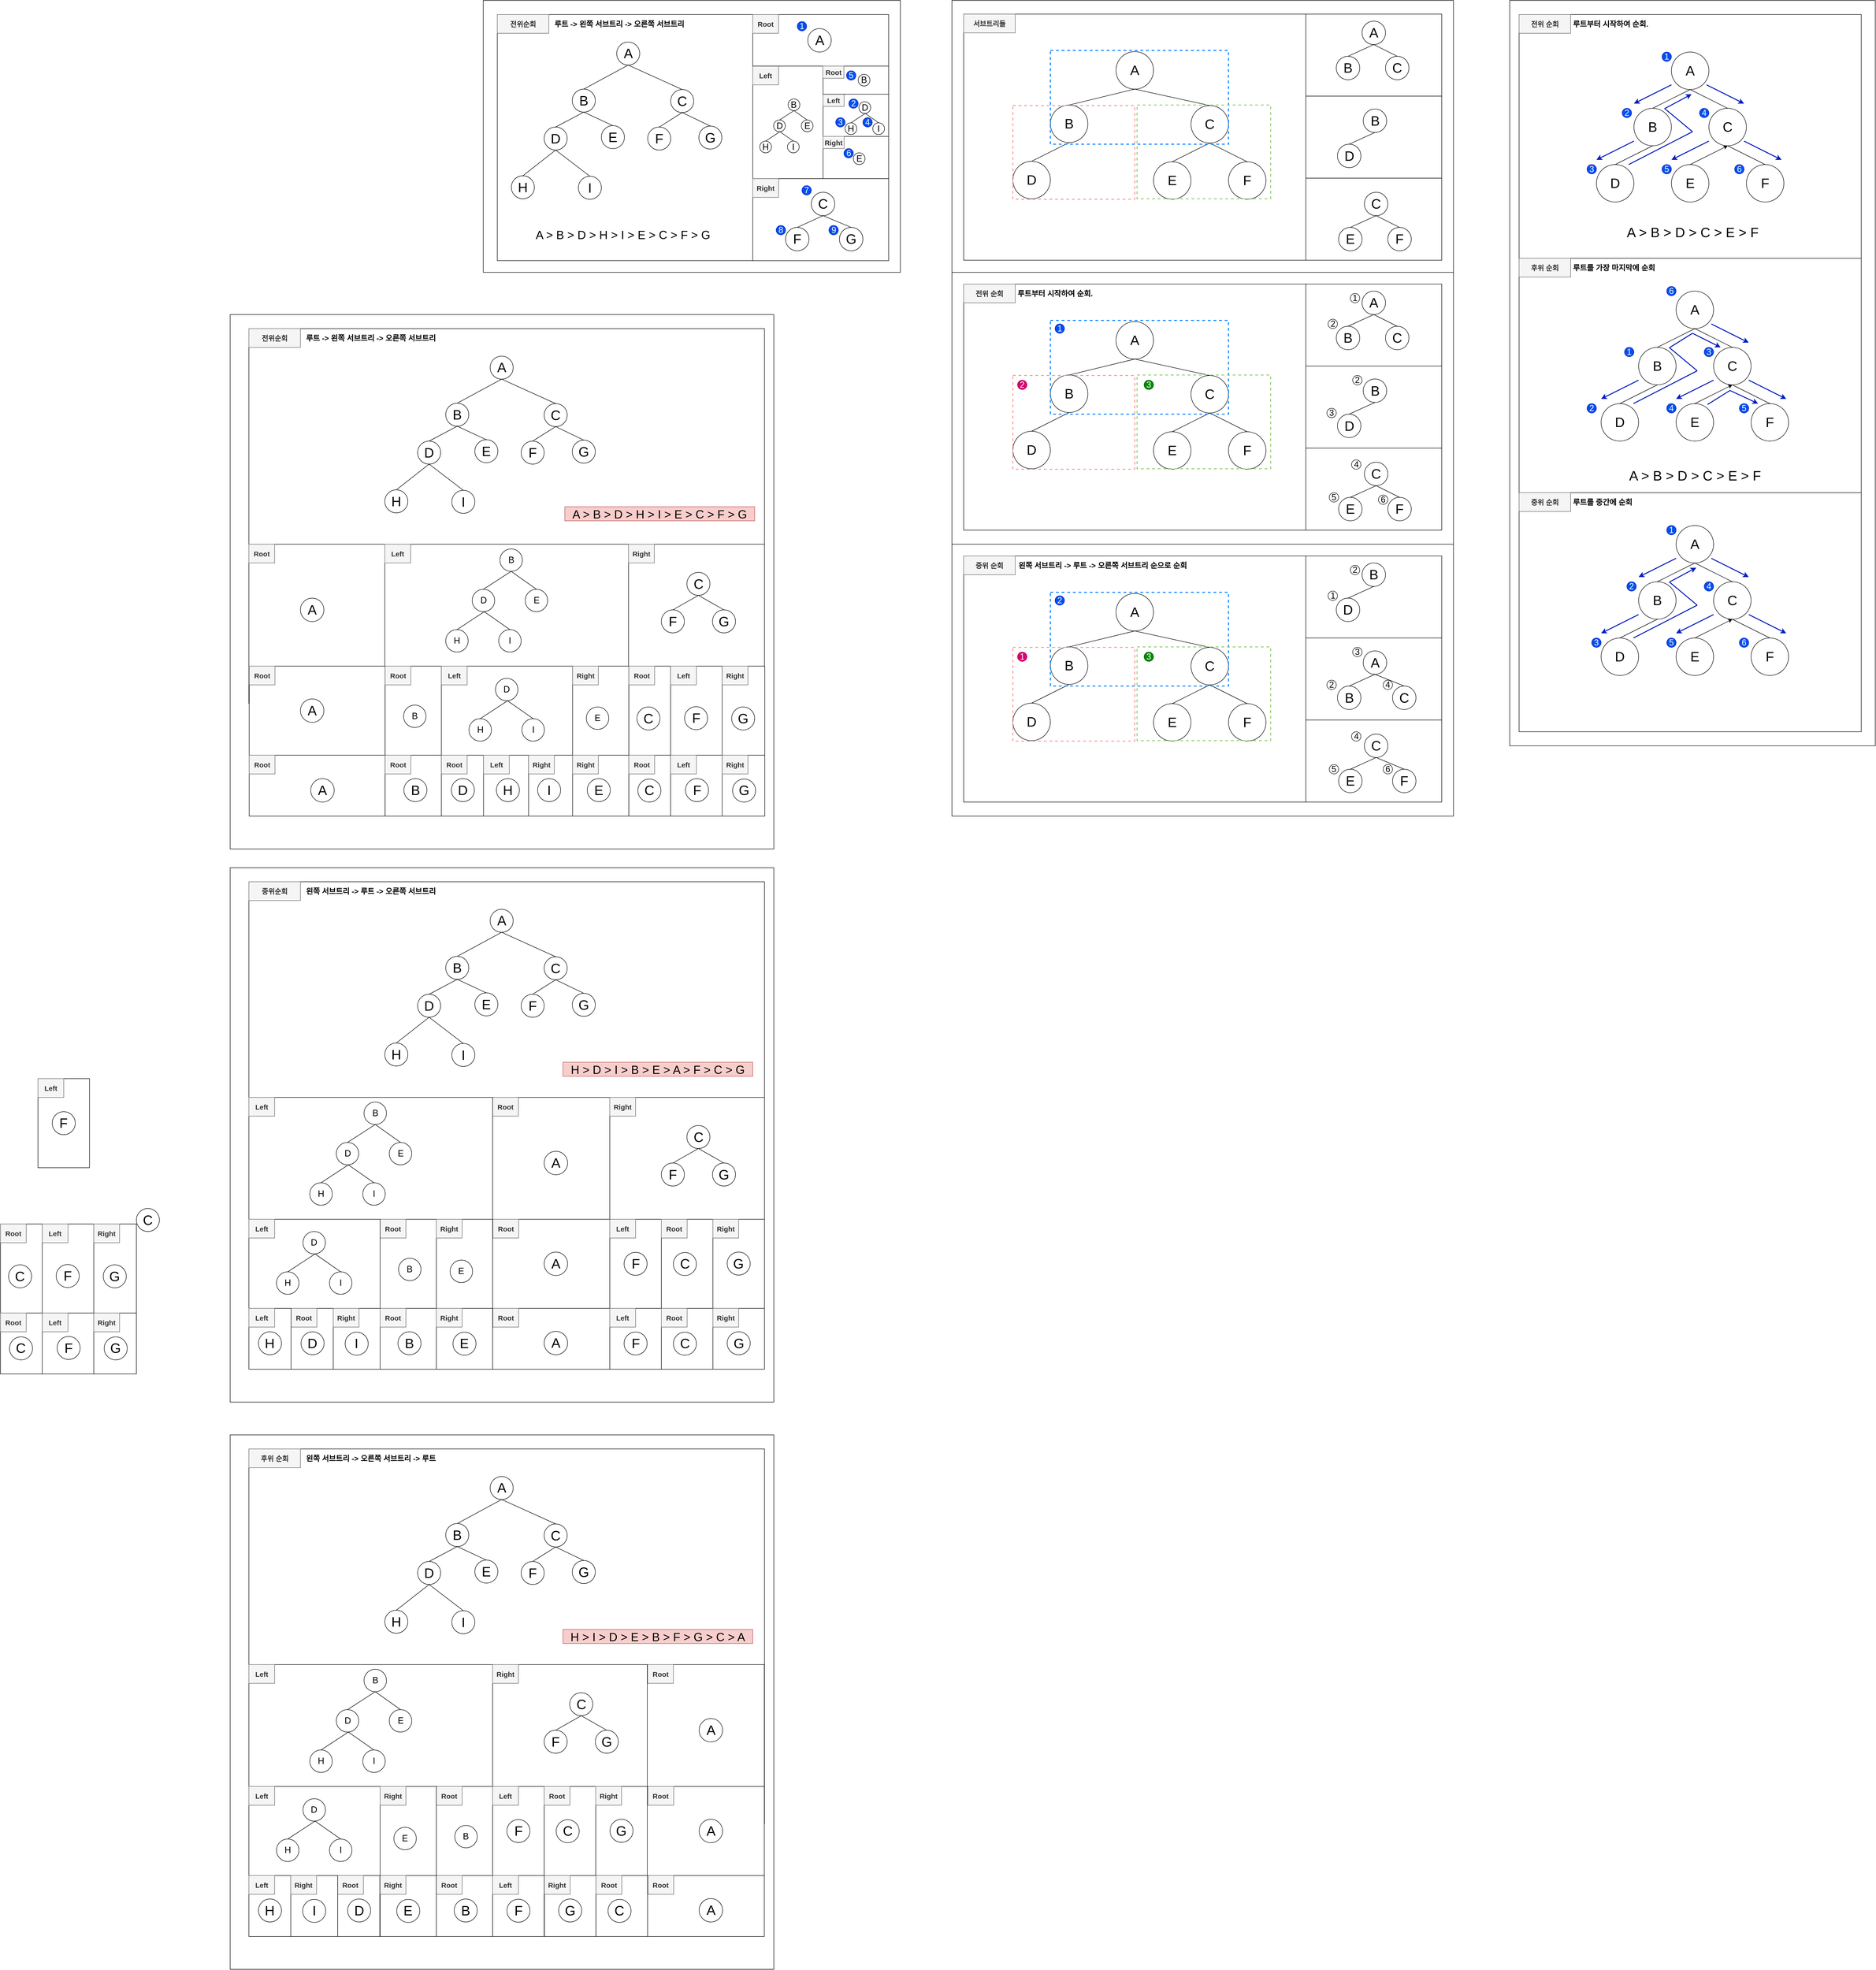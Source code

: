 <mxfile version="24.7.17">
  <diagram name="페이지-1" id="j7uPaULfCftLuCfdnMdX">
    <mxGraphModel dx="5283" dy="1156" grid="1" gridSize="10" guides="1" tooltips="1" connect="1" arrows="1" fold="1" page="1" pageScale="1" pageWidth="827" pageHeight="1169" math="0" shadow="0">
      <root>
        <mxCell id="0" />
        <mxCell id="1" parent="0" />
        <mxCell id="n1vtJiZAt2Uj1GLHokMY-196" value="" style="rounded=0;whiteSpace=wrap;html=1;" vertex="1" parent="1">
          <mxGeometry x="-1150" y="170" width="1070" height="580" as="geometry" />
        </mxCell>
        <mxCell id="n1vtJiZAt2Uj1GLHokMY-70" value="" style="rounded=0;whiteSpace=wrap;html=1;" vertex="1" parent="1">
          <mxGeometry x="40" y="170" width="780" height="1590" as="geometry" />
        </mxCell>
        <mxCell id="n1vtJiZAt2Uj1GLHokMY-1" value="" style="rounded=0;whiteSpace=wrap;html=1;" vertex="1" parent="1">
          <mxGeometry x="60" y="200" width="730" height="520" as="geometry" />
        </mxCell>
        <mxCell id="n1vtJiZAt2Uj1GLHokMY-2" style="rounded=0;orthogonalLoop=1;jettySize=auto;html=1;exitX=0.5;exitY=1;exitDx=0;exitDy=0;entryX=0.5;entryY=0;entryDx=0;entryDy=0;endArrow=none;endFill=0;" edge="1" parent="1" source="n1vtJiZAt2Uj1GLHokMY-4" target="n1vtJiZAt2Uj1GLHokMY-7">
          <mxGeometry relative="1" as="geometry" />
        </mxCell>
        <mxCell id="n1vtJiZAt2Uj1GLHokMY-3" style="rounded=0;orthogonalLoop=1;jettySize=auto;html=1;exitX=0.5;exitY=1;exitDx=0;exitDy=0;entryX=0.5;entryY=0;entryDx=0;entryDy=0;endArrow=none;endFill=0;" edge="1" parent="1" source="n1vtJiZAt2Uj1GLHokMY-4" target="n1vtJiZAt2Uj1GLHokMY-9">
          <mxGeometry relative="1" as="geometry" />
        </mxCell>
        <mxCell id="n1vtJiZAt2Uj1GLHokMY-58" style="rounded=0;orthogonalLoop=1;jettySize=auto;html=1;exitX=0.5;exitY=1;exitDx=0;exitDy=0;entryX=0.5;entryY=0;entryDx=0;entryDy=0;fillColor=#0050ef;strokeColor=#001DBC;strokeWidth=2;" edge="1" parent="1">
          <mxGeometry relative="1" as="geometry">
            <mxPoint x="385" y="350" as="sourcePoint" />
            <mxPoint x="305" y="390" as="targetPoint" />
          </mxGeometry>
        </mxCell>
        <mxCell id="n1vtJiZAt2Uj1GLHokMY-4" value="&lt;font style=&quot;font-size: 29px;&quot;&gt;A&lt;/font&gt;" style="ellipse;whiteSpace=wrap;html=1;aspect=fixed;" vertex="1" parent="1">
          <mxGeometry x="385" y="280" width="80" height="80" as="geometry" />
        </mxCell>
        <mxCell id="n1vtJiZAt2Uj1GLHokMY-5" style="rounded=0;orthogonalLoop=1;jettySize=auto;html=1;exitX=0.5;exitY=1;exitDx=0;exitDy=0;entryX=0.5;entryY=0;entryDx=0;entryDy=0;endArrow=none;endFill=0;" edge="1" parent="1" source="n1vtJiZAt2Uj1GLHokMY-7" target="n1vtJiZAt2Uj1GLHokMY-10">
          <mxGeometry relative="1" as="geometry" />
        </mxCell>
        <mxCell id="n1vtJiZAt2Uj1GLHokMY-7" value="&lt;font style=&quot;font-size: 29px;&quot;&gt;B&lt;/font&gt;" style="ellipse;whiteSpace=wrap;html=1;aspect=fixed;" vertex="1" parent="1">
          <mxGeometry x="305" y="400" width="80" height="80" as="geometry" />
        </mxCell>
        <mxCell id="n1vtJiZAt2Uj1GLHokMY-8" style="rounded=0;orthogonalLoop=1;jettySize=auto;html=1;exitX=0.5;exitY=1;exitDx=0;exitDy=0;entryX=0.5;entryY=0;entryDx=0;entryDy=0;endArrow=none;endFill=0;" edge="1" parent="1" source="n1vtJiZAt2Uj1GLHokMY-9" target="n1vtJiZAt2Uj1GLHokMY-12">
          <mxGeometry relative="1" as="geometry" />
        </mxCell>
        <mxCell id="n1vtJiZAt2Uj1GLHokMY-9" value="&lt;font style=&quot;font-size: 29px;&quot;&gt;C&lt;/font&gt;" style="ellipse;whiteSpace=wrap;html=1;aspect=fixed;" vertex="1" parent="1">
          <mxGeometry x="465" y="400" width="80" height="80" as="geometry" />
        </mxCell>
        <mxCell id="n1vtJiZAt2Uj1GLHokMY-10" value="&lt;font style=&quot;font-size: 29px;&quot;&gt;D&lt;/font&gt;" style="ellipse;whiteSpace=wrap;html=1;aspect=fixed;" vertex="1" parent="1">
          <mxGeometry x="225" y="520" width="80" height="80" as="geometry" />
        </mxCell>
        <mxCell id="n1vtJiZAt2Uj1GLHokMY-28" style="rounded=0;orthogonalLoop=1;jettySize=auto;html=1;exitX=0.5;exitY=0;exitDx=0;exitDy=0;entryX=0.5;entryY=1;entryDx=0;entryDy=0;" edge="1" parent="1" source="n1vtJiZAt2Uj1GLHokMY-11" target="n1vtJiZAt2Uj1GLHokMY-9">
          <mxGeometry relative="1" as="geometry" />
        </mxCell>
        <mxCell id="n1vtJiZAt2Uj1GLHokMY-11" value="&lt;font style=&quot;font-size: 29px;&quot;&gt;E&lt;/font&gt;" style="ellipse;whiteSpace=wrap;html=1;aspect=fixed;" vertex="1" parent="1">
          <mxGeometry x="385" y="520" width="80" height="80" as="geometry" />
        </mxCell>
        <mxCell id="n1vtJiZAt2Uj1GLHokMY-12" value="&lt;font style=&quot;font-size: 29px;&quot;&gt;F&lt;/font&gt;" style="ellipse;whiteSpace=wrap;html=1;aspect=fixed;" vertex="1" parent="1">
          <mxGeometry x="545" y="520" width="80" height="80" as="geometry" />
        </mxCell>
        <mxCell id="n1vtJiZAt2Uj1GLHokMY-56" value="&lt;font style=&quot;font-size: 18px;&quot;&gt;1&lt;/font&gt;" style="ellipse;whiteSpace=wrap;html=1;aspect=fixed;fillColor=#0050ef;strokeColor=#001DBC;fontColor=#ffffff;" vertex="1" parent="1">
          <mxGeometry x="365" y="280" width="20" height="20" as="geometry" />
        </mxCell>
        <mxCell id="n1vtJiZAt2Uj1GLHokMY-59" value="&lt;font style=&quot;font-size: 18px;&quot;&gt;2&lt;/font&gt;" style="ellipse;whiteSpace=wrap;html=1;aspect=fixed;fillColor=#0050ef;strokeColor=#001DBC;fontColor=#ffffff;" vertex="1" parent="1">
          <mxGeometry x="280" y="400" width="20" height="20" as="geometry" />
        </mxCell>
        <mxCell id="n1vtJiZAt2Uj1GLHokMY-60" value="&lt;font style=&quot;font-size: 18px;&quot;&gt;3&lt;/font&gt;" style="ellipse;whiteSpace=wrap;html=1;aspect=fixed;fillColor=#0050ef;strokeColor=#001DBC;fontColor=#ffffff;" vertex="1" parent="1">
          <mxGeometry x="205" y="520" width="20" height="20" as="geometry" />
        </mxCell>
        <mxCell id="n1vtJiZAt2Uj1GLHokMY-61" style="rounded=0;orthogonalLoop=1;jettySize=auto;html=1;exitX=0.5;exitY=1;exitDx=0;exitDy=0;entryX=0.5;entryY=0;entryDx=0;entryDy=0;fillColor=#0050ef;strokeColor=#001DBC;strokeWidth=2;" edge="1" parent="1">
          <mxGeometry relative="1" as="geometry">
            <mxPoint x="305" y="470" as="sourcePoint" />
            <mxPoint x="225" y="510" as="targetPoint" />
          </mxGeometry>
        </mxCell>
        <mxCell id="n1vtJiZAt2Uj1GLHokMY-62" value="&lt;font style=&quot;font-size: 18px;&quot;&gt;4&lt;/font&gt;" style="ellipse;whiteSpace=wrap;html=1;aspect=fixed;fillColor=#0050ef;strokeColor=#001DBC;fontColor=#ffffff;" vertex="1" parent="1">
          <mxGeometry x="445" y="400" width="20" height="20" as="geometry" />
        </mxCell>
        <mxCell id="n1vtJiZAt2Uj1GLHokMY-63" style="rounded=0;orthogonalLoop=1;jettySize=auto;html=1;exitX=0.5;exitY=1;exitDx=0;exitDy=0;entryX=0.5;entryY=0;entryDx=0;entryDy=0;fillColor=#0050ef;strokeColor=#001DBC;strokeWidth=2;" edge="1" parent="1">
          <mxGeometry relative="1" as="geometry">
            <mxPoint x="460" y="350" as="sourcePoint" />
            <mxPoint x="540" y="390" as="targetPoint" />
          </mxGeometry>
        </mxCell>
        <mxCell id="n1vtJiZAt2Uj1GLHokMY-64" value="&lt;font style=&quot;font-size: 18px;&quot;&gt;5&lt;/font&gt;" style="ellipse;whiteSpace=wrap;html=1;aspect=fixed;fillColor=#0050ef;strokeColor=#001DBC;fontColor=#ffffff;" vertex="1" parent="1">
          <mxGeometry x="365" y="520" width="20" height="20" as="geometry" />
        </mxCell>
        <mxCell id="n1vtJiZAt2Uj1GLHokMY-65" style="rounded=0;orthogonalLoop=1;jettySize=auto;html=1;exitX=0.5;exitY=1;exitDx=0;exitDy=0;entryX=0.5;entryY=0;entryDx=0;entryDy=0;fillColor=#0050ef;strokeColor=#001DBC;strokeWidth=2;" edge="1" parent="1">
          <mxGeometry relative="1" as="geometry">
            <mxPoint x="465" y="470" as="sourcePoint" />
            <mxPoint x="385" y="510" as="targetPoint" />
          </mxGeometry>
        </mxCell>
        <mxCell id="n1vtJiZAt2Uj1GLHokMY-66" value="&lt;font style=&quot;font-size: 18px;&quot;&gt;6&lt;/font&gt;" style="ellipse;whiteSpace=wrap;html=1;aspect=fixed;fillColor=#0050ef;strokeColor=#001DBC;fontColor=#ffffff;" vertex="1" parent="1">
          <mxGeometry x="520" y="520" width="20" height="20" as="geometry" />
        </mxCell>
        <mxCell id="n1vtJiZAt2Uj1GLHokMY-67" style="rounded=0;orthogonalLoop=1;jettySize=auto;html=1;exitX=0.5;exitY=1;exitDx=0;exitDy=0;entryX=0.5;entryY=0;entryDx=0;entryDy=0;fillColor=#0050ef;strokeColor=#001DBC;strokeWidth=2;" edge="1" parent="1">
          <mxGeometry relative="1" as="geometry">
            <mxPoint x="540" y="470" as="sourcePoint" />
            <mxPoint x="620" y="510" as="targetPoint" />
          </mxGeometry>
        </mxCell>
        <mxCell id="n1vtJiZAt2Uj1GLHokMY-71" value="&lt;b style=&quot;font-size: 15px;&quot;&gt;전위 순회&lt;/b&gt;" style="rounded=0;whiteSpace=wrap;html=1;fillColor=#f5f5f5;fontColor=#333333;strokeColor=#666666;fontSize=15;" vertex="1" parent="1">
          <mxGeometry x="60" y="200" width="110" height="40" as="geometry" />
        </mxCell>
        <mxCell id="n1vtJiZAt2Uj1GLHokMY-74" style="rounded=0;orthogonalLoop=1;jettySize=auto;html=1;exitX=0.5;exitY=1;exitDx=0;exitDy=0;entryX=0.507;entryY=0.465;entryDx=0;entryDy=0;fillColor=#0050ef;strokeColor=#001DBC;strokeWidth=2;entryPerimeter=0;endArrow=none;endFill=0;" edge="1" parent="1">
          <mxGeometry relative="1" as="geometry">
            <mxPoint x="294" y="520" as="sourcePoint" />
            <mxPoint x="430.11" y="449.95" as="targetPoint" />
          </mxGeometry>
        </mxCell>
        <mxCell id="n1vtJiZAt2Uj1GLHokMY-75" style="rounded=0;orthogonalLoop=1;jettySize=auto;html=1;entryX=0.813;entryY=0;entryDx=0;entryDy=0;fillColor=#0050ef;strokeColor=#001DBC;strokeWidth=2;entryPerimeter=0;endArrow=none;endFill=0;" edge="1" parent="1" target="n1vtJiZAt2Uj1GLHokMY-7">
          <mxGeometry relative="1" as="geometry">
            <mxPoint x="430" y="450" as="sourcePoint" />
            <mxPoint x="365" y="400" as="targetPoint" />
          </mxGeometry>
        </mxCell>
        <mxCell id="n1vtJiZAt2Uj1GLHokMY-76" style="rounded=0;orthogonalLoop=1;jettySize=auto;html=1;exitX=0.5;exitY=1;exitDx=0;exitDy=0;fillColor=#0050ef;strokeColor=#001DBC;strokeWidth=2;" edge="1" parent="1">
          <mxGeometry relative="1" as="geometry">
            <mxPoint x="372" y="400" as="sourcePoint" />
            <mxPoint x="428" y="370" as="targetPoint" />
          </mxGeometry>
        </mxCell>
        <mxCell id="n1vtJiZAt2Uj1GLHokMY-77" value="" style="rounded=0;whiteSpace=wrap;html=1;" vertex="1" parent="1">
          <mxGeometry x="60" y="720" width="730" height="500" as="geometry" />
        </mxCell>
        <mxCell id="n1vtJiZAt2Uj1GLHokMY-78" style="rounded=0;orthogonalLoop=1;jettySize=auto;html=1;exitX=0.5;exitY=1;exitDx=0;exitDy=0;entryX=0.5;entryY=0;entryDx=0;entryDy=0;endArrow=none;endFill=0;" edge="1" parent="1" source="n1vtJiZAt2Uj1GLHokMY-81" target="n1vtJiZAt2Uj1GLHokMY-83">
          <mxGeometry relative="1" as="geometry" />
        </mxCell>
        <mxCell id="n1vtJiZAt2Uj1GLHokMY-79" style="rounded=0;orthogonalLoop=1;jettySize=auto;html=1;exitX=0.5;exitY=1;exitDx=0;exitDy=0;entryX=0.5;entryY=0;entryDx=0;entryDy=0;endArrow=none;endFill=0;" edge="1" parent="1" source="n1vtJiZAt2Uj1GLHokMY-81" target="n1vtJiZAt2Uj1GLHokMY-85">
          <mxGeometry relative="1" as="geometry" />
        </mxCell>
        <mxCell id="n1vtJiZAt2Uj1GLHokMY-81" value="&lt;font style=&quot;font-size: 29px;&quot;&gt;A&lt;/font&gt;" style="ellipse;whiteSpace=wrap;html=1;aspect=fixed;" vertex="1" parent="1">
          <mxGeometry x="395" y="790" width="80" height="80" as="geometry" />
        </mxCell>
        <mxCell id="n1vtJiZAt2Uj1GLHokMY-82" style="rounded=0;orthogonalLoop=1;jettySize=auto;html=1;exitX=0.5;exitY=1;exitDx=0;exitDy=0;entryX=0.5;entryY=0;entryDx=0;entryDy=0;endArrow=none;endFill=0;" edge="1" parent="1" source="n1vtJiZAt2Uj1GLHokMY-83" target="n1vtJiZAt2Uj1GLHokMY-86">
          <mxGeometry relative="1" as="geometry" />
        </mxCell>
        <mxCell id="n1vtJiZAt2Uj1GLHokMY-83" value="&lt;font style=&quot;font-size: 29px;&quot;&gt;B&lt;/font&gt;" style="ellipse;whiteSpace=wrap;html=1;aspect=fixed;" vertex="1" parent="1">
          <mxGeometry x="315" y="910" width="80" height="80" as="geometry" />
        </mxCell>
        <mxCell id="n1vtJiZAt2Uj1GLHokMY-84" style="rounded=0;orthogonalLoop=1;jettySize=auto;html=1;exitX=0.5;exitY=1;exitDx=0;exitDy=0;entryX=0.5;entryY=0;entryDx=0;entryDy=0;endArrow=none;endFill=0;" edge="1" parent="1" source="n1vtJiZAt2Uj1GLHokMY-85" target="n1vtJiZAt2Uj1GLHokMY-89">
          <mxGeometry relative="1" as="geometry" />
        </mxCell>
        <mxCell id="n1vtJiZAt2Uj1GLHokMY-85" value="&lt;font style=&quot;font-size: 29px;&quot;&gt;C&lt;/font&gt;" style="ellipse;whiteSpace=wrap;html=1;aspect=fixed;" vertex="1" parent="1">
          <mxGeometry x="475" y="910" width="80" height="80" as="geometry" />
        </mxCell>
        <mxCell id="n1vtJiZAt2Uj1GLHokMY-86" value="&lt;font style=&quot;font-size: 29px;&quot;&gt;D&lt;/font&gt;" style="ellipse;whiteSpace=wrap;html=1;aspect=fixed;" vertex="1" parent="1">
          <mxGeometry x="235" y="1030" width="80" height="80" as="geometry" />
        </mxCell>
        <mxCell id="n1vtJiZAt2Uj1GLHokMY-87" style="rounded=0;orthogonalLoop=1;jettySize=auto;html=1;exitX=0.5;exitY=0;exitDx=0;exitDy=0;entryX=0.5;entryY=1;entryDx=0;entryDy=0;" edge="1" parent="1" source="n1vtJiZAt2Uj1GLHokMY-88" target="n1vtJiZAt2Uj1GLHokMY-85">
          <mxGeometry relative="1" as="geometry" />
        </mxCell>
        <mxCell id="n1vtJiZAt2Uj1GLHokMY-88" value="&lt;font style=&quot;font-size: 29px;&quot;&gt;E&lt;/font&gt;" style="ellipse;whiteSpace=wrap;html=1;aspect=fixed;" vertex="1" parent="1">
          <mxGeometry x="395" y="1030" width="80" height="80" as="geometry" />
        </mxCell>
        <mxCell id="n1vtJiZAt2Uj1GLHokMY-89" value="&lt;font style=&quot;font-size: 29px;&quot;&gt;F&lt;/font&gt;" style="ellipse;whiteSpace=wrap;html=1;aspect=fixed;" vertex="1" parent="1">
          <mxGeometry x="555" y="1030" width="80" height="80" as="geometry" />
        </mxCell>
        <mxCell id="n1vtJiZAt2Uj1GLHokMY-90" value="&lt;font style=&quot;font-size: 18px;&quot;&gt;1&lt;/font&gt;" style="ellipse;whiteSpace=wrap;html=1;aspect=fixed;fillColor=#0050ef;strokeColor=#001DBC;fontColor=#ffffff;" vertex="1" parent="1">
          <mxGeometry x="285" y="910" width="20" height="20" as="geometry" />
        </mxCell>
        <mxCell id="n1vtJiZAt2Uj1GLHokMY-91" value="&lt;font style=&quot;font-size: 18px;&quot;&gt;2&lt;/font&gt;" style="ellipse;whiteSpace=wrap;html=1;aspect=fixed;fillColor=#0050ef;strokeColor=#001DBC;fontColor=#ffffff;" vertex="1" parent="1">
          <mxGeometry x="205" y="1030" width="20" height="20" as="geometry" />
        </mxCell>
        <mxCell id="n1vtJiZAt2Uj1GLHokMY-92" value="&lt;font style=&quot;font-size: 18px;&quot;&gt;3&lt;/font&gt;" style="ellipse;whiteSpace=wrap;html=1;aspect=fixed;fillColor=#0050ef;strokeColor=#001DBC;fontColor=#ffffff;" vertex="1" parent="1">
          <mxGeometry x="455" y="910" width="20" height="20" as="geometry" />
        </mxCell>
        <mxCell id="n1vtJiZAt2Uj1GLHokMY-93" style="rounded=0;orthogonalLoop=1;jettySize=auto;html=1;exitX=0.5;exitY=1;exitDx=0;exitDy=0;entryX=0.5;entryY=0;entryDx=0;entryDy=0;fillColor=#0050ef;strokeColor=#001DBC;strokeWidth=2;" edge="1" parent="1">
          <mxGeometry relative="1" as="geometry">
            <mxPoint x="315" y="980" as="sourcePoint" />
            <mxPoint x="235" y="1020" as="targetPoint" />
          </mxGeometry>
        </mxCell>
        <mxCell id="n1vtJiZAt2Uj1GLHokMY-94" value="&lt;font style=&quot;font-size: 18px;&quot;&gt;4&lt;/font&gt;" style="ellipse;whiteSpace=wrap;html=1;aspect=fixed;fillColor=#0050ef;strokeColor=#001DBC;fontColor=#ffffff;" vertex="1" parent="1">
          <mxGeometry x="375" y="1030" width="20" height="20" as="geometry" />
        </mxCell>
        <mxCell id="n1vtJiZAt2Uj1GLHokMY-95" style="rounded=0;orthogonalLoop=1;jettySize=auto;html=1;exitX=0.5;exitY=1;exitDx=0;exitDy=0;entryX=0.5;entryY=0;entryDx=0;entryDy=0;fillColor=#0050ef;strokeColor=#001DBC;strokeWidth=2;" edge="1" parent="1">
          <mxGeometry relative="1" as="geometry">
            <mxPoint x="470" y="860" as="sourcePoint" />
            <mxPoint x="550" y="900" as="targetPoint" />
          </mxGeometry>
        </mxCell>
        <mxCell id="n1vtJiZAt2Uj1GLHokMY-96" value="&lt;font style=&quot;font-size: 18px;&quot;&gt;5&lt;/font&gt;" style="ellipse;whiteSpace=wrap;html=1;aspect=fixed;fillColor=#0050ef;strokeColor=#001DBC;fontColor=#ffffff;" vertex="1" parent="1">
          <mxGeometry x="530" y="1030" width="20" height="20" as="geometry" />
        </mxCell>
        <mxCell id="n1vtJiZAt2Uj1GLHokMY-97" style="rounded=0;orthogonalLoop=1;jettySize=auto;html=1;exitX=0.5;exitY=1;exitDx=0;exitDy=0;entryX=0.5;entryY=0;entryDx=0;entryDy=0;fillColor=#0050ef;strokeColor=#001DBC;strokeWidth=2;" edge="1" parent="1">
          <mxGeometry relative="1" as="geometry">
            <mxPoint x="475" y="980" as="sourcePoint" />
            <mxPoint x="395" y="1020" as="targetPoint" />
          </mxGeometry>
        </mxCell>
        <mxCell id="n1vtJiZAt2Uj1GLHokMY-98" value="&lt;font style=&quot;font-size: 18px;&quot;&gt;6&lt;/font&gt;" style="ellipse;whiteSpace=wrap;html=1;aspect=fixed;fillColor=#0050ef;strokeColor=#001DBC;fontColor=#ffffff;" vertex="1" parent="1">
          <mxGeometry x="375" y="780" width="20" height="20" as="geometry" />
        </mxCell>
        <mxCell id="n1vtJiZAt2Uj1GLHokMY-99" style="rounded=0;orthogonalLoop=1;jettySize=auto;html=1;exitX=0.5;exitY=1;exitDx=0;exitDy=0;entryX=0.5;entryY=0;entryDx=0;entryDy=0;fillColor=#0050ef;strokeColor=#001DBC;strokeWidth=2;" edge="1" parent="1">
          <mxGeometry relative="1" as="geometry">
            <mxPoint x="550" y="980" as="sourcePoint" />
            <mxPoint x="630" y="1020" as="targetPoint" />
          </mxGeometry>
        </mxCell>
        <mxCell id="n1vtJiZAt2Uj1GLHokMY-100" value="&lt;b style=&quot;font-size: 15px;&quot;&gt;후위 순회&lt;/b&gt;" style="rounded=0;whiteSpace=wrap;html=1;fillColor=#f5f5f5;fontColor=#333333;strokeColor=#666666;fontSize=15;" vertex="1" parent="1">
          <mxGeometry x="60" y="720" width="110" height="40" as="geometry" />
        </mxCell>
        <mxCell id="n1vtJiZAt2Uj1GLHokMY-101" style="rounded=0;orthogonalLoop=1;jettySize=auto;html=1;exitX=0.5;exitY=1;exitDx=0;exitDy=0;entryX=0.507;entryY=0.465;entryDx=0;entryDy=0;fillColor=#0050ef;strokeColor=#001DBC;strokeWidth=2;entryPerimeter=0;endArrow=none;endFill=0;" edge="1" parent="1">
          <mxGeometry relative="1" as="geometry">
            <mxPoint x="304" y="1030" as="sourcePoint" />
            <mxPoint x="440.11" y="959.95" as="targetPoint" />
          </mxGeometry>
        </mxCell>
        <mxCell id="n1vtJiZAt2Uj1GLHokMY-102" style="rounded=0;orthogonalLoop=1;jettySize=auto;html=1;entryX=0.813;entryY=0;entryDx=0;entryDy=0;fillColor=#0050ef;strokeColor=#001DBC;strokeWidth=2;entryPerimeter=0;endArrow=none;endFill=0;" edge="1" parent="1" target="n1vtJiZAt2Uj1GLHokMY-83">
          <mxGeometry relative="1" as="geometry">
            <mxPoint x="440" y="960" as="sourcePoint" />
            <mxPoint x="375" y="910" as="targetPoint" />
          </mxGeometry>
        </mxCell>
        <mxCell id="n1vtJiZAt2Uj1GLHokMY-103" style="rounded=0;orthogonalLoop=1;jettySize=auto;html=1;exitX=0.5;exitY=1;exitDx=0;exitDy=0;fillColor=#0050ef;strokeColor=#001DBC;strokeWidth=2;endArrow=none;endFill=0;" edge="1" parent="1">
          <mxGeometry relative="1" as="geometry">
            <mxPoint x="382" y="910" as="sourcePoint" />
            <mxPoint x="430" y="880" as="targetPoint" />
          </mxGeometry>
        </mxCell>
        <mxCell id="n1vtJiZAt2Uj1GLHokMY-104" value="&lt;font style=&quot;font-size: 16px;&quot;&gt;&lt;b&gt;루트부터 시작하여 순회.&lt;/b&gt;&lt;/font&gt;" style="text;strokeColor=none;align=left;fillColor=none;html=1;verticalAlign=middle;whiteSpace=wrap;rounded=0;" vertex="1" parent="1">
          <mxGeometry x="172.5" y="205" width="405" height="30" as="geometry" />
        </mxCell>
        <mxCell id="n1vtJiZAt2Uj1GLHokMY-105" value="&lt;font style=&quot;font-size: 16px;&quot;&gt;&lt;b&gt;루트를 가장 마지막에 순회&lt;/b&gt;&lt;/font&gt;" style="text;strokeColor=none;align=left;fillColor=none;html=1;verticalAlign=middle;whiteSpace=wrap;rounded=0;" vertex="1" parent="1">
          <mxGeometry x="172.5" y="725" width="405" height="30" as="geometry" />
        </mxCell>
        <mxCell id="n1vtJiZAt2Uj1GLHokMY-134" value="" style="rounded=0;whiteSpace=wrap;html=1;" vertex="1" parent="1">
          <mxGeometry x="60" y="1220" width="730" height="510" as="geometry" />
        </mxCell>
        <mxCell id="n1vtJiZAt2Uj1GLHokMY-135" style="rounded=0;orthogonalLoop=1;jettySize=auto;html=1;exitX=0.5;exitY=1;exitDx=0;exitDy=0;entryX=0.5;entryY=0;entryDx=0;entryDy=0;endArrow=none;endFill=0;" edge="1" parent="1" source="n1vtJiZAt2Uj1GLHokMY-138" target="n1vtJiZAt2Uj1GLHokMY-140">
          <mxGeometry relative="1" as="geometry" />
        </mxCell>
        <mxCell id="n1vtJiZAt2Uj1GLHokMY-136" style="rounded=0;orthogonalLoop=1;jettySize=auto;html=1;exitX=0.5;exitY=1;exitDx=0;exitDy=0;entryX=0.5;entryY=0;entryDx=0;entryDy=0;endArrow=none;endFill=0;" edge="1" parent="1" source="n1vtJiZAt2Uj1GLHokMY-138" target="n1vtJiZAt2Uj1GLHokMY-142">
          <mxGeometry relative="1" as="geometry" />
        </mxCell>
        <mxCell id="n1vtJiZAt2Uj1GLHokMY-137" style="rounded=0;orthogonalLoop=1;jettySize=auto;html=1;exitX=0.5;exitY=1;exitDx=0;exitDy=0;entryX=0.5;entryY=0;entryDx=0;entryDy=0;fillColor=#0050ef;strokeColor=#001DBC;strokeWidth=2;" edge="1" parent="1">
          <mxGeometry relative="1" as="geometry">
            <mxPoint x="395" y="1360" as="sourcePoint" />
            <mxPoint x="315" y="1400" as="targetPoint" />
          </mxGeometry>
        </mxCell>
        <mxCell id="n1vtJiZAt2Uj1GLHokMY-138" value="&lt;font style=&quot;font-size: 29px;&quot;&gt;A&lt;/font&gt;" style="ellipse;whiteSpace=wrap;html=1;aspect=fixed;" vertex="1" parent="1">
          <mxGeometry x="395" y="1290" width="80" height="80" as="geometry" />
        </mxCell>
        <mxCell id="n1vtJiZAt2Uj1GLHokMY-139" style="rounded=0;orthogonalLoop=1;jettySize=auto;html=1;exitX=0.5;exitY=1;exitDx=0;exitDy=0;entryX=0.5;entryY=0;entryDx=0;entryDy=0;endArrow=none;endFill=0;" edge="1" parent="1" source="n1vtJiZAt2Uj1GLHokMY-140" target="n1vtJiZAt2Uj1GLHokMY-143">
          <mxGeometry relative="1" as="geometry" />
        </mxCell>
        <mxCell id="n1vtJiZAt2Uj1GLHokMY-140" value="&lt;font style=&quot;font-size: 29px;&quot;&gt;B&lt;/font&gt;" style="ellipse;whiteSpace=wrap;html=1;aspect=fixed;" vertex="1" parent="1">
          <mxGeometry x="315" y="1410" width="80" height="80" as="geometry" />
        </mxCell>
        <mxCell id="n1vtJiZAt2Uj1GLHokMY-141" style="rounded=0;orthogonalLoop=1;jettySize=auto;html=1;exitX=0.5;exitY=1;exitDx=0;exitDy=0;entryX=0.5;entryY=0;entryDx=0;entryDy=0;endArrow=none;endFill=0;" edge="1" parent="1" source="n1vtJiZAt2Uj1GLHokMY-142" target="n1vtJiZAt2Uj1GLHokMY-146">
          <mxGeometry relative="1" as="geometry" />
        </mxCell>
        <mxCell id="n1vtJiZAt2Uj1GLHokMY-142" value="&lt;font style=&quot;font-size: 29px;&quot;&gt;C&lt;/font&gt;" style="ellipse;whiteSpace=wrap;html=1;aspect=fixed;" vertex="1" parent="1">
          <mxGeometry x="475" y="1410" width="80" height="80" as="geometry" />
        </mxCell>
        <mxCell id="n1vtJiZAt2Uj1GLHokMY-143" value="&lt;font style=&quot;font-size: 29px;&quot;&gt;D&lt;/font&gt;" style="ellipse;whiteSpace=wrap;html=1;aspect=fixed;" vertex="1" parent="1">
          <mxGeometry x="235" y="1530" width="80" height="80" as="geometry" />
        </mxCell>
        <mxCell id="n1vtJiZAt2Uj1GLHokMY-144" style="rounded=0;orthogonalLoop=1;jettySize=auto;html=1;exitX=0.5;exitY=0;exitDx=0;exitDy=0;entryX=0.5;entryY=1;entryDx=0;entryDy=0;" edge="1" parent="1" source="n1vtJiZAt2Uj1GLHokMY-145" target="n1vtJiZAt2Uj1GLHokMY-142">
          <mxGeometry relative="1" as="geometry" />
        </mxCell>
        <mxCell id="n1vtJiZAt2Uj1GLHokMY-145" value="&lt;font style=&quot;font-size: 29px;&quot;&gt;E&lt;/font&gt;" style="ellipse;whiteSpace=wrap;html=1;aspect=fixed;" vertex="1" parent="1">
          <mxGeometry x="395" y="1530" width="80" height="80" as="geometry" />
        </mxCell>
        <mxCell id="n1vtJiZAt2Uj1GLHokMY-146" value="&lt;font style=&quot;font-size: 29px;&quot;&gt;F&lt;/font&gt;" style="ellipse;whiteSpace=wrap;html=1;aspect=fixed;" vertex="1" parent="1">
          <mxGeometry x="555" y="1530" width="80" height="80" as="geometry" />
        </mxCell>
        <mxCell id="n1vtJiZAt2Uj1GLHokMY-147" value="&lt;font style=&quot;font-size: 18px;&quot;&gt;1&lt;/font&gt;" style="ellipse;whiteSpace=wrap;html=1;aspect=fixed;fillColor=#0050ef;strokeColor=#001DBC;fontColor=#ffffff;" vertex="1" parent="1">
          <mxGeometry x="375" y="1290" width="20" height="20" as="geometry" />
        </mxCell>
        <mxCell id="n1vtJiZAt2Uj1GLHokMY-148" value="&lt;font style=&quot;font-size: 18px;&quot;&gt;2&lt;/font&gt;" style="ellipse;whiteSpace=wrap;html=1;aspect=fixed;fillColor=#0050ef;strokeColor=#001DBC;fontColor=#ffffff;" vertex="1" parent="1">
          <mxGeometry x="290" y="1410" width="20" height="20" as="geometry" />
        </mxCell>
        <mxCell id="n1vtJiZAt2Uj1GLHokMY-149" value="&lt;font style=&quot;font-size: 18px;&quot;&gt;3&lt;/font&gt;" style="ellipse;whiteSpace=wrap;html=1;aspect=fixed;fillColor=#0050ef;strokeColor=#001DBC;fontColor=#ffffff;" vertex="1" parent="1">
          <mxGeometry x="215" y="1530" width="20" height="20" as="geometry" />
        </mxCell>
        <mxCell id="n1vtJiZAt2Uj1GLHokMY-150" style="rounded=0;orthogonalLoop=1;jettySize=auto;html=1;exitX=0.5;exitY=1;exitDx=0;exitDy=0;entryX=0.5;entryY=0;entryDx=0;entryDy=0;fillColor=#0050ef;strokeColor=#001DBC;strokeWidth=2;" edge="1" parent="1">
          <mxGeometry relative="1" as="geometry">
            <mxPoint x="315" y="1480" as="sourcePoint" />
            <mxPoint x="235" y="1520" as="targetPoint" />
          </mxGeometry>
        </mxCell>
        <mxCell id="n1vtJiZAt2Uj1GLHokMY-151" value="&lt;font style=&quot;font-size: 18px;&quot;&gt;4&lt;/font&gt;" style="ellipse;whiteSpace=wrap;html=1;aspect=fixed;fillColor=#0050ef;strokeColor=#001DBC;fontColor=#ffffff;" vertex="1" parent="1">
          <mxGeometry x="455" y="1410" width="20" height="20" as="geometry" />
        </mxCell>
        <mxCell id="n1vtJiZAt2Uj1GLHokMY-152" style="rounded=0;orthogonalLoop=1;jettySize=auto;html=1;exitX=0.5;exitY=1;exitDx=0;exitDy=0;entryX=0.5;entryY=0;entryDx=0;entryDy=0;fillColor=#0050ef;strokeColor=#001DBC;strokeWidth=2;" edge="1" parent="1">
          <mxGeometry relative="1" as="geometry">
            <mxPoint x="470" y="1360" as="sourcePoint" />
            <mxPoint x="550" y="1400" as="targetPoint" />
          </mxGeometry>
        </mxCell>
        <mxCell id="n1vtJiZAt2Uj1GLHokMY-153" value="&lt;font style=&quot;font-size: 18px;&quot;&gt;5&lt;/font&gt;" style="ellipse;whiteSpace=wrap;html=1;aspect=fixed;fillColor=#0050ef;strokeColor=#001DBC;fontColor=#ffffff;" vertex="1" parent="1">
          <mxGeometry x="375" y="1530" width="20" height="20" as="geometry" />
        </mxCell>
        <mxCell id="n1vtJiZAt2Uj1GLHokMY-154" style="rounded=0;orthogonalLoop=1;jettySize=auto;html=1;exitX=0.5;exitY=1;exitDx=0;exitDy=0;entryX=0.5;entryY=0;entryDx=0;entryDy=0;fillColor=#0050ef;strokeColor=#001DBC;strokeWidth=2;" edge="1" parent="1">
          <mxGeometry relative="1" as="geometry">
            <mxPoint x="475" y="1480" as="sourcePoint" />
            <mxPoint x="395" y="1520" as="targetPoint" />
          </mxGeometry>
        </mxCell>
        <mxCell id="n1vtJiZAt2Uj1GLHokMY-155" value="&lt;font style=&quot;font-size: 18px;&quot;&gt;6&lt;/font&gt;" style="ellipse;whiteSpace=wrap;html=1;aspect=fixed;fillColor=#0050ef;strokeColor=#001DBC;fontColor=#ffffff;" vertex="1" parent="1">
          <mxGeometry x="530" y="1530" width="20" height="20" as="geometry" />
        </mxCell>
        <mxCell id="n1vtJiZAt2Uj1GLHokMY-156" style="rounded=0;orthogonalLoop=1;jettySize=auto;html=1;exitX=0.5;exitY=1;exitDx=0;exitDy=0;entryX=0.5;entryY=0;entryDx=0;entryDy=0;fillColor=#0050ef;strokeColor=#001DBC;strokeWidth=2;" edge="1" parent="1">
          <mxGeometry relative="1" as="geometry">
            <mxPoint x="550" y="1480" as="sourcePoint" />
            <mxPoint x="630" y="1520" as="targetPoint" />
          </mxGeometry>
        </mxCell>
        <mxCell id="n1vtJiZAt2Uj1GLHokMY-157" value="&lt;b style=&quot;font-size: 15px;&quot;&gt;중위 순회&lt;/b&gt;" style="rounded=0;whiteSpace=wrap;html=1;fillColor=#f5f5f5;fontColor=#333333;strokeColor=#666666;fontSize=15;" vertex="1" parent="1">
          <mxGeometry x="60" y="1220" width="110" height="40" as="geometry" />
        </mxCell>
        <mxCell id="n1vtJiZAt2Uj1GLHokMY-158" style="rounded=0;orthogonalLoop=1;jettySize=auto;html=1;exitX=0.5;exitY=1;exitDx=0;exitDy=0;entryX=0.507;entryY=0.465;entryDx=0;entryDy=0;fillColor=#0050ef;strokeColor=#001DBC;strokeWidth=2;entryPerimeter=0;endArrow=none;endFill=0;" edge="1" parent="1">
          <mxGeometry relative="1" as="geometry">
            <mxPoint x="304" y="1530" as="sourcePoint" />
            <mxPoint x="440.11" y="1459.95" as="targetPoint" />
          </mxGeometry>
        </mxCell>
        <mxCell id="n1vtJiZAt2Uj1GLHokMY-159" style="rounded=0;orthogonalLoop=1;jettySize=auto;html=1;entryX=0.813;entryY=0;entryDx=0;entryDy=0;fillColor=#0050ef;strokeColor=#001DBC;strokeWidth=2;entryPerimeter=0;endArrow=none;endFill=0;" edge="1" parent="1" target="n1vtJiZAt2Uj1GLHokMY-140">
          <mxGeometry relative="1" as="geometry">
            <mxPoint x="440" y="1460" as="sourcePoint" />
            <mxPoint x="375" y="1410" as="targetPoint" />
          </mxGeometry>
        </mxCell>
        <mxCell id="n1vtJiZAt2Uj1GLHokMY-160" style="rounded=0;orthogonalLoop=1;jettySize=auto;html=1;exitX=0.5;exitY=1;exitDx=0;exitDy=0;fillColor=#0050ef;strokeColor=#001DBC;strokeWidth=2;" edge="1" parent="1">
          <mxGeometry relative="1" as="geometry">
            <mxPoint x="382" y="1410" as="sourcePoint" />
            <mxPoint x="438" y="1380" as="targetPoint" />
          </mxGeometry>
        </mxCell>
        <mxCell id="n1vtJiZAt2Uj1GLHokMY-161" value="&lt;font style=&quot;font-size: 16px;&quot;&gt;&lt;b&gt;루트를 중간에 순회&lt;/b&gt;&lt;/font&gt;" style="text;strokeColor=none;align=left;fillColor=none;html=1;verticalAlign=middle;whiteSpace=wrap;rounded=0;" vertex="1" parent="1">
          <mxGeometry x="172.5" y="1225" width="405" height="30" as="geometry" />
        </mxCell>
        <mxCell id="n1vtJiZAt2Uj1GLHokMY-162" value="&lt;font style=&quot;font-size: 29px;&quot;&gt;A &amp;gt; B &amp;gt; D &amp;gt; C &amp;gt; E &amp;gt; F&lt;/font&gt;" style="text;strokeColor=none;align=center;fillColor=none;html=1;verticalAlign=middle;whiteSpace=wrap;rounded=0;" vertex="1" parent="1">
          <mxGeometry x="227.5" y="650" width="405" height="30" as="geometry" />
        </mxCell>
        <mxCell id="n1vtJiZAt2Uj1GLHokMY-163" value="&lt;font style=&quot;font-size: 29px;&quot;&gt;A &amp;gt; B &amp;gt; D &amp;gt; C &amp;gt; E &amp;gt; F&lt;/font&gt;" style="text;strokeColor=none;align=center;fillColor=none;html=1;verticalAlign=middle;whiteSpace=wrap;rounded=0;" vertex="1" parent="1">
          <mxGeometry x="232.5" y="1169" width="405" height="30" as="geometry" />
        </mxCell>
        <mxCell id="n1vtJiZAt2Uj1GLHokMY-164" style="rounded=0;orthogonalLoop=1;jettySize=auto;html=1;exitX=0.5;exitY=1;exitDx=0;exitDy=0;fillColor=#0050ef;strokeColor=#001DBC;strokeWidth=2;" edge="1" parent="1">
          <mxGeometry relative="1" as="geometry">
            <mxPoint x="430" y="880" as="sourcePoint" />
            <mxPoint x="490" y="910" as="targetPoint" />
          </mxGeometry>
        </mxCell>
        <mxCell id="n1vtJiZAt2Uj1GLHokMY-165" style="rounded=0;orthogonalLoop=1;jettySize=auto;html=1;fillColor=#0050ef;strokeColor=#001DBC;strokeWidth=2;endArrow=none;endFill=0;" edge="1" parent="1">
          <mxGeometry relative="1" as="geometry">
            <mxPoint x="462" y="1032" as="sourcePoint" />
            <mxPoint x="510" y="1002" as="targetPoint" />
          </mxGeometry>
        </mxCell>
        <mxCell id="n1vtJiZAt2Uj1GLHokMY-166" style="rounded=0;orthogonalLoop=1;jettySize=auto;html=1;exitX=0.5;exitY=1;exitDx=0;exitDy=0;fillColor=#0050ef;strokeColor=#001DBC;strokeWidth=2;" edge="1" parent="1">
          <mxGeometry relative="1" as="geometry">
            <mxPoint x="510" y="1002" as="sourcePoint" />
            <mxPoint x="570" y="1030" as="targetPoint" />
          </mxGeometry>
        </mxCell>
        <mxCell id="n1vtJiZAt2Uj1GLHokMY-226" value="" style="rounded=0;whiteSpace=wrap;html=1;" vertex="1" parent="1">
          <mxGeometry x="-1150" y="750" width="1070" height="580" as="geometry" />
        </mxCell>
        <mxCell id="n1vtJiZAt2Uj1GLHokMY-227" value="" style="rounded=0;whiteSpace=wrap;html=1;" vertex="1" parent="1">
          <mxGeometry x="-1125" y="775" width="730" height="525" as="geometry" />
        </mxCell>
        <mxCell id="n1vtJiZAt2Uj1GLHokMY-228" style="rounded=0;orthogonalLoop=1;jettySize=auto;html=1;exitX=0.5;exitY=1;exitDx=0;exitDy=0;entryX=0.5;entryY=0;entryDx=0;entryDy=0;endArrow=none;endFill=0;" edge="1" parent="1" source="n1vtJiZAt2Uj1GLHokMY-230" target="n1vtJiZAt2Uj1GLHokMY-232">
          <mxGeometry relative="1" as="geometry" />
        </mxCell>
        <mxCell id="n1vtJiZAt2Uj1GLHokMY-229" style="rounded=0;orthogonalLoop=1;jettySize=auto;html=1;exitX=0.5;exitY=1;exitDx=0;exitDy=0;entryX=0.5;entryY=0;entryDx=0;entryDy=0;endArrow=none;endFill=0;" edge="1" parent="1" source="n1vtJiZAt2Uj1GLHokMY-230" target="n1vtJiZAt2Uj1GLHokMY-234">
          <mxGeometry relative="1" as="geometry" />
        </mxCell>
        <mxCell id="n1vtJiZAt2Uj1GLHokMY-230" value="&lt;font style=&quot;font-size: 29px;&quot;&gt;A&lt;/font&gt;" style="ellipse;whiteSpace=wrap;html=1;aspect=fixed;" vertex="1" parent="1">
          <mxGeometry x="-800" y="855" width="80" height="80" as="geometry" />
        </mxCell>
        <mxCell id="n1vtJiZAt2Uj1GLHokMY-231" style="rounded=0;orthogonalLoop=1;jettySize=auto;html=1;exitX=0.5;exitY=1;exitDx=0;exitDy=0;entryX=0.5;entryY=0;entryDx=0;entryDy=0;endArrow=none;endFill=0;" edge="1" parent="1" source="n1vtJiZAt2Uj1GLHokMY-232" target="n1vtJiZAt2Uj1GLHokMY-235">
          <mxGeometry relative="1" as="geometry" />
        </mxCell>
        <mxCell id="n1vtJiZAt2Uj1GLHokMY-232" value="&lt;font style=&quot;font-size: 29px;&quot;&gt;B&lt;/font&gt;" style="ellipse;whiteSpace=wrap;html=1;aspect=fixed;" vertex="1" parent="1">
          <mxGeometry x="-940" y="969" width="80" height="80" as="geometry" />
        </mxCell>
        <mxCell id="n1vtJiZAt2Uj1GLHokMY-233" style="rounded=0;orthogonalLoop=1;jettySize=auto;html=1;exitX=0.5;exitY=1;exitDx=0;exitDy=0;entryX=0.5;entryY=0;entryDx=0;entryDy=0;endArrow=none;endFill=0;" edge="1" parent="1" source="n1vtJiZAt2Uj1GLHokMY-234" target="n1vtJiZAt2Uj1GLHokMY-238">
          <mxGeometry relative="1" as="geometry" />
        </mxCell>
        <mxCell id="n1vtJiZAt2Uj1GLHokMY-234" value="&lt;font style=&quot;font-size: 29px;&quot;&gt;C&lt;/font&gt;" style="ellipse;whiteSpace=wrap;html=1;aspect=fixed;" vertex="1" parent="1">
          <mxGeometry x="-640" y="970" width="80" height="80" as="geometry" />
        </mxCell>
        <mxCell id="n1vtJiZAt2Uj1GLHokMY-235" value="&lt;font style=&quot;font-size: 29px;&quot;&gt;D&lt;/font&gt;" style="ellipse;whiteSpace=wrap;html=1;aspect=fixed;" vertex="1" parent="1">
          <mxGeometry x="-1020" y="1089" width="80" height="80" as="geometry" />
        </mxCell>
        <mxCell id="n1vtJiZAt2Uj1GLHokMY-236" style="rounded=0;orthogonalLoop=1;jettySize=auto;html=1;exitX=0.5;exitY=0;exitDx=0;exitDy=0;entryX=0.5;entryY=1;entryDx=0;entryDy=0;endArrow=none;endFill=0;" edge="1" parent="1" source="n1vtJiZAt2Uj1GLHokMY-237" target="n1vtJiZAt2Uj1GLHokMY-234">
          <mxGeometry relative="1" as="geometry" />
        </mxCell>
        <mxCell id="n1vtJiZAt2Uj1GLHokMY-237" value="&lt;font style=&quot;font-size: 29px;&quot;&gt;E&lt;/font&gt;" style="ellipse;whiteSpace=wrap;html=1;aspect=fixed;" vertex="1" parent="1">
          <mxGeometry x="-720" y="1090" width="80" height="80" as="geometry" />
        </mxCell>
        <mxCell id="n1vtJiZAt2Uj1GLHokMY-238" value="&lt;font style=&quot;font-size: 29px;&quot;&gt;F&lt;/font&gt;" style="ellipse;whiteSpace=wrap;html=1;aspect=fixed;" vertex="1" parent="1">
          <mxGeometry x="-560" y="1090" width="80" height="80" as="geometry" />
        </mxCell>
        <mxCell id="n1vtJiZAt2Uj1GLHokMY-239" value="&lt;b style=&quot;font-size: 15px;&quot;&gt;전위 순회&lt;/b&gt;" style="rounded=0;whiteSpace=wrap;html=1;fillColor=#f5f5f5;fontColor=#333333;strokeColor=#666666;fontSize=15;" vertex="1" parent="1">
          <mxGeometry x="-1125" y="775" width="110" height="40" as="geometry" />
        </mxCell>
        <mxCell id="n1vtJiZAt2Uj1GLHokMY-240" value="&lt;font style=&quot;font-size: 16px;&quot;&gt;&lt;b&gt;루트부터 시작하여 순회.&lt;/b&gt;&lt;/font&gt;" style="text;strokeColor=none;align=left;fillColor=none;html=1;verticalAlign=middle;whiteSpace=wrap;rounded=0;" vertex="1" parent="1">
          <mxGeometry x="-1012.5" y="780" width="405" height="30" as="geometry" />
        </mxCell>
        <mxCell id="n1vtJiZAt2Uj1GLHokMY-241" style="edgeStyle=orthogonalEdgeStyle;rounded=0;orthogonalLoop=1;jettySize=auto;html=1;exitX=0.5;exitY=1;exitDx=0;exitDy=0;" edge="1" parent="1" source="n1vtJiZAt2Uj1GLHokMY-227" target="n1vtJiZAt2Uj1GLHokMY-227">
          <mxGeometry relative="1" as="geometry" />
        </mxCell>
        <mxCell id="n1vtJiZAt2Uj1GLHokMY-242" value="" style="rounded=0;whiteSpace=wrap;html=1;" vertex="1" parent="1">
          <mxGeometry x="-395" y="775" width="290" height="175" as="geometry" />
        </mxCell>
        <mxCell id="n1vtJiZAt2Uj1GLHokMY-243" value="" style="rounded=0;whiteSpace=wrap;html=1;" vertex="1" parent="1">
          <mxGeometry x="-395" y="950" width="290" height="175" as="geometry" />
        </mxCell>
        <mxCell id="n1vtJiZAt2Uj1GLHokMY-244" value="" style="rounded=0;whiteSpace=wrap;html=1;" vertex="1" parent="1">
          <mxGeometry x="-395" y="1125" width="290" height="175" as="geometry" />
        </mxCell>
        <mxCell id="n1vtJiZAt2Uj1GLHokMY-245" style="rounded=0;orthogonalLoop=1;jettySize=auto;html=1;exitX=0.5;exitY=1;exitDx=0;exitDy=0;entryX=0.5;entryY=0;entryDx=0;entryDy=0;endArrow=none;endFill=0;" edge="1" parent="1" source="n1vtJiZAt2Uj1GLHokMY-247" target="n1vtJiZAt2Uj1GLHokMY-248">
          <mxGeometry relative="1" as="geometry" />
        </mxCell>
        <mxCell id="n1vtJiZAt2Uj1GLHokMY-246" style="rounded=0;orthogonalLoop=1;jettySize=auto;html=1;exitX=0.5;exitY=1;exitDx=0;exitDy=0;entryX=0.5;entryY=0;entryDx=0;entryDy=0;endArrow=none;endFill=0;" edge="1" parent="1" source="n1vtJiZAt2Uj1GLHokMY-247" target="n1vtJiZAt2Uj1GLHokMY-249">
          <mxGeometry relative="1" as="geometry" />
        </mxCell>
        <mxCell id="n1vtJiZAt2Uj1GLHokMY-247" value="&lt;font style=&quot;font-size: 29px;&quot;&gt;A&lt;/font&gt;" style="ellipse;whiteSpace=wrap;html=1;aspect=fixed;" vertex="1" parent="1">
          <mxGeometry x="-275" y="790" width="50" height="50" as="geometry" />
        </mxCell>
        <mxCell id="n1vtJiZAt2Uj1GLHokMY-248" value="&lt;span style=&quot;font-size: 29px;&quot;&gt;B&lt;/span&gt;" style="ellipse;whiteSpace=wrap;html=1;aspect=fixed;" vertex="1" parent="1">
          <mxGeometry x="-330" y="865" width="50" height="50" as="geometry" />
        </mxCell>
        <mxCell id="n1vtJiZAt2Uj1GLHokMY-249" value="&lt;font style=&quot;font-size: 29px;&quot;&gt;C&lt;/font&gt;" style="ellipse;whiteSpace=wrap;html=1;aspect=fixed;" vertex="1" parent="1">
          <mxGeometry x="-225" y="865" width="50" height="50" as="geometry" />
        </mxCell>
        <mxCell id="n1vtJiZAt2Uj1GLHokMY-250" style="rounded=0;orthogonalLoop=1;jettySize=auto;html=1;exitX=0.5;exitY=1;exitDx=0;exitDy=0;entryX=0.5;entryY=0;entryDx=0;entryDy=0;endArrow=none;endFill=0;" edge="1" parent="1" source="n1vtJiZAt2Uj1GLHokMY-251" target="n1vtJiZAt2Uj1GLHokMY-252">
          <mxGeometry relative="1" as="geometry" />
        </mxCell>
        <mxCell id="n1vtJiZAt2Uj1GLHokMY-251" value="&lt;font style=&quot;font-size: 29px;&quot;&gt;B&lt;/font&gt;" style="ellipse;whiteSpace=wrap;html=1;aspect=fixed;" vertex="1" parent="1">
          <mxGeometry x="-272.5" y="977.5" width="50" height="50" as="geometry" />
        </mxCell>
        <mxCell id="n1vtJiZAt2Uj1GLHokMY-252" value="&lt;span style=&quot;font-size: 29px;&quot;&gt;D&lt;/span&gt;" style="ellipse;whiteSpace=wrap;html=1;aspect=fixed;" vertex="1" parent="1">
          <mxGeometry x="-327.5" y="1052.5" width="50" height="50" as="geometry" />
        </mxCell>
        <mxCell id="n1vtJiZAt2Uj1GLHokMY-253" style="rounded=0;orthogonalLoop=1;jettySize=auto;html=1;exitX=0.5;exitY=1;exitDx=0;exitDy=0;entryX=0.5;entryY=0;entryDx=0;entryDy=0;endArrow=none;endFill=0;" edge="1" parent="1" source="n1vtJiZAt2Uj1GLHokMY-255" target="n1vtJiZAt2Uj1GLHokMY-256">
          <mxGeometry relative="1" as="geometry" />
        </mxCell>
        <mxCell id="n1vtJiZAt2Uj1GLHokMY-254" style="rounded=0;orthogonalLoop=1;jettySize=auto;html=1;exitX=0.5;exitY=1;exitDx=0;exitDy=0;entryX=0.5;entryY=0;entryDx=0;entryDy=0;endArrow=none;endFill=0;" edge="1" parent="1" source="n1vtJiZAt2Uj1GLHokMY-255" target="n1vtJiZAt2Uj1GLHokMY-257">
          <mxGeometry relative="1" as="geometry" />
        </mxCell>
        <mxCell id="n1vtJiZAt2Uj1GLHokMY-255" value="&lt;font style=&quot;font-size: 29px;&quot;&gt;C&lt;/font&gt;" style="ellipse;whiteSpace=wrap;html=1;aspect=fixed;" vertex="1" parent="1">
          <mxGeometry x="-270" y="1155" width="50" height="50" as="geometry" />
        </mxCell>
        <mxCell id="n1vtJiZAt2Uj1GLHokMY-256" value="&lt;span style=&quot;font-size: 29px;&quot;&gt;E&lt;/span&gt;" style="ellipse;whiteSpace=wrap;html=1;aspect=fixed;" vertex="1" parent="1">
          <mxGeometry x="-325" y="1230" width="50" height="50" as="geometry" />
        </mxCell>
        <mxCell id="n1vtJiZAt2Uj1GLHokMY-257" value="&lt;font style=&quot;font-size: 29px;&quot;&gt;F&lt;/font&gt;" style="ellipse;whiteSpace=wrap;html=1;aspect=fixed;" vertex="1" parent="1">
          <mxGeometry x="-220" y="1230" width="50" height="50" as="geometry" />
        </mxCell>
        <mxCell id="n1vtJiZAt2Uj1GLHokMY-264" value="" style="rounded=0;whiteSpace=wrap;html=1;fillColor=none;dashed=1;strokeColor=#007FFF;strokeWidth=2;" vertex="1" parent="1">
          <mxGeometry x="-940" y="852.5" width="380" height="200" as="geometry" />
        </mxCell>
        <mxCell id="n1vtJiZAt2Uj1GLHokMY-265" value="" style="rounded=0;whiteSpace=wrap;html=1;fillColor=none;dashed=1;strokeColor=#FF9999;strokeWidth=2;" vertex="1" parent="1">
          <mxGeometry x="-1020" y="970" width="260" height="200" as="geometry" />
        </mxCell>
        <mxCell id="n1vtJiZAt2Uj1GLHokMY-266" value="" style="rounded=0;whiteSpace=wrap;html=1;fillColor=none;dashed=1;strokeColor=#97D077;strokeWidth=2;" vertex="1" parent="1">
          <mxGeometry x="-755" y="969" width="285" height="200" as="geometry" />
        </mxCell>
        <mxCell id="n1vtJiZAt2Uj1GLHokMY-267" value="" style="rounded=0;whiteSpace=wrap;html=1;" vertex="1" parent="1">
          <mxGeometry x="-1125" y="199.09" width="730" height="525" as="geometry" />
        </mxCell>
        <mxCell id="n1vtJiZAt2Uj1GLHokMY-268" style="rounded=0;orthogonalLoop=1;jettySize=auto;html=1;exitX=0.5;exitY=1;exitDx=0;exitDy=0;entryX=0.5;entryY=0;entryDx=0;entryDy=0;endArrow=none;endFill=0;" edge="1" parent="1" source="n1vtJiZAt2Uj1GLHokMY-270" target="n1vtJiZAt2Uj1GLHokMY-272">
          <mxGeometry relative="1" as="geometry" />
        </mxCell>
        <mxCell id="n1vtJiZAt2Uj1GLHokMY-269" style="rounded=0;orthogonalLoop=1;jettySize=auto;html=1;exitX=0.5;exitY=1;exitDx=0;exitDy=0;entryX=0.5;entryY=0;entryDx=0;entryDy=0;endArrow=none;endFill=0;" edge="1" parent="1" source="n1vtJiZAt2Uj1GLHokMY-270" target="n1vtJiZAt2Uj1GLHokMY-274">
          <mxGeometry relative="1" as="geometry" />
        </mxCell>
        <mxCell id="n1vtJiZAt2Uj1GLHokMY-270" value="&lt;font style=&quot;font-size: 29px;&quot;&gt;A&lt;/font&gt;" style="ellipse;whiteSpace=wrap;html=1;aspect=fixed;" vertex="1" parent="1">
          <mxGeometry x="-800" y="279.09" width="80" height="80" as="geometry" />
        </mxCell>
        <mxCell id="n1vtJiZAt2Uj1GLHokMY-271" style="rounded=0;orthogonalLoop=1;jettySize=auto;html=1;exitX=0.5;exitY=1;exitDx=0;exitDy=0;entryX=0.5;entryY=0;entryDx=0;entryDy=0;endArrow=none;endFill=0;" edge="1" parent="1" source="n1vtJiZAt2Uj1GLHokMY-272" target="n1vtJiZAt2Uj1GLHokMY-275">
          <mxGeometry relative="1" as="geometry" />
        </mxCell>
        <mxCell id="n1vtJiZAt2Uj1GLHokMY-272" value="&lt;font style=&quot;font-size: 29px;&quot;&gt;B&lt;/font&gt;" style="ellipse;whiteSpace=wrap;html=1;aspect=fixed;" vertex="1" parent="1">
          <mxGeometry x="-940" y="393.09" width="80" height="80" as="geometry" />
        </mxCell>
        <mxCell id="n1vtJiZAt2Uj1GLHokMY-273" style="rounded=0;orthogonalLoop=1;jettySize=auto;html=1;exitX=0.5;exitY=1;exitDx=0;exitDy=0;entryX=0.5;entryY=0;entryDx=0;entryDy=0;endArrow=none;endFill=0;" edge="1" parent="1" source="n1vtJiZAt2Uj1GLHokMY-274" target="n1vtJiZAt2Uj1GLHokMY-278">
          <mxGeometry relative="1" as="geometry" />
        </mxCell>
        <mxCell id="n1vtJiZAt2Uj1GLHokMY-274" value="&lt;font style=&quot;font-size: 29px;&quot;&gt;C&lt;/font&gt;" style="ellipse;whiteSpace=wrap;html=1;aspect=fixed;" vertex="1" parent="1">
          <mxGeometry x="-640" y="394.09" width="80" height="80" as="geometry" />
        </mxCell>
        <mxCell id="n1vtJiZAt2Uj1GLHokMY-275" value="&lt;font style=&quot;font-size: 29px;&quot;&gt;D&lt;/font&gt;" style="ellipse;whiteSpace=wrap;html=1;aspect=fixed;" vertex="1" parent="1">
          <mxGeometry x="-1020" y="513.09" width="80" height="80" as="geometry" />
        </mxCell>
        <mxCell id="n1vtJiZAt2Uj1GLHokMY-276" style="rounded=0;orthogonalLoop=1;jettySize=auto;html=1;exitX=0.5;exitY=0;exitDx=0;exitDy=0;entryX=0.5;entryY=1;entryDx=0;entryDy=0;endArrow=none;endFill=0;" edge="1" parent="1" source="n1vtJiZAt2Uj1GLHokMY-277" target="n1vtJiZAt2Uj1GLHokMY-274">
          <mxGeometry relative="1" as="geometry" />
        </mxCell>
        <mxCell id="n1vtJiZAt2Uj1GLHokMY-277" value="&lt;font style=&quot;font-size: 29px;&quot;&gt;E&lt;/font&gt;" style="ellipse;whiteSpace=wrap;html=1;aspect=fixed;" vertex="1" parent="1">
          <mxGeometry x="-720" y="514.09" width="80" height="80" as="geometry" />
        </mxCell>
        <mxCell id="n1vtJiZAt2Uj1GLHokMY-278" value="&lt;font style=&quot;font-size: 29px;&quot;&gt;F&lt;/font&gt;" style="ellipse;whiteSpace=wrap;html=1;aspect=fixed;" vertex="1" parent="1">
          <mxGeometry x="-560" y="514.09" width="80" height="80" as="geometry" />
        </mxCell>
        <mxCell id="n1vtJiZAt2Uj1GLHokMY-279" value="&lt;b style=&quot;font-size: 15px;&quot;&gt;서브트리들&lt;/b&gt;" style="rounded=0;whiteSpace=wrap;html=1;fillColor=#f5f5f5;fontColor=#333333;strokeColor=#666666;fontSize=15;" vertex="1" parent="1">
          <mxGeometry x="-1125" y="199.09" width="110" height="40" as="geometry" />
        </mxCell>
        <mxCell id="n1vtJiZAt2Uj1GLHokMY-281" style="edgeStyle=orthogonalEdgeStyle;rounded=0;orthogonalLoop=1;jettySize=auto;html=1;exitX=0.5;exitY=1;exitDx=0;exitDy=0;" edge="1" parent="1" source="n1vtJiZAt2Uj1GLHokMY-267" target="n1vtJiZAt2Uj1GLHokMY-267">
          <mxGeometry relative="1" as="geometry" />
        </mxCell>
        <mxCell id="n1vtJiZAt2Uj1GLHokMY-282" value="" style="rounded=0;whiteSpace=wrap;html=1;" vertex="1" parent="1">
          <mxGeometry x="-395" y="199.09" width="290" height="175" as="geometry" />
        </mxCell>
        <mxCell id="n1vtJiZAt2Uj1GLHokMY-283" value="" style="rounded=0;whiteSpace=wrap;html=1;" vertex="1" parent="1">
          <mxGeometry x="-395" y="374.09" width="290" height="175" as="geometry" />
        </mxCell>
        <mxCell id="n1vtJiZAt2Uj1GLHokMY-284" value="" style="rounded=0;whiteSpace=wrap;html=1;" vertex="1" parent="1">
          <mxGeometry x="-395" y="549.09" width="290" height="175" as="geometry" />
        </mxCell>
        <mxCell id="n1vtJiZAt2Uj1GLHokMY-285" style="rounded=0;orthogonalLoop=1;jettySize=auto;html=1;exitX=0.5;exitY=1;exitDx=0;exitDy=0;entryX=0.5;entryY=0;entryDx=0;entryDy=0;endArrow=none;endFill=0;" edge="1" parent="1" source="n1vtJiZAt2Uj1GLHokMY-287" target="n1vtJiZAt2Uj1GLHokMY-288">
          <mxGeometry relative="1" as="geometry" />
        </mxCell>
        <mxCell id="n1vtJiZAt2Uj1GLHokMY-286" style="rounded=0;orthogonalLoop=1;jettySize=auto;html=1;exitX=0.5;exitY=1;exitDx=0;exitDy=0;entryX=0.5;entryY=0;entryDx=0;entryDy=0;endArrow=none;endFill=0;" edge="1" parent="1" source="n1vtJiZAt2Uj1GLHokMY-287" target="n1vtJiZAt2Uj1GLHokMY-289">
          <mxGeometry relative="1" as="geometry" />
        </mxCell>
        <mxCell id="n1vtJiZAt2Uj1GLHokMY-287" value="&lt;font style=&quot;font-size: 29px;&quot;&gt;A&lt;/font&gt;" style="ellipse;whiteSpace=wrap;html=1;aspect=fixed;" vertex="1" parent="1">
          <mxGeometry x="-275" y="214.09" width="50" height="50" as="geometry" />
        </mxCell>
        <mxCell id="n1vtJiZAt2Uj1GLHokMY-288" value="&lt;span style=&quot;font-size: 29px;&quot;&gt;B&lt;/span&gt;" style="ellipse;whiteSpace=wrap;html=1;aspect=fixed;" vertex="1" parent="1">
          <mxGeometry x="-330" y="289.09" width="50" height="50" as="geometry" />
        </mxCell>
        <mxCell id="n1vtJiZAt2Uj1GLHokMY-289" value="&lt;font style=&quot;font-size: 29px;&quot;&gt;C&lt;/font&gt;" style="ellipse;whiteSpace=wrap;html=1;aspect=fixed;" vertex="1" parent="1">
          <mxGeometry x="-225" y="289.09" width="50" height="50" as="geometry" />
        </mxCell>
        <mxCell id="n1vtJiZAt2Uj1GLHokMY-290" style="rounded=0;orthogonalLoop=1;jettySize=auto;html=1;exitX=0.5;exitY=1;exitDx=0;exitDy=0;entryX=0.5;entryY=0;entryDx=0;entryDy=0;endArrow=none;endFill=0;" edge="1" parent="1" source="n1vtJiZAt2Uj1GLHokMY-291" target="n1vtJiZAt2Uj1GLHokMY-292">
          <mxGeometry relative="1" as="geometry" />
        </mxCell>
        <mxCell id="n1vtJiZAt2Uj1GLHokMY-291" value="&lt;font style=&quot;font-size: 29px;&quot;&gt;B&lt;/font&gt;" style="ellipse;whiteSpace=wrap;html=1;aspect=fixed;" vertex="1" parent="1">
          <mxGeometry x="-272.5" y="401.59" width="50" height="50" as="geometry" />
        </mxCell>
        <mxCell id="n1vtJiZAt2Uj1GLHokMY-292" value="&lt;span style=&quot;font-size: 29px;&quot;&gt;D&lt;/span&gt;" style="ellipse;whiteSpace=wrap;html=1;aspect=fixed;" vertex="1" parent="1">
          <mxGeometry x="-327.5" y="476.59" width="50" height="50" as="geometry" />
        </mxCell>
        <mxCell id="n1vtJiZAt2Uj1GLHokMY-293" style="rounded=0;orthogonalLoop=1;jettySize=auto;html=1;exitX=0.5;exitY=1;exitDx=0;exitDy=0;entryX=0.5;entryY=0;entryDx=0;entryDy=0;endArrow=none;endFill=0;" edge="1" parent="1" source="n1vtJiZAt2Uj1GLHokMY-295" target="n1vtJiZAt2Uj1GLHokMY-296">
          <mxGeometry relative="1" as="geometry" />
        </mxCell>
        <mxCell id="n1vtJiZAt2Uj1GLHokMY-294" style="rounded=0;orthogonalLoop=1;jettySize=auto;html=1;exitX=0.5;exitY=1;exitDx=0;exitDy=0;entryX=0.5;entryY=0;entryDx=0;entryDy=0;endArrow=none;endFill=0;" edge="1" parent="1" source="n1vtJiZAt2Uj1GLHokMY-295" target="n1vtJiZAt2Uj1GLHokMY-297">
          <mxGeometry relative="1" as="geometry" />
        </mxCell>
        <mxCell id="n1vtJiZAt2Uj1GLHokMY-295" value="&lt;font style=&quot;font-size: 29px;&quot;&gt;C&lt;/font&gt;" style="ellipse;whiteSpace=wrap;html=1;aspect=fixed;" vertex="1" parent="1">
          <mxGeometry x="-270" y="579.09" width="50" height="50" as="geometry" />
        </mxCell>
        <mxCell id="n1vtJiZAt2Uj1GLHokMY-296" value="&lt;span style=&quot;font-size: 29px;&quot;&gt;E&lt;/span&gt;" style="ellipse;whiteSpace=wrap;html=1;aspect=fixed;" vertex="1" parent="1">
          <mxGeometry x="-325" y="654.09" width="50" height="50" as="geometry" />
        </mxCell>
        <mxCell id="n1vtJiZAt2Uj1GLHokMY-297" value="&lt;font style=&quot;font-size: 29px;&quot;&gt;F&lt;/font&gt;" style="ellipse;whiteSpace=wrap;html=1;aspect=fixed;" vertex="1" parent="1">
          <mxGeometry x="-220" y="654.09" width="50" height="50" as="geometry" />
        </mxCell>
        <mxCell id="n1vtJiZAt2Uj1GLHokMY-298" value="" style="rounded=0;whiteSpace=wrap;html=1;fillColor=none;dashed=1;strokeColor=#007FFF;strokeWidth=2;" vertex="1" parent="1">
          <mxGeometry x="-940" y="276.59" width="380" height="200" as="geometry" />
        </mxCell>
        <mxCell id="n1vtJiZAt2Uj1GLHokMY-299" value="" style="rounded=0;whiteSpace=wrap;html=1;fillColor=none;dashed=1;strokeColor=#FF9999;strokeWidth=2;" vertex="1" parent="1">
          <mxGeometry x="-1020" y="394.09" width="260" height="200" as="geometry" />
        </mxCell>
        <mxCell id="n1vtJiZAt2Uj1GLHokMY-300" value="" style="rounded=0;whiteSpace=wrap;html=1;fillColor=none;dashed=1;strokeColor=#97D077;strokeWidth=2;" vertex="1" parent="1">
          <mxGeometry x="-755" y="393.09" width="285" height="200" as="geometry" />
        </mxCell>
        <mxCell id="n1vtJiZAt2Uj1GLHokMY-301" value="&lt;font style=&quot;font-size: 18px;&quot;&gt;1&lt;/font&gt;" style="ellipse;whiteSpace=wrap;html=1;aspect=fixed;fillColor=#0050ef;strokeColor=#001DBC;fontColor=#ffffff;" vertex="1" parent="1">
          <mxGeometry x="-930" y="860" width="20" height="20" as="geometry" />
        </mxCell>
        <mxCell id="n1vtJiZAt2Uj1GLHokMY-302" value="&lt;font style=&quot;font-size: 18px;&quot;&gt;2&lt;/font&gt;" style="ellipse;whiteSpace=wrap;html=1;aspect=fixed;fillColor=#d80073;strokeColor=#A50040;fontColor=#ffffff;" vertex="1" parent="1">
          <mxGeometry x="-1010" y="980" width="20" height="20" as="geometry" />
        </mxCell>
        <mxCell id="n1vtJiZAt2Uj1GLHokMY-303" value="&lt;font style=&quot;font-size: 18px;&quot;&gt;3&lt;/font&gt;" style="ellipse;whiteSpace=wrap;html=1;aspect=fixed;fillColor=#008a00;strokeColor=#005700;fontColor=#ffffff;" vertex="1" parent="1">
          <mxGeometry x="-740" y="980" width="20" height="20" as="geometry" />
        </mxCell>
        <mxCell id="n1vtJiZAt2Uj1GLHokMY-304" value="&lt;font style=&quot;font-size: 18px;&quot;&gt;1&lt;/font&gt;" style="ellipse;whiteSpace=wrap;html=1;aspect=fixed;" vertex="1" parent="1">
          <mxGeometry x="-300" y="795" width="20" height="20" as="geometry" />
        </mxCell>
        <mxCell id="n1vtJiZAt2Uj1GLHokMY-305" value="&lt;font style=&quot;font-size: 18px;&quot;&gt;2&lt;/font&gt;" style="ellipse;whiteSpace=wrap;html=1;aspect=fixed;" vertex="1" parent="1">
          <mxGeometry x="-347.5" y="850" width="20" height="20" as="geometry" />
        </mxCell>
        <mxCell id="n1vtJiZAt2Uj1GLHokMY-307" value="&lt;font style=&quot;font-size: 18px;&quot;&gt;2&lt;/font&gt;" style="ellipse;whiteSpace=wrap;html=1;aspect=fixed;" vertex="1" parent="1">
          <mxGeometry x="-295" y="970" width="20" height="20" as="geometry" />
        </mxCell>
        <mxCell id="n1vtJiZAt2Uj1GLHokMY-308" value="&lt;font style=&quot;font-size: 18px;&quot;&gt;3&lt;/font&gt;" style="ellipse;whiteSpace=wrap;html=1;aspect=fixed;" vertex="1" parent="1">
          <mxGeometry x="-350" y="1040" width="20" height="20" as="geometry" />
        </mxCell>
        <mxCell id="n1vtJiZAt2Uj1GLHokMY-309" value="&lt;font style=&quot;font-size: 18px;&quot;&gt;4&lt;/font&gt;" style="ellipse;whiteSpace=wrap;html=1;aspect=fixed;" vertex="1" parent="1">
          <mxGeometry x="-297.5" y="1150" width="20" height="20" as="geometry" />
        </mxCell>
        <mxCell id="n1vtJiZAt2Uj1GLHokMY-310" value="&lt;font style=&quot;font-size: 18px;&quot;&gt;5&lt;/font&gt;" style="ellipse;whiteSpace=wrap;html=1;aspect=fixed;" vertex="1" parent="1">
          <mxGeometry x="-345" y="1220" width="20" height="20" as="geometry" />
        </mxCell>
        <mxCell id="n1vtJiZAt2Uj1GLHokMY-311" value="&lt;font style=&quot;font-size: 18px;&quot;&gt;6&lt;/font&gt;" style="ellipse;whiteSpace=wrap;html=1;aspect=fixed;" vertex="1" parent="1">
          <mxGeometry x="-240" y="1225" width="20" height="20" as="geometry" />
        </mxCell>
        <mxCell id="n1vtJiZAt2Uj1GLHokMY-312" value="" style="rounded=0;whiteSpace=wrap;html=1;" vertex="1" parent="1">
          <mxGeometry x="-1150" y="1330" width="1070" height="580" as="geometry" />
        </mxCell>
        <mxCell id="n1vtJiZAt2Uj1GLHokMY-313" value="" style="rounded=0;whiteSpace=wrap;html=1;" vertex="1" parent="1">
          <mxGeometry x="-1125" y="1355" width="730" height="525" as="geometry" />
        </mxCell>
        <mxCell id="n1vtJiZAt2Uj1GLHokMY-314" style="rounded=0;orthogonalLoop=1;jettySize=auto;html=1;exitX=0.5;exitY=1;exitDx=0;exitDy=0;entryX=0.5;entryY=0;entryDx=0;entryDy=0;endArrow=none;endFill=0;" edge="1" parent="1" source="n1vtJiZAt2Uj1GLHokMY-316" target="n1vtJiZAt2Uj1GLHokMY-318">
          <mxGeometry relative="1" as="geometry" />
        </mxCell>
        <mxCell id="n1vtJiZAt2Uj1GLHokMY-315" style="rounded=0;orthogonalLoop=1;jettySize=auto;html=1;exitX=0.5;exitY=1;exitDx=0;exitDy=0;entryX=0.5;entryY=0;entryDx=0;entryDy=0;endArrow=none;endFill=0;" edge="1" parent="1" source="n1vtJiZAt2Uj1GLHokMY-316" target="n1vtJiZAt2Uj1GLHokMY-320">
          <mxGeometry relative="1" as="geometry" />
        </mxCell>
        <mxCell id="n1vtJiZAt2Uj1GLHokMY-316" value="&lt;font style=&quot;font-size: 29px;&quot;&gt;A&lt;/font&gt;" style="ellipse;whiteSpace=wrap;html=1;aspect=fixed;" vertex="1" parent="1">
          <mxGeometry x="-800" y="1435" width="80" height="80" as="geometry" />
        </mxCell>
        <mxCell id="n1vtJiZAt2Uj1GLHokMY-317" style="rounded=0;orthogonalLoop=1;jettySize=auto;html=1;exitX=0.5;exitY=1;exitDx=0;exitDy=0;entryX=0.5;entryY=0;entryDx=0;entryDy=0;endArrow=none;endFill=0;" edge="1" parent="1" source="n1vtJiZAt2Uj1GLHokMY-318" target="n1vtJiZAt2Uj1GLHokMY-321">
          <mxGeometry relative="1" as="geometry" />
        </mxCell>
        <mxCell id="n1vtJiZAt2Uj1GLHokMY-318" value="&lt;font style=&quot;font-size: 29px;&quot;&gt;B&lt;/font&gt;" style="ellipse;whiteSpace=wrap;html=1;aspect=fixed;" vertex="1" parent="1">
          <mxGeometry x="-940" y="1549" width="80" height="80" as="geometry" />
        </mxCell>
        <mxCell id="n1vtJiZAt2Uj1GLHokMY-319" style="rounded=0;orthogonalLoop=1;jettySize=auto;html=1;exitX=0.5;exitY=1;exitDx=0;exitDy=0;entryX=0.5;entryY=0;entryDx=0;entryDy=0;endArrow=none;endFill=0;" edge="1" parent="1" source="n1vtJiZAt2Uj1GLHokMY-320" target="n1vtJiZAt2Uj1GLHokMY-324">
          <mxGeometry relative="1" as="geometry" />
        </mxCell>
        <mxCell id="n1vtJiZAt2Uj1GLHokMY-320" value="&lt;font style=&quot;font-size: 29px;&quot;&gt;C&lt;/font&gt;" style="ellipse;whiteSpace=wrap;html=1;aspect=fixed;" vertex="1" parent="1">
          <mxGeometry x="-640" y="1550" width="80" height="80" as="geometry" />
        </mxCell>
        <mxCell id="n1vtJiZAt2Uj1GLHokMY-321" value="&lt;font style=&quot;font-size: 29px;&quot;&gt;D&lt;/font&gt;" style="ellipse;whiteSpace=wrap;html=1;aspect=fixed;" vertex="1" parent="1">
          <mxGeometry x="-1020" y="1669" width="80" height="80" as="geometry" />
        </mxCell>
        <mxCell id="n1vtJiZAt2Uj1GLHokMY-322" style="rounded=0;orthogonalLoop=1;jettySize=auto;html=1;exitX=0.5;exitY=0;exitDx=0;exitDy=0;entryX=0.5;entryY=1;entryDx=0;entryDy=0;endArrow=none;endFill=0;" edge="1" parent="1" source="n1vtJiZAt2Uj1GLHokMY-323" target="n1vtJiZAt2Uj1GLHokMY-320">
          <mxGeometry relative="1" as="geometry" />
        </mxCell>
        <mxCell id="n1vtJiZAt2Uj1GLHokMY-323" value="&lt;font style=&quot;font-size: 29px;&quot;&gt;E&lt;/font&gt;" style="ellipse;whiteSpace=wrap;html=1;aspect=fixed;" vertex="1" parent="1">
          <mxGeometry x="-720" y="1670" width="80" height="80" as="geometry" />
        </mxCell>
        <mxCell id="n1vtJiZAt2Uj1GLHokMY-324" value="&lt;font style=&quot;font-size: 29px;&quot;&gt;F&lt;/font&gt;" style="ellipse;whiteSpace=wrap;html=1;aspect=fixed;" vertex="1" parent="1">
          <mxGeometry x="-560" y="1670" width="80" height="80" as="geometry" />
        </mxCell>
        <mxCell id="n1vtJiZAt2Uj1GLHokMY-325" value="&lt;b style=&quot;font-size: 15px;&quot;&gt;중위 순회&lt;/b&gt;" style="rounded=0;whiteSpace=wrap;html=1;fillColor=#f5f5f5;fontColor=#333333;strokeColor=#666666;fontSize=15;" vertex="1" parent="1">
          <mxGeometry x="-1125" y="1355" width="110" height="40" as="geometry" />
        </mxCell>
        <mxCell id="n1vtJiZAt2Uj1GLHokMY-326" value="&lt;font style=&quot;font-size: 16px;&quot;&gt;&lt;b&gt;왼쪽 서브트리 -&amp;gt; 루트 -&amp;gt; 오른쪽 서브트리 순으로 순회&lt;/b&gt;&lt;/font&gt;" style="text;strokeColor=none;align=left;fillColor=none;html=1;verticalAlign=middle;whiteSpace=wrap;rounded=0;" vertex="1" parent="1">
          <mxGeometry x="-1010" y="1360" width="405" height="30" as="geometry" />
        </mxCell>
        <mxCell id="n1vtJiZAt2Uj1GLHokMY-327" style="edgeStyle=orthogonalEdgeStyle;rounded=0;orthogonalLoop=1;jettySize=auto;html=1;exitX=0.5;exitY=1;exitDx=0;exitDy=0;" edge="1" parent="1" source="n1vtJiZAt2Uj1GLHokMY-313" target="n1vtJiZAt2Uj1GLHokMY-313">
          <mxGeometry relative="1" as="geometry" />
        </mxCell>
        <mxCell id="n1vtJiZAt2Uj1GLHokMY-328" value="" style="rounded=0;whiteSpace=wrap;html=1;" vertex="1" parent="1">
          <mxGeometry x="-395" y="1355" width="290" height="175" as="geometry" />
        </mxCell>
        <mxCell id="n1vtJiZAt2Uj1GLHokMY-329" value="" style="rounded=0;whiteSpace=wrap;html=1;" vertex="1" parent="1">
          <mxGeometry x="-395" y="1530" width="290" height="175" as="geometry" />
        </mxCell>
        <mxCell id="n1vtJiZAt2Uj1GLHokMY-330" value="" style="rounded=0;whiteSpace=wrap;html=1;" vertex="1" parent="1">
          <mxGeometry x="-395" y="1705" width="290" height="175" as="geometry" />
        </mxCell>
        <mxCell id="n1vtJiZAt2Uj1GLHokMY-331" style="rounded=0;orthogonalLoop=1;jettySize=auto;html=1;exitX=0.5;exitY=1;exitDx=0;exitDy=0;entryX=0.5;entryY=0;entryDx=0;entryDy=0;endArrow=none;endFill=0;" edge="1" parent="1" source="n1vtJiZAt2Uj1GLHokMY-333" target="n1vtJiZAt2Uj1GLHokMY-334">
          <mxGeometry relative="1" as="geometry" />
        </mxCell>
        <mxCell id="n1vtJiZAt2Uj1GLHokMY-333" value="&lt;font style=&quot;font-size: 29px;&quot;&gt;B&lt;/font&gt;" style="ellipse;whiteSpace=wrap;html=1;aspect=fixed;" vertex="1" parent="1">
          <mxGeometry x="-275" y="1370" width="50" height="50" as="geometry" />
        </mxCell>
        <mxCell id="n1vtJiZAt2Uj1GLHokMY-334" value="&lt;span style=&quot;font-size: 29px;&quot;&gt;D&lt;/span&gt;" style="ellipse;whiteSpace=wrap;html=1;aspect=fixed;" vertex="1" parent="1">
          <mxGeometry x="-330" y="1445" width="50" height="50" as="geometry" />
        </mxCell>
        <mxCell id="n1vtJiZAt2Uj1GLHokMY-336" style="rounded=0;orthogonalLoop=1;jettySize=auto;html=1;exitX=0.5;exitY=1;exitDx=0;exitDy=0;entryX=0.5;entryY=0;entryDx=0;entryDy=0;endArrow=none;endFill=0;" edge="1" parent="1" source="n1vtJiZAt2Uj1GLHokMY-337" target="n1vtJiZAt2Uj1GLHokMY-338">
          <mxGeometry relative="1" as="geometry" />
        </mxCell>
        <mxCell id="n1vtJiZAt2Uj1GLHokMY-337" value="&lt;font style=&quot;font-size: 29px;&quot;&gt;A&lt;/font&gt;" style="ellipse;whiteSpace=wrap;html=1;aspect=fixed;" vertex="1" parent="1">
          <mxGeometry x="-272.5" y="1557.5" width="50" height="50" as="geometry" />
        </mxCell>
        <mxCell id="n1vtJiZAt2Uj1GLHokMY-338" value="&lt;span style=&quot;font-size: 29px;&quot;&gt;B&lt;/span&gt;" style="ellipse;whiteSpace=wrap;html=1;aspect=fixed;" vertex="1" parent="1">
          <mxGeometry x="-327.5" y="1632.5" width="50" height="50" as="geometry" />
        </mxCell>
        <mxCell id="n1vtJiZAt2Uj1GLHokMY-339" style="rounded=0;orthogonalLoop=1;jettySize=auto;html=1;exitX=0.5;exitY=1;exitDx=0;exitDy=0;entryX=0.5;entryY=0;entryDx=0;entryDy=0;endArrow=none;endFill=0;" edge="1" parent="1" source="n1vtJiZAt2Uj1GLHokMY-341" target="n1vtJiZAt2Uj1GLHokMY-342">
          <mxGeometry relative="1" as="geometry" />
        </mxCell>
        <mxCell id="n1vtJiZAt2Uj1GLHokMY-340" style="rounded=0;orthogonalLoop=1;jettySize=auto;html=1;exitX=0.5;exitY=1;exitDx=0;exitDy=0;entryX=0.5;entryY=0;entryDx=0;entryDy=0;endArrow=none;endFill=0;" edge="1" parent="1" source="n1vtJiZAt2Uj1GLHokMY-341" target="n1vtJiZAt2Uj1GLHokMY-343">
          <mxGeometry relative="1" as="geometry" />
        </mxCell>
        <mxCell id="n1vtJiZAt2Uj1GLHokMY-341" value="&lt;font style=&quot;font-size: 29px;&quot;&gt;C&lt;/font&gt;" style="ellipse;whiteSpace=wrap;html=1;aspect=fixed;" vertex="1" parent="1">
          <mxGeometry x="-270" y="1735" width="50" height="50" as="geometry" />
        </mxCell>
        <mxCell id="n1vtJiZAt2Uj1GLHokMY-342" value="&lt;span style=&quot;font-size: 29px;&quot;&gt;E&lt;/span&gt;" style="ellipse;whiteSpace=wrap;html=1;aspect=fixed;" vertex="1" parent="1">
          <mxGeometry x="-325" y="1810" width="50" height="50" as="geometry" />
        </mxCell>
        <mxCell id="n1vtJiZAt2Uj1GLHokMY-343" value="&lt;font style=&quot;font-size: 29px;&quot;&gt;F&lt;/font&gt;" style="ellipse;whiteSpace=wrap;html=1;aspect=fixed;" vertex="1" parent="1">
          <mxGeometry x="-210" y="1810" width="50" height="50" as="geometry" />
        </mxCell>
        <mxCell id="n1vtJiZAt2Uj1GLHokMY-344" value="" style="rounded=0;whiteSpace=wrap;html=1;fillColor=none;dashed=1;strokeColor=#007FFF;strokeWidth=2;" vertex="1" parent="1">
          <mxGeometry x="-940" y="1432.5" width="380" height="200" as="geometry" />
        </mxCell>
        <mxCell id="n1vtJiZAt2Uj1GLHokMY-345" value="" style="rounded=0;whiteSpace=wrap;html=1;fillColor=none;dashed=1;strokeColor=#FF9999;strokeWidth=2;" vertex="1" parent="1">
          <mxGeometry x="-1020" y="1550" width="260" height="200" as="geometry" />
        </mxCell>
        <mxCell id="n1vtJiZAt2Uj1GLHokMY-346" value="" style="rounded=0;whiteSpace=wrap;html=1;fillColor=none;dashed=1;strokeColor=#97D077;strokeWidth=2;" vertex="1" parent="1">
          <mxGeometry x="-755" y="1549" width="285" height="200" as="geometry" />
        </mxCell>
        <mxCell id="n1vtJiZAt2Uj1GLHokMY-347" value="&lt;font style=&quot;font-size: 18px;&quot;&gt;2&lt;/font&gt;" style="ellipse;whiteSpace=wrap;html=1;aspect=fixed;fillColor=#0050ef;strokeColor=#001DBC;fontColor=#ffffff;" vertex="1" parent="1">
          <mxGeometry x="-930" y="1440" width="20" height="20" as="geometry" />
        </mxCell>
        <mxCell id="n1vtJiZAt2Uj1GLHokMY-348" value="&lt;font style=&quot;font-size: 18px;&quot;&gt;1&lt;/font&gt;" style="ellipse;whiteSpace=wrap;html=1;aspect=fixed;fillColor=#d80073;strokeColor=#A50040;fontColor=#ffffff;" vertex="1" parent="1">
          <mxGeometry x="-1010" y="1560" width="20" height="20" as="geometry" />
        </mxCell>
        <mxCell id="n1vtJiZAt2Uj1GLHokMY-349" value="&lt;font style=&quot;font-size: 18px;&quot;&gt;3&lt;/font&gt;" style="ellipse;whiteSpace=wrap;html=1;aspect=fixed;fillColor=#008a00;strokeColor=#005700;fontColor=#ffffff;" vertex="1" parent="1">
          <mxGeometry x="-740" y="1560" width="20" height="20" as="geometry" />
        </mxCell>
        <mxCell id="n1vtJiZAt2Uj1GLHokMY-350" value="&lt;font style=&quot;font-size: 18px;&quot;&gt;2&lt;/font&gt;" style="ellipse;whiteSpace=wrap;html=1;aspect=fixed;" vertex="1" parent="1">
          <mxGeometry x="-300" y="1375" width="20" height="20" as="geometry" />
        </mxCell>
        <mxCell id="n1vtJiZAt2Uj1GLHokMY-351" value="&lt;font style=&quot;font-size: 18px;&quot;&gt;1&lt;/font&gt;" style="ellipse;whiteSpace=wrap;html=1;aspect=fixed;" vertex="1" parent="1">
          <mxGeometry x="-347.5" y="1430" width="20" height="20" as="geometry" />
        </mxCell>
        <mxCell id="n1vtJiZAt2Uj1GLHokMY-352" value="&lt;font style=&quot;font-size: 18px;&quot;&gt;3&lt;/font&gt;" style="ellipse;whiteSpace=wrap;html=1;aspect=fixed;" vertex="1" parent="1">
          <mxGeometry x="-295" y="1550" width="20" height="20" as="geometry" />
        </mxCell>
        <mxCell id="n1vtJiZAt2Uj1GLHokMY-353" value="&lt;font style=&quot;font-size: 18px;&quot;&gt;2&lt;/font&gt;" style="ellipse;whiteSpace=wrap;html=1;aspect=fixed;" vertex="1" parent="1">
          <mxGeometry x="-350" y="1620" width="20" height="20" as="geometry" />
        </mxCell>
        <mxCell id="n1vtJiZAt2Uj1GLHokMY-354" value="&lt;font style=&quot;font-size: 18px;&quot;&gt;4&lt;/font&gt;" style="ellipse;whiteSpace=wrap;html=1;aspect=fixed;" vertex="1" parent="1">
          <mxGeometry x="-297.5" y="1730" width="20" height="20" as="geometry" />
        </mxCell>
        <mxCell id="n1vtJiZAt2Uj1GLHokMY-355" value="&lt;font style=&quot;font-size: 18px;&quot;&gt;5&lt;/font&gt;" style="ellipse;whiteSpace=wrap;html=1;aspect=fixed;" vertex="1" parent="1">
          <mxGeometry x="-345" y="1800" width="20" height="20" as="geometry" />
        </mxCell>
        <mxCell id="n1vtJiZAt2Uj1GLHokMY-356" value="&lt;font style=&quot;font-size: 18px;&quot;&gt;6&lt;/font&gt;" style="ellipse;whiteSpace=wrap;html=1;aspect=fixed;" vertex="1" parent="1">
          <mxGeometry x="-230" y="1800" width="20" height="20" as="geometry" />
        </mxCell>
        <mxCell id="n1vtJiZAt2Uj1GLHokMY-360" style="rounded=0;orthogonalLoop=1;jettySize=auto;html=1;entryX=0.5;entryY=1;entryDx=0;entryDy=0;endArrow=none;endFill=0;exitX=0.5;exitY=0;exitDx=0;exitDy=0;" edge="1" parent="1" source="n1vtJiZAt2Uj1GLHokMY-359" target="n1vtJiZAt2Uj1GLHokMY-337">
          <mxGeometry relative="1" as="geometry" />
        </mxCell>
        <mxCell id="n1vtJiZAt2Uj1GLHokMY-359" value="&lt;span style=&quot;font-size: 29px;&quot;&gt;C&lt;/span&gt;" style="ellipse;whiteSpace=wrap;html=1;aspect=fixed;" vertex="1" parent="1">
          <mxGeometry x="-210" y="1632.5" width="50" height="50" as="geometry" />
        </mxCell>
        <mxCell id="n1vtJiZAt2Uj1GLHokMY-361" value="&lt;font style=&quot;font-size: 18px;&quot;&gt;4&lt;/font&gt;" style="ellipse;whiteSpace=wrap;html=1;aspect=fixed;" vertex="1" parent="1">
          <mxGeometry x="-230" y="1620" width="20" height="20" as="geometry" />
        </mxCell>
        <mxCell id="n1vtJiZAt2Uj1GLHokMY-362" value="" style="rounded=0;whiteSpace=wrap;html=1;" vertex="1" parent="1">
          <mxGeometry x="-2150" y="170" width="890" height="580" as="geometry" />
        </mxCell>
        <mxCell id="n1vtJiZAt2Uj1GLHokMY-363" value="" style="rounded=0;whiteSpace=wrap;html=1;" vertex="1" parent="1">
          <mxGeometry x="-2120" y="200" width="545" height="525" as="geometry" />
        </mxCell>
        <mxCell id="n1vtJiZAt2Uj1GLHokMY-375" value="&lt;b&gt;전위순회&lt;/b&gt;" style="rounded=0;whiteSpace=wrap;html=1;fillColor=#f5f5f5;fontColor=#333333;strokeColor=#666666;fontSize=15;" vertex="1" parent="1">
          <mxGeometry x="-2120" y="200.0" width="110" height="40" as="geometry" />
        </mxCell>
        <mxCell id="n1vtJiZAt2Uj1GLHokMY-378" value="" style="rounded=0;whiteSpace=wrap;html=1;" vertex="1" parent="1">
          <mxGeometry x="-1575" y="310" width="290" height="240.09" as="geometry" />
        </mxCell>
        <mxCell id="n1vtJiZAt2Uj1GLHokMY-446" value="" style="rounded=0;whiteSpace=wrap;html=1;" vertex="1" parent="1">
          <mxGeometry x="-1425" y="374.09" width="140" height="176" as="geometry" />
        </mxCell>
        <mxCell id="n1vtJiZAt2Uj1GLHokMY-379" value="" style="rounded=0;whiteSpace=wrap;html=1;" vertex="1" parent="1">
          <mxGeometry x="-1575" y="550.09" width="290" height="175" as="geometry" />
        </mxCell>
        <mxCell id="n1vtJiZAt2Uj1GLHokMY-388" style="rounded=0;orthogonalLoop=1;jettySize=auto;html=1;exitX=0.5;exitY=1;exitDx=0;exitDy=0;entryX=0.5;entryY=0;entryDx=0;entryDy=0;endArrow=none;endFill=0;" edge="1" parent="1" source="n1vtJiZAt2Uj1GLHokMY-390" target="n1vtJiZAt2Uj1GLHokMY-391">
          <mxGeometry relative="1" as="geometry" />
        </mxCell>
        <mxCell id="n1vtJiZAt2Uj1GLHokMY-389" style="rounded=0;orthogonalLoop=1;jettySize=auto;html=1;exitX=0.5;exitY=1;exitDx=0;exitDy=0;entryX=0.5;entryY=0;entryDx=0;entryDy=0;endArrow=none;endFill=0;" edge="1" parent="1" source="n1vtJiZAt2Uj1GLHokMY-390" target="n1vtJiZAt2Uj1GLHokMY-392">
          <mxGeometry relative="1" as="geometry" />
        </mxCell>
        <mxCell id="n1vtJiZAt2Uj1GLHokMY-390" value="&lt;font style=&quot;font-size: 29px;&quot;&gt;C&lt;/font&gt;" style="ellipse;whiteSpace=wrap;html=1;aspect=fixed;" vertex="1" parent="1">
          <mxGeometry x="-1450" y="579.09" width="50" height="50" as="geometry" />
        </mxCell>
        <mxCell id="n1vtJiZAt2Uj1GLHokMY-391" value="&lt;span style=&quot;font-size: 29px;&quot;&gt;F&lt;/span&gt;" style="ellipse;whiteSpace=wrap;html=1;aspect=fixed;" vertex="1" parent="1">
          <mxGeometry x="-1505" y="654.09" width="50" height="50" as="geometry" />
        </mxCell>
        <mxCell id="n1vtJiZAt2Uj1GLHokMY-392" value="&lt;font style=&quot;font-size: 29px;&quot;&gt;G&lt;/font&gt;" style="ellipse;whiteSpace=wrap;html=1;aspect=fixed;" vertex="1" parent="1">
          <mxGeometry x="-1390" y="654.09" width="50" height="50" as="geometry" />
        </mxCell>
        <mxCell id="n1vtJiZAt2Uj1GLHokMY-436" value="&lt;b style=&quot;font-size: 15px;&quot;&gt;Left&lt;/b&gt;" style="rounded=0;whiteSpace=wrap;html=1;fillColor=#f5f5f5;fontColor=#333333;strokeColor=#666666;fontSize=15;" vertex="1" parent="1">
          <mxGeometry x="-1575" y="310" width="55" height="40" as="geometry" />
        </mxCell>
        <mxCell id="n1vtJiZAt2Uj1GLHokMY-437" value="&lt;b style=&quot;font-size: 15px;&quot;&gt;Right&lt;/b&gt;" style="rounded=0;whiteSpace=wrap;html=1;fillColor=#f5f5f5;fontColor=#333333;strokeColor=#666666;fontSize=15;" vertex="1" parent="1">
          <mxGeometry x="-1575" y="550.09" width="55" height="40" as="geometry" />
        </mxCell>
        <mxCell id="n1vtJiZAt2Uj1GLHokMY-447" value="" style="group" vertex="1" connectable="0" parent="1">
          <mxGeometry x="-1560" y="380" width="113.64" height="115.0" as="geometry" />
        </mxCell>
        <mxCell id="n1vtJiZAt2Uj1GLHokMY-440" style="rounded=0;orthogonalLoop=1;jettySize=auto;html=1;exitX=0.5;exitY=1;exitDx=0;exitDy=0;entryX=0.5;entryY=0;entryDx=0;entryDy=0;endArrow=none;endFill=0;" edge="1" parent="n1vtJiZAt2Uj1GLHokMY-447" source="n1vtJiZAt2Uj1GLHokMY-428" target="n1vtJiZAt2Uj1GLHokMY-438">
          <mxGeometry relative="1" as="geometry" />
        </mxCell>
        <mxCell id="n1vtJiZAt2Uj1GLHokMY-441" style="rounded=0;orthogonalLoop=1;jettySize=auto;html=1;exitX=0.5;exitY=1;exitDx=0;exitDy=0;entryX=0.5;entryY=0;entryDx=0;entryDy=0;endArrow=none;endFill=0;" edge="1" parent="n1vtJiZAt2Uj1GLHokMY-447" source="n1vtJiZAt2Uj1GLHokMY-428" target="n1vtJiZAt2Uj1GLHokMY-439">
          <mxGeometry relative="1" as="geometry" />
        </mxCell>
        <mxCell id="n1vtJiZAt2Uj1GLHokMY-428" value="&lt;font style=&quot;font-size: 19px;&quot;&gt;B&lt;/font&gt;" style="ellipse;whiteSpace=wrap;html=1;aspect=fixed;" vertex="1" parent="n1vtJiZAt2Uj1GLHokMY-447">
          <mxGeometry x="60.46" width="25" height="25" as="geometry" />
        </mxCell>
        <mxCell id="n1vtJiZAt2Uj1GLHokMY-438" value="&lt;font style=&quot;font-size: 19px;&quot;&gt;D&lt;/font&gt;" style="ellipse;whiteSpace=wrap;html=1;aspect=fixed;" vertex="1" parent="n1vtJiZAt2Uj1GLHokMY-447">
          <mxGeometry x="29.55" y="45" width="25" height="25" as="geometry" />
        </mxCell>
        <mxCell id="n1vtJiZAt2Uj1GLHokMY-439" value="&lt;font style=&quot;font-size: 19px;&quot;&gt;E&lt;/font&gt;" style="ellipse;whiteSpace=wrap;html=1;aspect=fixed;" vertex="1" parent="n1vtJiZAt2Uj1GLHokMY-447">
          <mxGeometry x="88.64" y="45" width="25" height="25" as="geometry" />
        </mxCell>
        <mxCell id="n1vtJiZAt2Uj1GLHokMY-442" style="rounded=0;orthogonalLoop=1;jettySize=auto;html=1;exitX=0.5;exitY=1;exitDx=0;exitDy=0;entryX=0.5;entryY=0;entryDx=0;entryDy=0;endArrow=none;endFill=0;" edge="1" parent="n1vtJiZAt2Uj1GLHokMY-447" target="n1vtJiZAt2Uj1GLHokMY-444">
          <mxGeometry relative="1" as="geometry">
            <mxPoint x="43" y="70" as="sourcePoint" />
          </mxGeometry>
        </mxCell>
        <mxCell id="n1vtJiZAt2Uj1GLHokMY-443" style="rounded=0;orthogonalLoop=1;jettySize=auto;html=1;exitX=0.5;exitY=1;exitDx=0;exitDy=0;entryX=0.5;entryY=0;entryDx=0;entryDy=0;endArrow=none;endFill=0;" edge="1" parent="n1vtJiZAt2Uj1GLHokMY-447" target="n1vtJiZAt2Uj1GLHokMY-445">
          <mxGeometry relative="1" as="geometry">
            <mxPoint x="43" y="70" as="sourcePoint" />
          </mxGeometry>
        </mxCell>
        <mxCell id="n1vtJiZAt2Uj1GLHokMY-444" value="&lt;font style=&quot;font-size: 19px;&quot;&gt;H&lt;/font&gt;" style="ellipse;whiteSpace=wrap;html=1;aspect=fixed;" vertex="1" parent="n1vtJiZAt2Uj1GLHokMY-447">
          <mxGeometry y="90" width="25" height="25" as="geometry" />
        </mxCell>
        <mxCell id="n1vtJiZAt2Uj1GLHokMY-445" value="&lt;font style=&quot;font-size: 19px;&quot;&gt;I&lt;/font&gt;" style="ellipse;whiteSpace=wrap;html=1;aspect=fixed;" vertex="1" parent="n1vtJiZAt2Uj1GLHokMY-447">
          <mxGeometry x="59.09" y="90" width="25" height="25" as="geometry" />
        </mxCell>
        <mxCell id="n1vtJiZAt2Uj1GLHokMY-448" value="" style="rounded=0;whiteSpace=wrap;html=1;" vertex="1" parent="1">
          <mxGeometry x="-1425" y="370" width="140" height="90" as="geometry" />
        </mxCell>
        <mxCell id="n1vtJiZAt2Uj1GLHokMY-449" value="&lt;b style=&quot;font-size: 15px;&quot;&gt;Left&lt;/b&gt;" style="rounded=0;whiteSpace=wrap;html=1;fillColor=#f5f5f5;fontColor=#333333;strokeColor=#666666;fontSize=15;" vertex="1" parent="1">
          <mxGeometry x="-1425" y="370" width="45" height="25.91" as="geometry" />
        </mxCell>
        <mxCell id="n1vtJiZAt2Uj1GLHokMY-450" value="&lt;b style=&quot;font-size: 15px;&quot;&gt;Right&lt;/b&gt;" style="rounded=0;whiteSpace=wrap;html=1;fillColor=#f5f5f5;fontColor=#333333;strokeColor=#666666;fontSize=15;" vertex="1" parent="1">
          <mxGeometry x="-1425" y="460" width="45" height="25.91" as="geometry" />
        </mxCell>
        <mxCell id="n1vtJiZAt2Uj1GLHokMY-462" value="" style="group" vertex="1" connectable="0" parent="1">
          <mxGeometry x="-1378" y="386" width="84.09" height="70" as="geometry" />
        </mxCell>
        <mxCell id="n1vtJiZAt2Uj1GLHokMY-455" value="&lt;font style=&quot;font-size: 19px;&quot;&gt;D&lt;/font&gt;" style="ellipse;whiteSpace=wrap;html=1;aspect=fixed;" vertex="1" parent="n1vtJiZAt2Uj1GLHokMY-462">
          <mxGeometry x="29.55" width="25" height="25" as="geometry" />
        </mxCell>
        <mxCell id="n1vtJiZAt2Uj1GLHokMY-457" style="rounded=0;orthogonalLoop=1;jettySize=auto;html=1;exitX=0.5;exitY=1;exitDx=0;exitDy=0;entryX=0.5;entryY=0;entryDx=0;entryDy=0;endArrow=none;endFill=0;" edge="1" parent="n1vtJiZAt2Uj1GLHokMY-462" target="n1vtJiZAt2Uj1GLHokMY-459">
          <mxGeometry relative="1" as="geometry">
            <mxPoint x="43" y="25" as="sourcePoint" />
          </mxGeometry>
        </mxCell>
        <mxCell id="n1vtJiZAt2Uj1GLHokMY-458" style="rounded=0;orthogonalLoop=1;jettySize=auto;html=1;exitX=0.5;exitY=1;exitDx=0;exitDy=0;entryX=0.5;entryY=0;entryDx=0;entryDy=0;endArrow=none;endFill=0;" edge="1" parent="n1vtJiZAt2Uj1GLHokMY-462" target="n1vtJiZAt2Uj1GLHokMY-460">
          <mxGeometry relative="1" as="geometry">
            <mxPoint x="43" y="25" as="sourcePoint" />
          </mxGeometry>
        </mxCell>
        <mxCell id="n1vtJiZAt2Uj1GLHokMY-459" value="&lt;font style=&quot;font-size: 19px;&quot;&gt;H&lt;/font&gt;" style="ellipse;whiteSpace=wrap;html=1;aspect=fixed;" vertex="1" parent="n1vtJiZAt2Uj1GLHokMY-462">
          <mxGeometry y="45" width="25" height="25" as="geometry" />
        </mxCell>
        <mxCell id="n1vtJiZAt2Uj1GLHokMY-460" value="&lt;font style=&quot;font-size: 19px;&quot;&gt;I&lt;/font&gt;" style="ellipse;whiteSpace=wrap;html=1;aspect=fixed;" vertex="1" parent="n1vtJiZAt2Uj1GLHokMY-462">
          <mxGeometry x="59.09" y="45" width="25" height="25" as="geometry" />
        </mxCell>
        <mxCell id="n1vtJiZAt2Uj1GLHokMY-463" value="&lt;font style=&quot;font-size: 19px;&quot;&gt;E&lt;/font&gt;" style="ellipse;whiteSpace=wrap;html=1;aspect=fixed;" vertex="1" parent="1">
          <mxGeometry x="-1360.46" y="495" width="25" height="25" as="geometry" />
        </mxCell>
        <mxCell id="n1vtJiZAt2Uj1GLHokMY-464" value="" style="group" vertex="1" connectable="0" parent="1">
          <mxGeometry x="-2090" y="258.73" width="449.09" height="335.36" as="geometry" />
        </mxCell>
        <mxCell id="n1vtJiZAt2Uj1GLHokMY-398" style="rounded=0;orthogonalLoop=1;jettySize=auto;html=1;exitX=0.5;exitY=1;exitDx=0;exitDy=0;entryX=0.5;entryY=0;entryDx=0;entryDy=0;endArrow=none;endFill=0;" edge="1" parent="n1vtJiZAt2Uj1GLHokMY-464" source="n1vtJiZAt2Uj1GLHokMY-366" target="n1vtJiZAt2Uj1GLHokMY-396">
          <mxGeometry relative="1" as="geometry" />
        </mxCell>
        <mxCell id="n1vtJiZAt2Uj1GLHokMY-399" style="rounded=0;orthogonalLoop=1;jettySize=auto;html=1;exitX=0.5;exitY=1;exitDx=0;exitDy=0;entryX=0.5;entryY=0;entryDx=0;entryDy=0;endArrow=none;endFill=0;" edge="1" parent="n1vtJiZAt2Uj1GLHokMY-464" source="n1vtJiZAt2Uj1GLHokMY-366" target="n1vtJiZAt2Uj1GLHokMY-397">
          <mxGeometry relative="1" as="geometry" />
        </mxCell>
        <mxCell id="n1vtJiZAt2Uj1GLHokMY-366" value="&lt;font style=&quot;font-size: 29px;&quot;&gt;A&lt;/font&gt;" style="ellipse;whiteSpace=wrap;html=1;aspect=fixed;" vertex="1" parent="n1vtJiZAt2Uj1GLHokMY-464">
          <mxGeometry x="224.77" width="49.09" height="49.09" as="geometry" />
        </mxCell>
        <mxCell id="n1vtJiZAt2Uj1GLHokMY-412" style="rounded=0;orthogonalLoop=1;jettySize=auto;html=1;exitX=0.5;exitY=1;exitDx=0;exitDy=0;entryX=0.5;entryY=0;entryDx=0;entryDy=0;endArrow=none;endFill=0;" edge="1" parent="n1vtJiZAt2Uj1GLHokMY-464" source="n1vtJiZAt2Uj1GLHokMY-396" target="n1vtJiZAt2Uj1GLHokMY-400">
          <mxGeometry relative="1" as="geometry" />
        </mxCell>
        <mxCell id="n1vtJiZAt2Uj1GLHokMY-413" style="rounded=0;orthogonalLoop=1;jettySize=auto;html=1;exitX=0.5;exitY=1;exitDx=0;exitDy=0;entryX=0.5;entryY=0;entryDx=0;entryDy=0;endArrow=none;endFill=0;" edge="1" parent="n1vtJiZAt2Uj1GLHokMY-464" source="n1vtJiZAt2Uj1GLHokMY-396" target="n1vtJiZAt2Uj1GLHokMY-401">
          <mxGeometry relative="1" as="geometry" />
        </mxCell>
        <mxCell id="n1vtJiZAt2Uj1GLHokMY-396" value="&lt;span style=&quot;font-size: 29px;&quot;&gt;B&lt;/span&gt;" style="ellipse;whiteSpace=wrap;html=1;aspect=fixed;" vertex="1" parent="n1vtJiZAt2Uj1GLHokMY-464">
          <mxGeometry x="130" y="100.36" width="49.09" height="49.09" as="geometry" />
        </mxCell>
        <mxCell id="n1vtJiZAt2Uj1GLHokMY-417" style="rounded=0;orthogonalLoop=1;jettySize=auto;html=1;exitX=0.5;exitY=1;exitDx=0;exitDy=0;entryX=0.5;entryY=0;entryDx=0;entryDy=0;endArrow=none;endFill=0;" edge="1" parent="n1vtJiZAt2Uj1GLHokMY-464" source="n1vtJiZAt2Uj1GLHokMY-397" target="n1vtJiZAt2Uj1GLHokMY-402">
          <mxGeometry relative="1" as="geometry" />
        </mxCell>
        <mxCell id="n1vtJiZAt2Uj1GLHokMY-418" style="rounded=0;orthogonalLoop=1;jettySize=auto;html=1;exitX=0.5;exitY=1;exitDx=0;exitDy=0;entryX=0.5;entryY=0;entryDx=0;entryDy=0;endArrow=none;endFill=0;" edge="1" parent="n1vtJiZAt2Uj1GLHokMY-464" source="n1vtJiZAt2Uj1GLHokMY-397" target="n1vtJiZAt2Uj1GLHokMY-403">
          <mxGeometry relative="1" as="geometry" />
        </mxCell>
        <mxCell id="n1vtJiZAt2Uj1GLHokMY-397" value="&lt;font style=&quot;font-size: 29px;&quot;&gt;C&lt;/font&gt;" style="ellipse;whiteSpace=wrap;html=1;aspect=fixed;" vertex="1" parent="n1vtJiZAt2Uj1GLHokMY-464">
          <mxGeometry x="340" y="101.27" width="49.09" height="49.09" as="geometry" />
        </mxCell>
        <mxCell id="n1vtJiZAt2Uj1GLHokMY-414" style="rounded=0;orthogonalLoop=1;jettySize=auto;html=1;exitX=0.5;exitY=1;exitDx=0;exitDy=0;entryX=0.5;entryY=0;entryDx=0;entryDy=0;endArrow=none;endFill=0;" edge="1" parent="n1vtJiZAt2Uj1GLHokMY-464" source="n1vtJiZAt2Uj1GLHokMY-400" target="n1vtJiZAt2Uj1GLHokMY-404">
          <mxGeometry relative="1" as="geometry" />
        </mxCell>
        <mxCell id="n1vtJiZAt2Uj1GLHokMY-425" style="rounded=0;orthogonalLoop=1;jettySize=auto;html=1;exitX=0.5;exitY=1;exitDx=0;exitDy=0;entryX=0.5;entryY=0;entryDx=0;entryDy=0;endArrow=none;endFill=0;" edge="1" parent="n1vtJiZAt2Uj1GLHokMY-464" source="n1vtJiZAt2Uj1GLHokMY-400" target="n1vtJiZAt2Uj1GLHokMY-424">
          <mxGeometry relative="1" as="geometry" />
        </mxCell>
        <mxCell id="n1vtJiZAt2Uj1GLHokMY-400" value="&lt;span style=&quot;font-size: 29px;&quot;&gt;D&lt;/span&gt;" style="ellipse;whiteSpace=wrap;html=1;aspect=fixed;" vertex="1" parent="n1vtJiZAt2Uj1GLHokMY-464">
          <mxGeometry x="70" y="181.27" width="49.09" height="49.09" as="geometry" />
        </mxCell>
        <mxCell id="n1vtJiZAt2Uj1GLHokMY-401" value="&lt;span style=&quot;font-size: 29px;&quot;&gt;E&lt;/span&gt;" style="ellipse;whiteSpace=wrap;html=1;aspect=fixed;" vertex="1" parent="n1vtJiZAt2Uj1GLHokMY-464">
          <mxGeometry x="192.09" y="178.32" width="49.09" height="49.09" as="geometry" />
        </mxCell>
        <mxCell id="n1vtJiZAt2Uj1GLHokMY-402" value="&lt;span style=&quot;font-size: 29px;&quot;&gt;F&lt;/span&gt;" style="ellipse;whiteSpace=wrap;html=1;aspect=fixed;" vertex="1" parent="n1vtJiZAt2Uj1GLHokMY-464">
          <mxGeometry x="290.91" y="181.27" width="49.09" height="49.09" as="geometry" />
        </mxCell>
        <mxCell id="n1vtJiZAt2Uj1GLHokMY-403" value="&lt;span style=&quot;font-size: 29px;&quot;&gt;G&lt;/span&gt;" style="ellipse;whiteSpace=wrap;html=1;aspect=fixed;" vertex="1" parent="n1vtJiZAt2Uj1GLHokMY-464">
          <mxGeometry x="400" y="179.23" width="49.09" height="49.09" as="geometry" />
        </mxCell>
        <mxCell id="n1vtJiZAt2Uj1GLHokMY-404" value="&lt;span style=&quot;font-size: 29px;&quot;&gt;H&lt;/span&gt;" style="ellipse;whiteSpace=wrap;html=1;aspect=fixed;" vertex="1" parent="n1vtJiZAt2Uj1GLHokMY-464">
          <mxGeometry y="285.27" width="49.09" height="49.09" as="geometry" />
        </mxCell>
        <mxCell id="n1vtJiZAt2Uj1GLHokMY-424" value="&lt;span style=&quot;font-size: 29px;&quot;&gt;I&lt;/span&gt;" style="ellipse;whiteSpace=wrap;html=1;aspect=fixed;" vertex="1" parent="n1vtJiZAt2Uj1GLHokMY-464">
          <mxGeometry x="143" y="286.27" width="49.09" height="49.09" as="geometry" />
        </mxCell>
        <mxCell id="n1vtJiZAt2Uj1GLHokMY-465" value="&lt;span style=&quot;font-size: 16px;&quot;&gt;&lt;b&gt;루트 -&amp;gt; 왼쪽 서브트리 -&amp;gt; 오른쪽 서브트리&amp;nbsp;&lt;/b&gt;&lt;/span&gt;" style="text;strokeColor=none;align=left;fillColor=none;html=1;verticalAlign=middle;whiteSpace=wrap;rounded=0;" vertex="1" parent="1">
          <mxGeometry x="-2000" y="205" width="405" height="30" as="geometry" />
        </mxCell>
        <mxCell id="n1vtJiZAt2Uj1GLHokMY-468" value="&lt;font style=&quot;font-size: 18px;&quot;&gt;2&lt;/font&gt;" style="ellipse;whiteSpace=wrap;html=1;aspect=fixed;fillColor=#0050ef;strokeColor=#001DBC;fontColor=#ffffff;" vertex="1" parent="1">
          <mxGeometry x="-1370" y="380.0" width="20" height="20" as="geometry" />
        </mxCell>
        <mxCell id="n1vtJiZAt2Uj1GLHokMY-469" value="&lt;font style=&quot;font-size: 18px;&quot;&gt;4&lt;/font&gt;" style="ellipse;whiteSpace=wrap;html=1;aspect=fixed;fillColor=#0050ef;strokeColor=#001DBC;fontColor=#ffffff;" vertex="1" parent="1">
          <mxGeometry x="-1340" y="420.0" width="20" height="20" as="geometry" />
        </mxCell>
        <mxCell id="n1vtJiZAt2Uj1GLHokMY-473" value="&lt;font style=&quot;font-size: 18px;&quot;&gt;6&lt;/font&gt;" style="ellipse;whiteSpace=wrap;html=1;aspect=fixed;fillColor=#0050ef;strokeColor=#001DBC;fontColor=#ffffff;" vertex="1" parent="1">
          <mxGeometry x="-1380.46" y="485.91" width="20" height="20" as="geometry" />
        </mxCell>
        <mxCell id="n1vtJiZAt2Uj1GLHokMY-475" value="&lt;font style=&quot;font-size: 18px;&quot;&gt;7&lt;/font&gt;" style="ellipse;whiteSpace=wrap;html=1;aspect=fixed;fillColor=#0050ef;strokeColor=#001DBC;fontColor=#ffffff;" vertex="1" parent="1">
          <mxGeometry x="-1470" y="565.0" width="20" height="20" as="geometry" />
        </mxCell>
        <mxCell id="n1vtJiZAt2Uj1GLHokMY-476" value="&lt;font style=&quot;font-size: 18px;&quot;&gt;8&lt;/font&gt;" style="ellipse;whiteSpace=wrap;html=1;aspect=fixed;fillColor=#0050ef;strokeColor=#001DBC;fontColor=#ffffff;" vertex="1" parent="1">
          <mxGeometry x="-1525" y="650.0" width="20" height="20" as="geometry" />
        </mxCell>
        <mxCell id="n1vtJiZAt2Uj1GLHokMY-477" value="&lt;font style=&quot;font-size: 18px;&quot;&gt;9&lt;/font&gt;" style="ellipse;whiteSpace=wrap;html=1;aspect=fixed;fillColor=#0050ef;strokeColor=#001DBC;fontColor=#ffffff;" vertex="1" parent="1">
          <mxGeometry x="-1412.5" y="650.0" width="20" height="20" as="geometry" />
        </mxCell>
        <mxCell id="n1vtJiZAt2Uj1GLHokMY-479" value="&lt;font style=&quot;font-size: 25px;&quot;&gt;A &amp;gt; B &amp;gt; D &amp;gt; H &amp;gt; I &amp;gt; E &amp;gt; C &amp;gt; F &amp;gt; G&lt;/font&gt;" style="text;strokeColor=none;align=left;fillColor=none;html=1;verticalAlign=middle;whiteSpace=wrap;rounded=0;" vertex="1" parent="1">
          <mxGeometry x="-2040" y="654.09" width="405" height="30" as="geometry" />
        </mxCell>
        <mxCell id="n1vtJiZAt2Uj1GLHokMY-377" value="" style="rounded=0;whiteSpace=wrap;html=1;" vertex="1" parent="1">
          <mxGeometry x="-1575" y="200" width="290" height="110" as="geometry" />
        </mxCell>
        <mxCell id="n1vtJiZAt2Uj1GLHokMY-382" value="&lt;font style=&quot;font-size: 29px;&quot;&gt;A&lt;/font&gt;" style="ellipse;whiteSpace=wrap;html=1;aspect=fixed;" vertex="1" parent="1">
          <mxGeometry x="-1457.5" y="230.0" width="50" height="50" as="geometry" />
        </mxCell>
        <mxCell id="n1vtJiZAt2Uj1GLHokMY-467" value="&lt;font style=&quot;font-size: 18px;&quot;&gt;1&lt;/font&gt;" style="ellipse;whiteSpace=wrap;html=1;aspect=fixed;fillColor=#0050ef;strokeColor=#001DBC;fontColor=#ffffff;" vertex="1" parent="1">
          <mxGeometry x="-1480" y="215" width="20" height="20" as="geometry" />
        </mxCell>
        <mxCell id="n1vtJiZAt2Uj1GLHokMY-435" value="&lt;b style=&quot;font-size: 15px;&quot;&gt;Root&lt;/b&gt;" style="rounded=0;whiteSpace=wrap;html=1;fillColor=#f5f5f5;fontColor=#333333;strokeColor=#666666;fontSize=15;" vertex="1" parent="1">
          <mxGeometry x="-1575" y="200" width="55" height="40" as="geometry" />
        </mxCell>
        <mxCell id="n1vtJiZAt2Uj1GLHokMY-470" value="&lt;font style=&quot;font-size: 18px;&quot;&gt;3&lt;/font&gt;" style="ellipse;whiteSpace=wrap;html=1;aspect=fixed;fillColor=#0050ef;strokeColor=#001DBC;fontColor=#ffffff;" vertex="1" parent="1">
          <mxGeometry x="-1398" y="420.0" width="20" height="20" as="geometry" />
        </mxCell>
        <mxCell id="n1vtJiZAt2Uj1GLHokMY-480" value="" style="rounded=0;whiteSpace=wrap;html=1;" vertex="1" parent="1">
          <mxGeometry x="-1425" y="310" width="140" height="60" as="geometry" />
        </mxCell>
        <mxCell id="n1vtJiZAt2Uj1GLHokMY-481" value="&lt;font style=&quot;font-size: 19px;&quot;&gt;B&lt;/font&gt;" style="ellipse;whiteSpace=wrap;html=1;aspect=fixed;" vertex="1" parent="1">
          <mxGeometry x="-1350" y="327.5" width="25" height="25" as="geometry" />
        </mxCell>
        <mxCell id="n1vtJiZAt2Uj1GLHokMY-482" value="&lt;b style=&quot;font-size: 15px;&quot;&gt;Root&lt;/b&gt;" style="rounded=0;whiteSpace=wrap;html=1;fillColor=#f5f5f5;fontColor=#333333;strokeColor=#666666;fontSize=15;" vertex="1" parent="1">
          <mxGeometry x="-1425.46" y="310" width="45" height="25.91" as="geometry" />
        </mxCell>
        <mxCell id="n1vtJiZAt2Uj1GLHokMY-483" value="&lt;font style=&quot;font-size: 18px;&quot;&gt;5&lt;/font&gt;" style="ellipse;whiteSpace=wrap;html=1;aspect=fixed;fillColor=#0050ef;strokeColor=#001DBC;fontColor=#ffffff;" vertex="1" parent="1">
          <mxGeometry x="-1375" y="320.0" width="20" height="20" as="geometry" />
        </mxCell>
        <mxCell id="n1vtJiZAt2Uj1GLHokMY-484" value="" style="rounded=0;whiteSpace=wrap;html=1;" vertex="1" parent="1">
          <mxGeometry x="-2690" y="840" width="1160" height="1140" as="geometry" />
        </mxCell>
        <mxCell id="n1vtJiZAt2Uj1GLHokMY-485" value="" style="rounded=0;whiteSpace=wrap;html=1;" vertex="1" parent="1">
          <mxGeometry x="-2650" y="870" width="1100" height="800" as="geometry" />
        </mxCell>
        <mxCell id="n1vtJiZAt2Uj1GLHokMY-486" value="&lt;b&gt;전위순회&lt;/b&gt;" style="rounded=0;whiteSpace=wrap;html=1;fillColor=#f5f5f5;fontColor=#333333;strokeColor=#666666;fontSize=15;" vertex="1" parent="1">
          <mxGeometry x="-2650" y="870" width="110" height="40" as="geometry" />
        </mxCell>
        <mxCell id="n1vtJiZAt2Uj1GLHokMY-517" value="" style="group" vertex="1" connectable="0" parent="1">
          <mxGeometry x="-2360" y="928.73" width="449.09" height="335.36" as="geometry" />
        </mxCell>
        <mxCell id="n1vtJiZAt2Uj1GLHokMY-518" style="rounded=0;orthogonalLoop=1;jettySize=auto;html=1;exitX=0.5;exitY=1;exitDx=0;exitDy=0;entryX=0.5;entryY=0;entryDx=0;entryDy=0;endArrow=none;endFill=0;" edge="1" parent="n1vtJiZAt2Uj1GLHokMY-517" source="n1vtJiZAt2Uj1GLHokMY-520" target="n1vtJiZAt2Uj1GLHokMY-523">
          <mxGeometry relative="1" as="geometry" />
        </mxCell>
        <mxCell id="n1vtJiZAt2Uj1GLHokMY-519" style="rounded=0;orthogonalLoop=1;jettySize=auto;html=1;exitX=0.5;exitY=1;exitDx=0;exitDy=0;entryX=0.5;entryY=0;entryDx=0;entryDy=0;endArrow=none;endFill=0;" edge="1" parent="n1vtJiZAt2Uj1GLHokMY-517" source="n1vtJiZAt2Uj1GLHokMY-520" target="n1vtJiZAt2Uj1GLHokMY-526">
          <mxGeometry relative="1" as="geometry" />
        </mxCell>
        <mxCell id="n1vtJiZAt2Uj1GLHokMY-520" value="&lt;font style=&quot;font-size: 29px;&quot;&gt;A&lt;/font&gt;" style="ellipse;whiteSpace=wrap;html=1;aspect=fixed;" vertex="1" parent="n1vtJiZAt2Uj1GLHokMY-517">
          <mxGeometry x="224.77" width="49.09" height="49.09" as="geometry" />
        </mxCell>
        <mxCell id="n1vtJiZAt2Uj1GLHokMY-521" style="rounded=0;orthogonalLoop=1;jettySize=auto;html=1;exitX=0.5;exitY=1;exitDx=0;exitDy=0;entryX=0.5;entryY=0;entryDx=0;entryDy=0;endArrow=none;endFill=0;" edge="1" parent="n1vtJiZAt2Uj1GLHokMY-517" source="n1vtJiZAt2Uj1GLHokMY-523" target="n1vtJiZAt2Uj1GLHokMY-529">
          <mxGeometry relative="1" as="geometry" />
        </mxCell>
        <mxCell id="n1vtJiZAt2Uj1GLHokMY-522" style="rounded=0;orthogonalLoop=1;jettySize=auto;html=1;exitX=0.5;exitY=1;exitDx=0;exitDy=0;entryX=0.5;entryY=0;entryDx=0;entryDy=0;endArrow=none;endFill=0;" edge="1" parent="n1vtJiZAt2Uj1GLHokMY-517" source="n1vtJiZAt2Uj1GLHokMY-523" target="n1vtJiZAt2Uj1GLHokMY-530">
          <mxGeometry relative="1" as="geometry" />
        </mxCell>
        <mxCell id="n1vtJiZAt2Uj1GLHokMY-523" value="&lt;span style=&quot;font-size: 29px;&quot;&gt;B&lt;/span&gt;" style="ellipse;whiteSpace=wrap;html=1;aspect=fixed;" vertex="1" parent="n1vtJiZAt2Uj1GLHokMY-517">
          <mxGeometry x="130" y="100.36" width="49.09" height="49.09" as="geometry" />
        </mxCell>
        <mxCell id="n1vtJiZAt2Uj1GLHokMY-524" style="rounded=0;orthogonalLoop=1;jettySize=auto;html=1;exitX=0.5;exitY=1;exitDx=0;exitDy=0;entryX=0.5;entryY=0;entryDx=0;entryDy=0;endArrow=none;endFill=0;" edge="1" parent="n1vtJiZAt2Uj1GLHokMY-517" source="n1vtJiZAt2Uj1GLHokMY-526" target="n1vtJiZAt2Uj1GLHokMY-531">
          <mxGeometry relative="1" as="geometry" />
        </mxCell>
        <mxCell id="n1vtJiZAt2Uj1GLHokMY-525" style="rounded=0;orthogonalLoop=1;jettySize=auto;html=1;exitX=0.5;exitY=1;exitDx=0;exitDy=0;entryX=0.5;entryY=0;entryDx=0;entryDy=0;endArrow=none;endFill=0;" edge="1" parent="n1vtJiZAt2Uj1GLHokMY-517" source="n1vtJiZAt2Uj1GLHokMY-526" target="n1vtJiZAt2Uj1GLHokMY-532">
          <mxGeometry relative="1" as="geometry" />
        </mxCell>
        <mxCell id="n1vtJiZAt2Uj1GLHokMY-526" value="&lt;font style=&quot;font-size: 29px;&quot;&gt;C&lt;/font&gt;" style="ellipse;whiteSpace=wrap;html=1;aspect=fixed;" vertex="1" parent="n1vtJiZAt2Uj1GLHokMY-517">
          <mxGeometry x="340" y="101.27" width="49.09" height="49.09" as="geometry" />
        </mxCell>
        <mxCell id="n1vtJiZAt2Uj1GLHokMY-527" style="rounded=0;orthogonalLoop=1;jettySize=auto;html=1;exitX=0.5;exitY=1;exitDx=0;exitDy=0;entryX=0.5;entryY=0;entryDx=0;entryDy=0;endArrow=none;endFill=0;" edge="1" parent="n1vtJiZAt2Uj1GLHokMY-517" source="n1vtJiZAt2Uj1GLHokMY-529" target="n1vtJiZAt2Uj1GLHokMY-533">
          <mxGeometry relative="1" as="geometry" />
        </mxCell>
        <mxCell id="n1vtJiZAt2Uj1GLHokMY-528" style="rounded=0;orthogonalLoop=1;jettySize=auto;html=1;exitX=0.5;exitY=1;exitDx=0;exitDy=0;entryX=0.5;entryY=0;entryDx=0;entryDy=0;endArrow=none;endFill=0;" edge="1" parent="n1vtJiZAt2Uj1GLHokMY-517" source="n1vtJiZAt2Uj1GLHokMY-529" target="n1vtJiZAt2Uj1GLHokMY-534">
          <mxGeometry relative="1" as="geometry" />
        </mxCell>
        <mxCell id="n1vtJiZAt2Uj1GLHokMY-529" value="&lt;span style=&quot;font-size: 29px;&quot;&gt;D&lt;/span&gt;" style="ellipse;whiteSpace=wrap;html=1;aspect=fixed;" vertex="1" parent="n1vtJiZAt2Uj1GLHokMY-517">
          <mxGeometry x="70" y="181.27" width="49.09" height="49.09" as="geometry" />
        </mxCell>
        <mxCell id="n1vtJiZAt2Uj1GLHokMY-530" value="&lt;span style=&quot;font-size: 29px;&quot;&gt;E&lt;/span&gt;" style="ellipse;whiteSpace=wrap;html=1;aspect=fixed;" vertex="1" parent="n1vtJiZAt2Uj1GLHokMY-517">
          <mxGeometry x="192.09" y="178.32" width="49.09" height="49.09" as="geometry" />
        </mxCell>
        <mxCell id="n1vtJiZAt2Uj1GLHokMY-531" value="&lt;span style=&quot;font-size: 29px;&quot;&gt;F&lt;/span&gt;" style="ellipse;whiteSpace=wrap;html=1;aspect=fixed;" vertex="1" parent="n1vtJiZAt2Uj1GLHokMY-517">
          <mxGeometry x="290.91" y="181.27" width="49.09" height="49.09" as="geometry" />
        </mxCell>
        <mxCell id="n1vtJiZAt2Uj1GLHokMY-532" value="&lt;span style=&quot;font-size: 29px;&quot;&gt;G&lt;/span&gt;" style="ellipse;whiteSpace=wrap;html=1;aspect=fixed;" vertex="1" parent="n1vtJiZAt2Uj1GLHokMY-517">
          <mxGeometry x="400" y="179.23" width="49.09" height="49.09" as="geometry" />
        </mxCell>
        <mxCell id="n1vtJiZAt2Uj1GLHokMY-533" value="&lt;span style=&quot;font-size: 29px;&quot;&gt;H&lt;/span&gt;" style="ellipse;whiteSpace=wrap;html=1;aspect=fixed;" vertex="1" parent="n1vtJiZAt2Uj1GLHokMY-517">
          <mxGeometry y="285.27" width="49.09" height="49.09" as="geometry" />
        </mxCell>
        <mxCell id="n1vtJiZAt2Uj1GLHokMY-534" value="&lt;span style=&quot;font-size: 29px;&quot;&gt;I&lt;/span&gt;" style="ellipse;whiteSpace=wrap;html=1;aspect=fixed;" vertex="1" parent="n1vtJiZAt2Uj1GLHokMY-517">
          <mxGeometry x="143" y="286.27" width="49.09" height="49.09" as="geometry" />
        </mxCell>
        <mxCell id="n1vtJiZAt2Uj1GLHokMY-535" value="&lt;span style=&quot;font-size: 16px;&quot;&gt;&lt;b&gt;루트 -&amp;gt; 왼쪽 서브트리 -&amp;gt; 오른쪽 서브트리&amp;nbsp;&lt;/b&gt;&lt;/span&gt;" style="text;strokeColor=none;align=left;fillColor=none;html=1;verticalAlign=middle;whiteSpace=wrap;rounded=0;" vertex="1" parent="1">
          <mxGeometry x="-2530" y="875.0" width="405" height="30" as="geometry" />
        </mxCell>
        <mxCell id="n1vtJiZAt2Uj1GLHokMY-588" value="" style="rounded=0;whiteSpace=wrap;html=1;" vertex="1" parent="1">
          <mxGeometry x="-2650" y="1330" width="290" height="260" as="geometry" />
        </mxCell>
        <mxCell id="n1vtJiZAt2Uj1GLHokMY-589" value="&lt;font style=&quot;font-size: 29px;&quot;&gt;A&lt;/font&gt;" style="ellipse;whiteSpace=wrap;html=1;aspect=fixed;" vertex="1" parent="1">
          <mxGeometry x="-2540" y="1445" width="50" height="50" as="geometry" />
        </mxCell>
        <mxCell id="n1vtJiZAt2Uj1GLHokMY-591" value="&lt;b style=&quot;font-size: 15px;&quot;&gt;Root&lt;/b&gt;" style="rounded=0;whiteSpace=wrap;html=1;fillColor=#f5f5f5;fontColor=#333333;strokeColor=#666666;fontSize=15;" vertex="1" parent="1">
          <mxGeometry x="-2650" y="1330" width="55" height="40" as="geometry" />
        </mxCell>
        <mxCell id="n1vtJiZAt2Uj1GLHokMY-598" value="" style="rounded=0;whiteSpace=wrap;html=1;" vertex="1" parent="1">
          <mxGeometry x="-2360" y="1330" width="520" height="260" as="geometry" />
        </mxCell>
        <mxCell id="n1vtJiZAt2Uj1GLHokMY-599" value="&lt;div&gt;&lt;b&gt;Left&lt;/b&gt;&lt;/div&gt;" style="rounded=0;whiteSpace=wrap;html=1;fillColor=#f5f5f5;fontColor=#333333;strokeColor=#666666;fontSize=15;" vertex="1" parent="1">
          <mxGeometry x="-2360" y="1330" width="55" height="40" as="geometry" />
        </mxCell>
        <mxCell id="n1vtJiZAt2Uj1GLHokMY-601" value="" style="group" vertex="1" connectable="0" parent="1">
          <mxGeometry x="-2230" y="1340" width="217.4" height="220" as="geometry" />
        </mxCell>
        <mxCell id="n1vtJiZAt2Uj1GLHokMY-602" style="rounded=0;orthogonalLoop=1;jettySize=auto;html=1;exitX=0.5;exitY=1;exitDx=0;exitDy=0;entryX=0.5;entryY=0;entryDx=0;entryDy=0;endArrow=none;endFill=0;" edge="1" parent="n1vtJiZAt2Uj1GLHokMY-601" source="n1vtJiZAt2Uj1GLHokMY-604" target="n1vtJiZAt2Uj1GLHokMY-605">
          <mxGeometry relative="1" as="geometry" />
        </mxCell>
        <mxCell id="n1vtJiZAt2Uj1GLHokMY-603" style="rounded=0;orthogonalLoop=1;jettySize=auto;html=1;exitX=0.5;exitY=1;exitDx=0;exitDy=0;entryX=0.5;entryY=0;entryDx=0;entryDy=0;endArrow=none;endFill=0;" edge="1" parent="n1vtJiZAt2Uj1GLHokMY-601" source="n1vtJiZAt2Uj1GLHokMY-604" target="n1vtJiZAt2Uj1GLHokMY-606">
          <mxGeometry relative="1" as="geometry" />
        </mxCell>
        <mxCell id="n1vtJiZAt2Uj1GLHokMY-604" value="&lt;font style=&quot;font-size: 19px;&quot;&gt;B&lt;/font&gt;" style="ellipse;whiteSpace=wrap;html=1;aspect=fixed;" vertex="1" parent="n1vtJiZAt2Uj1GLHokMY-601">
          <mxGeometry x="115.664" width="47.826" height="47.826" as="geometry" />
        </mxCell>
        <mxCell id="n1vtJiZAt2Uj1GLHokMY-605" value="&lt;font style=&quot;font-size: 19px;&quot;&gt;D&lt;/font&gt;" style="ellipse;whiteSpace=wrap;html=1;aspect=fixed;" vertex="1" parent="n1vtJiZAt2Uj1GLHokMY-601">
          <mxGeometry x="56.531" y="86.087" width="47.826" height="47.826" as="geometry" />
        </mxCell>
        <mxCell id="n1vtJiZAt2Uj1GLHokMY-606" value="&lt;font style=&quot;font-size: 19px;&quot;&gt;E&lt;/font&gt;" style="ellipse;whiteSpace=wrap;html=1;aspect=fixed;" vertex="1" parent="n1vtJiZAt2Uj1GLHokMY-601">
          <mxGeometry x="169.574" y="86.087" width="47.826" height="47.826" as="geometry" />
        </mxCell>
        <mxCell id="n1vtJiZAt2Uj1GLHokMY-607" style="rounded=0;orthogonalLoop=1;jettySize=auto;html=1;exitX=0.5;exitY=1;exitDx=0;exitDy=0;entryX=0.5;entryY=0;entryDx=0;entryDy=0;endArrow=none;endFill=0;" edge="1" parent="n1vtJiZAt2Uj1GLHokMY-601" target="n1vtJiZAt2Uj1GLHokMY-609">
          <mxGeometry relative="1" as="geometry">
            <mxPoint x="82.262" y="133.913" as="sourcePoint" />
          </mxGeometry>
        </mxCell>
        <mxCell id="n1vtJiZAt2Uj1GLHokMY-608" style="rounded=0;orthogonalLoop=1;jettySize=auto;html=1;exitX=0.5;exitY=1;exitDx=0;exitDy=0;entryX=0.5;entryY=0;entryDx=0;entryDy=0;endArrow=none;endFill=0;" edge="1" parent="n1vtJiZAt2Uj1GLHokMY-601" target="n1vtJiZAt2Uj1GLHokMY-610">
          <mxGeometry relative="1" as="geometry">
            <mxPoint x="82.262" y="133.913" as="sourcePoint" />
          </mxGeometry>
        </mxCell>
        <mxCell id="n1vtJiZAt2Uj1GLHokMY-609" value="&lt;font style=&quot;font-size: 19px;&quot;&gt;H&lt;/font&gt;" style="ellipse;whiteSpace=wrap;html=1;aspect=fixed;" vertex="1" parent="n1vtJiZAt2Uj1GLHokMY-601">
          <mxGeometry y="172.174" width="47.826" height="47.826" as="geometry" />
        </mxCell>
        <mxCell id="n1vtJiZAt2Uj1GLHokMY-610" value="&lt;font style=&quot;font-size: 19px;&quot;&gt;I&lt;/font&gt;" style="ellipse;whiteSpace=wrap;html=1;aspect=fixed;" vertex="1" parent="n1vtJiZAt2Uj1GLHokMY-601">
          <mxGeometry x="113.043" y="172.174" width="47.826" height="47.826" as="geometry" />
        </mxCell>
        <mxCell id="n1vtJiZAt2Uj1GLHokMY-611" value="" style="rounded=0;whiteSpace=wrap;html=1;" vertex="1" parent="1">
          <mxGeometry x="-1840" y="1330" width="290" height="260" as="geometry" />
        </mxCell>
        <mxCell id="n1vtJiZAt2Uj1GLHokMY-612" value="&lt;b style=&quot;font-size: 15px;&quot;&gt;Right&lt;/b&gt;" style="rounded=0;whiteSpace=wrap;html=1;fillColor=#f5f5f5;fontColor=#333333;strokeColor=#666666;fontSize=15;" vertex="1" parent="1">
          <mxGeometry x="-1840" y="1330" width="55" height="40" as="geometry" />
        </mxCell>
        <mxCell id="n1vtJiZAt2Uj1GLHokMY-618" value="" style="group" vertex="1" connectable="0" parent="1">
          <mxGeometry x="-1770.0" y="1390" width="158.18" height="129.09" as="geometry" />
        </mxCell>
        <mxCell id="n1vtJiZAt2Uj1GLHokMY-613" style="rounded=0;orthogonalLoop=1;jettySize=auto;html=1;exitX=0.5;exitY=1;exitDx=0;exitDy=0;entryX=0.5;entryY=0;entryDx=0;entryDy=0;endArrow=none;endFill=0;" edge="1" parent="n1vtJiZAt2Uj1GLHokMY-618" source="n1vtJiZAt2Uj1GLHokMY-615" target="n1vtJiZAt2Uj1GLHokMY-616">
          <mxGeometry relative="1" as="geometry" />
        </mxCell>
        <mxCell id="n1vtJiZAt2Uj1GLHokMY-614" style="rounded=0;orthogonalLoop=1;jettySize=auto;html=1;exitX=0.5;exitY=1;exitDx=0;exitDy=0;entryX=0.5;entryY=0;entryDx=0;entryDy=0;endArrow=none;endFill=0;" edge="1" parent="n1vtJiZAt2Uj1GLHokMY-618" source="n1vtJiZAt2Uj1GLHokMY-615" target="n1vtJiZAt2Uj1GLHokMY-617">
          <mxGeometry relative="1" as="geometry" />
        </mxCell>
        <mxCell id="n1vtJiZAt2Uj1GLHokMY-615" value="&lt;font style=&quot;font-size: 29px;&quot;&gt;C&lt;/font&gt;" style="ellipse;whiteSpace=wrap;html=1;aspect=fixed;" vertex="1" parent="n1vtJiZAt2Uj1GLHokMY-618">
          <mxGeometry x="54.54" width="49.09" height="49.09" as="geometry" />
        </mxCell>
        <mxCell id="n1vtJiZAt2Uj1GLHokMY-616" value="&lt;span style=&quot;font-size: 29px;&quot;&gt;F&lt;/span&gt;" style="ellipse;whiteSpace=wrap;html=1;aspect=fixed;" vertex="1" parent="n1vtJiZAt2Uj1GLHokMY-618">
          <mxGeometry y="80" width="49.09" height="49.09" as="geometry" />
        </mxCell>
        <mxCell id="n1vtJiZAt2Uj1GLHokMY-617" value="&lt;span style=&quot;font-size: 29px;&quot;&gt;G&lt;/span&gt;" style="ellipse;whiteSpace=wrap;html=1;aspect=fixed;" vertex="1" parent="n1vtJiZAt2Uj1GLHokMY-618">
          <mxGeometry x="109.09" y="80.0" width="49.09" height="49.09" as="geometry" />
        </mxCell>
        <mxCell id="n1vtJiZAt2Uj1GLHokMY-619" value="" style="rounded=0;whiteSpace=wrap;html=1;" vertex="1" parent="1">
          <mxGeometry x="-2649.35" y="1590" width="290" height="190" as="geometry" />
        </mxCell>
        <mxCell id="n1vtJiZAt2Uj1GLHokMY-620" value="&lt;b style=&quot;font-size: 15px;&quot;&gt;Root&lt;/b&gt;" style="rounded=0;whiteSpace=wrap;html=1;fillColor=#f5f5f5;fontColor=#333333;strokeColor=#666666;fontSize=15;" vertex="1" parent="1">
          <mxGeometry x="-2649.35" y="1590" width="55" height="40" as="geometry" />
        </mxCell>
        <mxCell id="n1vtJiZAt2Uj1GLHokMY-621" value="&lt;font style=&quot;font-size: 29px;&quot;&gt;A&lt;/font&gt;" style="ellipse;whiteSpace=wrap;html=1;aspect=fixed;" vertex="1" parent="1">
          <mxGeometry x="-2540" y="1660" width="50" height="50" as="geometry" />
        </mxCell>
        <mxCell id="n1vtJiZAt2Uj1GLHokMY-623" value="" style="rounded=0;whiteSpace=wrap;html=1;" vertex="1" parent="1">
          <mxGeometry x="-2359.35" y="1590" width="520" height="190" as="geometry" />
        </mxCell>
        <mxCell id="n1vtJiZAt2Uj1GLHokMY-624" value="&lt;div&gt;&lt;b&gt;Root&lt;/b&gt;&lt;/div&gt;" style="rounded=0;whiteSpace=wrap;html=1;fillColor=#f5f5f5;fontColor=#333333;strokeColor=#666666;fontSize=15;" vertex="1" parent="1">
          <mxGeometry x="-2359.35" y="1590" width="55" height="40" as="geometry" />
        </mxCell>
        <mxCell id="n1vtJiZAt2Uj1GLHokMY-625" value="&lt;font style=&quot;font-size: 19px;&quot;&gt;B&lt;/font&gt;" style="ellipse;whiteSpace=wrap;html=1;aspect=fixed;" vertex="1" parent="1">
          <mxGeometry x="-2319.986" y="1673.09" width="47.826" height="47.826" as="geometry" />
        </mxCell>
        <mxCell id="n1vtJiZAt2Uj1GLHokMY-632" value="" style="rounded=0;whiteSpace=wrap;html=1;" vertex="1" parent="1">
          <mxGeometry x="-2239.35" y="1590" width="280" height="190" as="geometry" />
        </mxCell>
        <mxCell id="n1vtJiZAt2Uj1GLHokMY-626" value="&lt;font style=&quot;font-size: 19px;&quot;&gt;D&lt;/font&gt;" style="ellipse;whiteSpace=wrap;html=1;aspect=fixed;" vertex="1" parent="1">
          <mxGeometry x="-2123.889" y="1616.087" width="47.826" height="47.826" as="geometry" />
        </mxCell>
        <mxCell id="n1vtJiZAt2Uj1GLHokMY-627" style="rounded=0;orthogonalLoop=1;jettySize=auto;html=1;exitX=0.5;exitY=1;exitDx=0;exitDy=0;entryX=0.5;entryY=0;entryDx=0;entryDy=0;endArrow=none;endFill=0;" edge="1" parent="1" target="n1vtJiZAt2Uj1GLHokMY-629">
          <mxGeometry relative="1" as="geometry">
            <mxPoint x="-2098.158" y="1663.913" as="sourcePoint" />
          </mxGeometry>
        </mxCell>
        <mxCell id="n1vtJiZAt2Uj1GLHokMY-628" style="rounded=0;orthogonalLoop=1;jettySize=auto;html=1;exitX=0.5;exitY=1;exitDx=0;exitDy=0;entryX=0.5;entryY=0;entryDx=0;entryDy=0;endArrow=none;endFill=0;" edge="1" parent="1" target="n1vtJiZAt2Uj1GLHokMY-630">
          <mxGeometry relative="1" as="geometry">
            <mxPoint x="-2098.158" y="1663.913" as="sourcePoint" />
          </mxGeometry>
        </mxCell>
        <mxCell id="n1vtJiZAt2Uj1GLHokMY-629" value="&lt;font style=&quot;font-size: 19px;&quot;&gt;H&lt;/font&gt;" style="ellipse;whiteSpace=wrap;html=1;aspect=fixed;" vertex="1" parent="1">
          <mxGeometry x="-2180.42" y="1702.174" width="47.826" height="47.826" as="geometry" />
        </mxCell>
        <mxCell id="n1vtJiZAt2Uj1GLHokMY-630" value="&lt;font style=&quot;font-size: 19px;&quot;&gt;I&lt;/font&gt;" style="ellipse;whiteSpace=wrap;html=1;aspect=fixed;" vertex="1" parent="1">
          <mxGeometry x="-2067.377" y="1702.174" width="47.826" height="47.826" as="geometry" />
        </mxCell>
        <mxCell id="n1vtJiZAt2Uj1GLHokMY-631" value="&lt;font style=&quot;font-size: 19px;&quot;&gt;E&lt;/font&gt;" style="ellipse;whiteSpace=wrap;html=1;aspect=fixed;" vertex="1" parent="1">
          <mxGeometry x="-1929.986" y="1677.177" width="47.826" height="47.826" as="geometry" />
        </mxCell>
        <mxCell id="n1vtJiZAt2Uj1GLHokMY-633" value="&lt;b&gt;Left&lt;/b&gt;" style="rounded=0;whiteSpace=wrap;html=1;fillColor=#f5f5f5;fontColor=#333333;strokeColor=#666666;fontSize=15;" vertex="1" parent="1">
          <mxGeometry x="-2239.35" y="1590" width="55" height="40" as="geometry" />
        </mxCell>
        <mxCell id="n1vtJiZAt2Uj1GLHokMY-634" value="&lt;div&gt;&lt;b&gt;Right&lt;/b&gt;&lt;/div&gt;" style="rounded=0;whiteSpace=wrap;html=1;fillColor=#f5f5f5;fontColor=#333333;strokeColor=#666666;fontSize=15;" vertex="1" parent="1">
          <mxGeometry x="-1959.35" y="1590" width="55" height="40" as="geometry" />
        </mxCell>
        <mxCell id="n1vtJiZAt2Uj1GLHokMY-635" value="" style="rounded=0;whiteSpace=wrap;html=1;" vertex="1" parent="1">
          <mxGeometry x="-1839.35" y="1590" width="290" height="190" as="geometry" />
        </mxCell>
        <mxCell id="n1vtJiZAt2Uj1GLHokMY-636" value="&lt;div&gt;&lt;b&gt;Root&lt;/b&gt;&lt;/div&gt;" style="rounded=0;whiteSpace=wrap;html=1;fillColor=#f5f5f5;fontColor=#333333;strokeColor=#666666;fontSize=15;" vertex="1" parent="1">
          <mxGeometry x="-1839.35" y="1590" width="55" height="40" as="geometry" />
        </mxCell>
        <mxCell id="n1vtJiZAt2Uj1GLHokMY-637" value="" style="rounded=0;whiteSpace=wrap;html=1;" vertex="1" parent="1">
          <mxGeometry x="-1750.26" y="1590" width="110" height="190" as="geometry" />
        </mxCell>
        <mxCell id="n1vtJiZAt2Uj1GLHokMY-638" value="&lt;b&gt;Left&lt;/b&gt;" style="rounded=0;whiteSpace=wrap;html=1;fillColor=#f5f5f5;fontColor=#333333;strokeColor=#666666;fontSize=15;" vertex="1" parent="1">
          <mxGeometry x="-1750.26" y="1590" width="55" height="40" as="geometry" />
        </mxCell>
        <mxCell id="n1vtJiZAt2Uj1GLHokMY-639" value="&lt;div&gt;&lt;b&gt;Right&lt;/b&gt;&lt;/div&gt;" style="rounded=0;whiteSpace=wrap;html=1;fillColor=#f5f5f5;fontColor=#333333;strokeColor=#666666;fontSize=15;" vertex="1" parent="1">
          <mxGeometry x="-1640.26" y="1590" width="55" height="40" as="geometry" />
        </mxCell>
        <mxCell id="n1vtJiZAt2Uj1GLHokMY-640" value="&lt;font style=&quot;font-size: 29px;&quot;&gt;C&lt;/font&gt;" style="ellipse;whiteSpace=wrap;html=1;aspect=fixed;" vertex="1" parent="1">
          <mxGeometry x="-1822.04" y="1677.18" width="49.09" height="49.09" as="geometry" />
        </mxCell>
        <mxCell id="n1vtJiZAt2Uj1GLHokMY-641" value="&lt;span style=&quot;font-size: 29px;&quot;&gt;F&lt;/span&gt;" style="ellipse;whiteSpace=wrap;html=1;aspect=fixed;" vertex="1" parent="1">
          <mxGeometry x="-1720.44" y="1676.54" width="49.09" height="49.09" as="geometry" />
        </mxCell>
        <mxCell id="n1vtJiZAt2Uj1GLHokMY-642" value="&lt;span style=&quot;font-size: 29px;&quot;&gt;G&lt;/span&gt;" style="ellipse;whiteSpace=wrap;html=1;aspect=fixed;" vertex="1" parent="1">
          <mxGeometry x="-1619.99" y="1677.18" width="49.09" height="49.09" as="geometry" />
        </mxCell>
        <mxCell id="n1vtJiZAt2Uj1GLHokMY-643" value="" style="rounded=0;whiteSpace=wrap;html=1;" vertex="1" parent="1">
          <mxGeometry x="-2649.35" y="1780" width="290" height="130" as="geometry" />
        </mxCell>
        <mxCell id="n1vtJiZAt2Uj1GLHokMY-644" value="&lt;b style=&quot;font-size: 15px;&quot;&gt;Root&lt;/b&gt;" style="rounded=0;whiteSpace=wrap;html=1;fillColor=#f5f5f5;fontColor=#333333;strokeColor=#666666;fontSize=15;" vertex="1" parent="1">
          <mxGeometry x="-2649.35" y="1780" width="55" height="40" as="geometry" />
        </mxCell>
        <mxCell id="n1vtJiZAt2Uj1GLHokMY-645" value="&lt;font style=&quot;font-size: 29px;&quot;&gt;A&lt;/font&gt;" style="ellipse;whiteSpace=wrap;html=1;aspect=fixed;" vertex="1" parent="1">
          <mxGeometry x="-2518.01" y="1830" width="50" height="50" as="geometry" />
        </mxCell>
        <mxCell id="n1vtJiZAt2Uj1GLHokMY-647" value="" style="rounded=0;whiteSpace=wrap;html=1;" vertex="1" parent="1">
          <mxGeometry x="-2359.35" y="1780" width="520" height="130" as="geometry" />
        </mxCell>
        <mxCell id="n1vtJiZAt2Uj1GLHokMY-648" value="&lt;div&gt;&lt;b&gt;Root&lt;/b&gt;&lt;/div&gt;" style="rounded=0;whiteSpace=wrap;html=1;fillColor=#f5f5f5;fontColor=#333333;strokeColor=#666666;fontSize=15;" vertex="1" parent="1">
          <mxGeometry x="-2359.35" y="1780" width="55" height="40" as="geometry" />
        </mxCell>
        <mxCell id="n1vtJiZAt2Uj1GLHokMY-650" value="" style="rounded=0;whiteSpace=wrap;html=1;" vertex="1" parent="1">
          <mxGeometry x="-2239.35" y="1780" width="280" height="130" as="geometry" />
        </mxCell>
        <mxCell id="n1vtJiZAt2Uj1GLHokMY-657" value="&lt;b&gt;Root&lt;/b&gt;" style="rounded=0;whiteSpace=wrap;html=1;fillColor=#f5f5f5;fontColor=#333333;strokeColor=#666666;fontSize=15;" vertex="1" parent="1">
          <mxGeometry x="-2239.35" y="1780" width="55" height="40" as="geometry" />
        </mxCell>
        <mxCell id="n1vtJiZAt2Uj1GLHokMY-658" value="&lt;div&gt;&lt;b&gt;Right&lt;/b&gt;&lt;/div&gt;" style="rounded=0;whiteSpace=wrap;html=1;fillColor=#f5f5f5;fontColor=#333333;strokeColor=#666666;fontSize=15;" vertex="1" parent="1">
          <mxGeometry x="-1959.35" y="1780" width="55" height="40" as="geometry" />
        </mxCell>
        <mxCell id="n1vtJiZAt2Uj1GLHokMY-659" value="" style="rounded=0;whiteSpace=wrap;html=1;" vertex="1" parent="1">
          <mxGeometry x="-1839.35" y="1780" width="290" height="130" as="geometry" />
        </mxCell>
        <mxCell id="n1vtJiZAt2Uj1GLHokMY-660" value="&lt;div&gt;&lt;b&gt;Root&lt;/b&gt;&lt;/div&gt;" style="rounded=0;whiteSpace=wrap;html=1;fillColor=#f5f5f5;fontColor=#333333;strokeColor=#666666;fontSize=15;" vertex="1" parent="1">
          <mxGeometry x="-1839.35" y="1780" width="55" height="40" as="geometry" />
        </mxCell>
        <mxCell id="n1vtJiZAt2Uj1GLHokMY-661" value="" style="rounded=0;whiteSpace=wrap;html=1;" vertex="1" parent="1">
          <mxGeometry x="-1750.26" y="1780" width="110" height="130" as="geometry" />
        </mxCell>
        <mxCell id="n1vtJiZAt2Uj1GLHokMY-662" value="&lt;b&gt;Left&lt;/b&gt;" style="rounded=0;whiteSpace=wrap;html=1;fillColor=#f5f5f5;fontColor=#333333;strokeColor=#666666;fontSize=15;" vertex="1" parent="1">
          <mxGeometry x="-1750.26" y="1780" width="55" height="40" as="geometry" />
        </mxCell>
        <mxCell id="n1vtJiZAt2Uj1GLHokMY-663" value="&lt;div&gt;&lt;b&gt;Right&lt;/b&gt;&lt;/div&gt;" style="rounded=0;whiteSpace=wrap;html=1;fillColor=#f5f5f5;fontColor=#333333;strokeColor=#666666;fontSize=15;" vertex="1" parent="1">
          <mxGeometry x="-1640.26" y="1780" width="55" height="40" as="geometry" />
        </mxCell>
        <mxCell id="n1vtJiZAt2Uj1GLHokMY-664" value="&lt;font style=&quot;font-size: 29px;&quot;&gt;C&lt;/font&gt;" style="ellipse;whiteSpace=wrap;html=1;aspect=fixed;" vertex="1" parent="1">
          <mxGeometry x="-1820.07" y="1830.91" width="49.09" height="49.09" as="geometry" />
        </mxCell>
        <mxCell id="n1vtJiZAt2Uj1GLHokMY-665" value="&lt;span style=&quot;font-size: 29px;&quot;&gt;F&lt;/span&gt;" style="ellipse;whiteSpace=wrap;html=1;aspect=fixed;" vertex="1" parent="1">
          <mxGeometry x="-1718.47" y="1830" width="49.09" height="49.09" as="geometry" />
        </mxCell>
        <mxCell id="n1vtJiZAt2Uj1GLHokMY-666" value="&lt;span style=&quot;font-size: 29px;&quot;&gt;G&lt;/span&gt;" style="ellipse;whiteSpace=wrap;html=1;aspect=fixed;" vertex="1" parent="1">
          <mxGeometry x="-1618.01" y="1830.91" width="49.09" height="49.09" as="geometry" />
        </mxCell>
        <mxCell id="n1vtJiZAt2Uj1GLHokMY-667" value="" style="rounded=0;whiteSpace=wrap;html=1;" vertex="1" parent="1">
          <mxGeometry x="-2149.36" y="1780" width="96.07" height="130" as="geometry" />
        </mxCell>
        <mxCell id="n1vtJiZAt2Uj1GLHokMY-668" value="&lt;b&gt;Left&lt;/b&gt;" style="rounded=0;whiteSpace=wrap;html=1;fillColor=#f5f5f5;fontColor=#333333;strokeColor=#666666;fontSize=15;" vertex="1" parent="1">
          <mxGeometry x="-2149.36" y="1780" width="55" height="40" as="geometry" />
        </mxCell>
        <mxCell id="n1vtJiZAt2Uj1GLHokMY-669" value="&lt;b&gt;Right&lt;/b&gt;" style="rounded=0;whiteSpace=wrap;html=1;fillColor=#f5f5f5;fontColor=#333333;strokeColor=#666666;fontSize=15;" vertex="1" parent="1">
          <mxGeometry x="-2053.29" y="1780" width="55" height="40" as="geometry" />
        </mxCell>
        <mxCell id="n1vtJiZAt2Uj1GLHokMY-670" value="&lt;span style=&quot;font-size: 29px;&quot;&gt;B&lt;/span&gt;" style="ellipse;whiteSpace=wrap;html=1;aspect=fixed;" vertex="1" parent="1">
          <mxGeometry x="-2319.28" y="1830" width="49.09" height="49.09" as="geometry" />
        </mxCell>
        <mxCell id="n1vtJiZAt2Uj1GLHokMY-671" value="&lt;span style=&quot;font-size: 29px;&quot;&gt;D&lt;/span&gt;" style="ellipse;whiteSpace=wrap;html=1;aspect=fixed;" vertex="1" parent="1">
          <mxGeometry x="-2218.02" y="1830" width="49.09" height="49.09" as="geometry" />
        </mxCell>
        <mxCell id="n1vtJiZAt2Uj1GLHokMY-672" value="&lt;span style=&quot;font-size: 29px;&quot;&gt;E&lt;/span&gt;" style="ellipse;whiteSpace=wrap;html=1;aspect=fixed;" vertex="1" parent="1">
          <mxGeometry x="-1928.02" y="1830" width="49.09" height="49.09" as="geometry" />
        </mxCell>
        <mxCell id="n1vtJiZAt2Uj1GLHokMY-673" value="&lt;span style=&quot;font-size: 29px;&quot;&gt;H&lt;/span&gt;" style="ellipse;whiteSpace=wrap;html=1;aspect=fixed;" vertex="1" parent="1">
          <mxGeometry x="-2121.92" y="1830" width="49.09" height="49.09" as="geometry" />
        </mxCell>
        <mxCell id="n1vtJiZAt2Uj1GLHokMY-674" value="&lt;span style=&quot;font-size: 29px;&quot;&gt;I&lt;/span&gt;" style="ellipse;whiteSpace=wrap;html=1;aspect=fixed;" vertex="1" parent="1">
          <mxGeometry x="-2033.95" y="1830" width="49.09" height="49.09" as="geometry" />
        </mxCell>
        <mxCell id="n1vtJiZAt2Uj1GLHokMY-675" value="&lt;font style=&quot;font-size: 25px;&quot;&gt;A &amp;gt; B &amp;gt; D &amp;gt; H &amp;gt; I &amp;gt; E &amp;gt; C &amp;gt; F &amp;gt; G&lt;/font&gt;" style="text;strokeColor=#b85450;align=center;fillColor=#f8cecc;html=1;verticalAlign=middle;whiteSpace=wrap;rounded=0;" vertex="1" parent="1">
          <mxGeometry x="-1975.9" y="1250" width="405" height="30" as="geometry" />
        </mxCell>
        <mxCell id="n1vtJiZAt2Uj1GLHokMY-769" value="" style="rounded=0;whiteSpace=wrap;html=1;" vertex="1" parent="1">
          <mxGeometry x="-2690" y="2020" width="1160" height="1140" as="geometry" />
        </mxCell>
        <mxCell id="n1vtJiZAt2Uj1GLHokMY-770" value="" style="rounded=0;whiteSpace=wrap;html=1;" vertex="1" parent="1">
          <mxGeometry x="-2650" y="2050" width="1100" height="800" as="geometry" />
        </mxCell>
        <mxCell id="n1vtJiZAt2Uj1GLHokMY-771" value="&lt;b&gt;중위순회&lt;/b&gt;" style="rounded=0;whiteSpace=wrap;html=1;fillColor=#f5f5f5;fontColor=#333333;strokeColor=#666666;fontSize=15;" vertex="1" parent="1">
          <mxGeometry x="-2650" y="2050" width="110" height="40" as="geometry" />
        </mxCell>
        <mxCell id="n1vtJiZAt2Uj1GLHokMY-772" value="" style="group" vertex="1" connectable="0" parent="1">
          <mxGeometry x="-2360" y="2108.73" width="449.09" height="335.36" as="geometry" />
        </mxCell>
        <mxCell id="n1vtJiZAt2Uj1GLHokMY-773" style="rounded=0;orthogonalLoop=1;jettySize=auto;html=1;exitX=0.5;exitY=1;exitDx=0;exitDy=0;entryX=0.5;entryY=0;entryDx=0;entryDy=0;endArrow=none;endFill=0;" edge="1" parent="n1vtJiZAt2Uj1GLHokMY-772" source="n1vtJiZAt2Uj1GLHokMY-775" target="n1vtJiZAt2Uj1GLHokMY-778">
          <mxGeometry relative="1" as="geometry" />
        </mxCell>
        <mxCell id="n1vtJiZAt2Uj1GLHokMY-774" style="rounded=0;orthogonalLoop=1;jettySize=auto;html=1;exitX=0.5;exitY=1;exitDx=0;exitDy=0;entryX=0.5;entryY=0;entryDx=0;entryDy=0;endArrow=none;endFill=0;" edge="1" parent="n1vtJiZAt2Uj1GLHokMY-772" source="n1vtJiZAt2Uj1GLHokMY-775" target="n1vtJiZAt2Uj1GLHokMY-781">
          <mxGeometry relative="1" as="geometry" />
        </mxCell>
        <mxCell id="n1vtJiZAt2Uj1GLHokMY-775" value="&lt;font style=&quot;font-size: 29px;&quot;&gt;A&lt;/font&gt;" style="ellipse;whiteSpace=wrap;html=1;aspect=fixed;" vertex="1" parent="n1vtJiZAt2Uj1GLHokMY-772">
          <mxGeometry x="224.77" width="49.09" height="49.09" as="geometry" />
        </mxCell>
        <mxCell id="n1vtJiZAt2Uj1GLHokMY-776" style="rounded=0;orthogonalLoop=1;jettySize=auto;html=1;exitX=0.5;exitY=1;exitDx=0;exitDy=0;entryX=0.5;entryY=0;entryDx=0;entryDy=0;endArrow=none;endFill=0;" edge="1" parent="n1vtJiZAt2Uj1GLHokMY-772" source="n1vtJiZAt2Uj1GLHokMY-778" target="n1vtJiZAt2Uj1GLHokMY-784">
          <mxGeometry relative="1" as="geometry" />
        </mxCell>
        <mxCell id="n1vtJiZAt2Uj1GLHokMY-777" style="rounded=0;orthogonalLoop=1;jettySize=auto;html=1;exitX=0.5;exitY=1;exitDx=0;exitDy=0;entryX=0.5;entryY=0;entryDx=0;entryDy=0;endArrow=none;endFill=0;" edge="1" parent="n1vtJiZAt2Uj1GLHokMY-772" source="n1vtJiZAt2Uj1GLHokMY-778" target="n1vtJiZAt2Uj1GLHokMY-785">
          <mxGeometry relative="1" as="geometry" />
        </mxCell>
        <mxCell id="n1vtJiZAt2Uj1GLHokMY-778" value="&lt;span style=&quot;font-size: 29px;&quot;&gt;B&lt;/span&gt;" style="ellipse;whiteSpace=wrap;html=1;aspect=fixed;" vertex="1" parent="n1vtJiZAt2Uj1GLHokMY-772">
          <mxGeometry x="130" y="100.36" width="49.09" height="49.09" as="geometry" />
        </mxCell>
        <mxCell id="n1vtJiZAt2Uj1GLHokMY-779" style="rounded=0;orthogonalLoop=1;jettySize=auto;html=1;exitX=0.5;exitY=1;exitDx=0;exitDy=0;entryX=0.5;entryY=0;entryDx=0;entryDy=0;endArrow=none;endFill=0;" edge="1" parent="n1vtJiZAt2Uj1GLHokMY-772" source="n1vtJiZAt2Uj1GLHokMY-781" target="n1vtJiZAt2Uj1GLHokMY-786">
          <mxGeometry relative="1" as="geometry" />
        </mxCell>
        <mxCell id="n1vtJiZAt2Uj1GLHokMY-780" style="rounded=0;orthogonalLoop=1;jettySize=auto;html=1;exitX=0.5;exitY=1;exitDx=0;exitDy=0;entryX=0.5;entryY=0;entryDx=0;entryDy=0;endArrow=none;endFill=0;" edge="1" parent="n1vtJiZAt2Uj1GLHokMY-772" source="n1vtJiZAt2Uj1GLHokMY-781" target="n1vtJiZAt2Uj1GLHokMY-787">
          <mxGeometry relative="1" as="geometry" />
        </mxCell>
        <mxCell id="n1vtJiZAt2Uj1GLHokMY-781" value="&lt;font style=&quot;font-size: 29px;&quot;&gt;C&lt;/font&gt;" style="ellipse;whiteSpace=wrap;html=1;aspect=fixed;" vertex="1" parent="n1vtJiZAt2Uj1GLHokMY-772">
          <mxGeometry x="340" y="101.27" width="49.09" height="49.09" as="geometry" />
        </mxCell>
        <mxCell id="n1vtJiZAt2Uj1GLHokMY-782" style="rounded=0;orthogonalLoop=1;jettySize=auto;html=1;exitX=0.5;exitY=1;exitDx=0;exitDy=0;entryX=0.5;entryY=0;entryDx=0;entryDy=0;endArrow=none;endFill=0;" edge="1" parent="n1vtJiZAt2Uj1GLHokMY-772" source="n1vtJiZAt2Uj1GLHokMY-784" target="n1vtJiZAt2Uj1GLHokMY-788">
          <mxGeometry relative="1" as="geometry" />
        </mxCell>
        <mxCell id="n1vtJiZAt2Uj1GLHokMY-783" style="rounded=0;orthogonalLoop=1;jettySize=auto;html=1;exitX=0.5;exitY=1;exitDx=0;exitDy=0;entryX=0.5;entryY=0;entryDx=0;entryDy=0;endArrow=none;endFill=0;" edge="1" parent="n1vtJiZAt2Uj1GLHokMY-772" source="n1vtJiZAt2Uj1GLHokMY-784" target="n1vtJiZAt2Uj1GLHokMY-789">
          <mxGeometry relative="1" as="geometry" />
        </mxCell>
        <mxCell id="n1vtJiZAt2Uj1GLHokMY-784" value="&lt;span style=&quot;font-size: 29px;&quot;&gt;D&lt;/span&gt;" style="ellipse;whiteSpace=wrap;html=1;aspect=fixed;" vertex="1" parent="n1vtJiZAt2Uj1GLHokMY-772">
          <mxGeometry x="70" y="181.27" width="49.09" height="49.09" as="geometry" />
        </mxCell>
        <mxCell id="n1vtJiZAt2Uj1GLHokMY-785" value="&lt;span style=&quot;font-size: 29px;&quot;&gt;E&lt;/span&gt;" style="ellipse;whiteSpace=wrap;html=1;aspect=fixed;" vertex="1" parent="n1vtJiZAt2Uj1GLHokMY-772">
          <mxGeometry x="192.09" y="178.32" width="49.09" height="49.09" as="geometry" />
        </mxCell>
        <mxCell id="n1vtJiZAt2Uj1GLHokMY-786" value="&lt;span style=&quot;font-size: 29px;&quot;&gt;F&lt;/span&gt;" style="ellipse;whiteSpace=wrap;html=1;aspect=fixed;" vertex="1" parent="n1vtJiZAt2Uj1GLHokMY-772">
          <mxGeometry x="290.91" y="181.27" width="49.09" height="49.09" as="geometry" />
        </mxCell>
        <mxCell id="n1vtJiZAt2Uj1GLHokMY-787" value="&lt;span style=&quot;font-size: 29px;&quot;&gt;G&lt;/span&gt;" style="ellipse;whiteSpace=wrap;html=1;aspect=fixed;" vertex="1" parent="n1vtJiZAt2Uj1GLHokMY-772">
          <mxGeometry x="400" y="179.23" width="49.09" height="49.09" as="geometry" />
        </mxCell>
        <mxCell id="n1vtJiZAt2Uj1GLHokMY-788" value="&lt;span style=&quot;font-size: 29px;&quot;&gt;H&lt;/span&gt;" style="ellipse;whiteSpace=wrap;html=1;aspect=fixed;" vertex="1" parent="n1vtJiZAt2Uj1GLHokMY-772">
          <mxGeometry y="285.27" width="49.09" height="49.09" as="geometry" />
        </mxCell>
        <mxCell id="n1vtJiZAt2Uj1GLHokMY-789" value="&lt;span style=&quot;font-size: 29px;&quot;&gt;I&lt;/span&gt;" style="ellipse;whiteSpace=wrap;html=1;aspect=fixed;" vertex="1" parent="n1vtJiZAt2Uj1GLHokMY-772">
          <mxGeometry x="143" y="286.27" width="49.09" height="49.09" as="geometry" />
        </mxCell>
        <mxCell id="n1vtJiZAt2Uj1GLHokMY-790" value="&lt;span style=&quot;font-size: 16px;&quot;&gt;&lt;b&gt;왼쪽 서브트리 -&amp;gt; 루트 -&amp;gt; 오른쪽 서브트리&amp;nbsp;&lt;/b&gt;&lt;/span&gt;" style="text;strokeColor=none;align=left;fillColor=none;html=1;verticalAlign=middle;whiteSpace=wrap;rounded=0;" vertex="1" parent="1">
          <mxGeometry x="-2530" y="2055" width="405" height="30" as="geometry" />
        </mxCell>
        <mxCell id="n1vtJiZAt2Uj1GLHokMY-791" value="" style="rounded=0;whiteSpace=wrap;html=1;" vertex="1" parent="1">
          <mxGeometry x="-2130" y="2510" width="250" height="260" as="geometry" />
        </mxCell>
        <mxCell id="n1vtJiZAt2Uj1GLHokMY-792" value="&lt;font style=&quot;font-size: 29px;&quot;&gt;A&lt;/font&gt;" style="ellipse;whiteSpace=wrap;html=1;aspect=fixed;" vertex="1" parent="1">
          <mxGeometry x="-2020" y="2625" width="50" height="50" as="geometry" />
        </mxCell>
        <mxCell id="n1vtJiZAt2Uj1GLHokMY-793" value="&lt;b style=&quot;font-size: 15px;&quot;&gt;Root&lt;/b&gt;" style="rounded=0;whiteSpace=wrap;html=1;fillColor=#f5f5f5;fontColor=#333333;strokeColor=#666666;fontSize=15;" vertex="1" parent="1">
          <mxGeometry x="-2130" y="2510" width="55" height="40" as="geometry" />
        </mxCell>
        <mxCell id="n1vtJiZAt2Uj1GLHokMY-794" value="" style="rounded=0;whiteSpace=wrap;html=1;" vertex="1" parent="1">
          <mxGeometry x="-2650" y="2510" width="520" height="260" as="geometry" />
        </mxCell>
        <mxCell id="n1vtJiZAt2Uj1GLHokMY-795" value="&lt;div&gt;&lt;b&gt;Left&lt;/b&gt;&lt;/div&gt;" style="rounded=0;whiteSpace=wrap;html=1;fillColor=#f5f5f5;fontColor=#333333;strokeColor=#666666;fontSize=15;" vertex="1" parent="1">
          <mxGeometry x="-2650" y="2510" width="55" height="40" as="geometry" />
        </mxCell>
        <mxCell id="n1vtJiZAt2Uj1GLHokMY-796" value="" style="group" vertex="1" connectable="0" parent="1">
          <mxGeometry x="-2520" y="2520" width="217.4" height="220" as="geometry" />
        </mxCell>
        <mxCell id="n1vtJiZAt2Uj1GLHokMY-797" style="rounded=0;orthogonalLoop=1;jettySize=auto;html=1;exitX=0.5;exitY=1;exitDx=0;exitDy=0;entryX=0.5;entryY=0;entryDx=0;entryDy=0;endArrow=none;endFill=0;" edge="1" parent="n1vtJiZAt2Uj1GLHokMY-796" source="n1vtJiZAt2Uj1GLHokMY-799" target="n1vtJiZAt2Uj1GLHokMY-800">
          <mxGeometry relative="1" as="geometry" />
        </mxCell>
        <mxCell id="n1vtJiZAt2Uj1GLHokMY-798" style="rounded=0;orthogonalLoop=1;jettySize=auto;html=1;exitX=0.5;exitY=1;exitDx=0;exitDy=0;entryX=0.5;entryY=0;entryDx=0;entryDy=0;endArrow=none;endFill=0;" edge="1" parent="n1vtJiZAt2Uj1GLHokMY-796" source="n1vtJiZAt2Uj1GLHokMY-799" target="n1vtJiZAt2Uj1GLHokMY-801">
          <mxGeometry relative="1" as="geometry" />
        </mxCell>
        <mxCell id="n1vtJiZAt2Uj1GLHokMY-799" value="&lt;font style=&quot;font-size: 19px;&quot;&gt;B&lt;/font&gt;" style="ellipse;whiteSpace=wrap;html=1;aspect=fixed;" vertex="1" parent="n1vtJiZAt2Uj1GLHokMY-796">
          <mxGeometry x="115.664" width="47.826" height="47.826" as="geometry" />
        </mxCell>
        <mxCell id="n1vtJiZAt2Uj1GLHokMY-800" value="&lt;font style=&quot;font-size: 19px;&quot;&gt;D&lt;/font&gt;" style="ellipse;whiteSpace=wrap;html=1;aspect=fixed;" vertex="1" parent="n1vtJiZAt2Uj1GLHokMY-796">
          <mxGeometry x="56.531" y="86.087" width="47.826" height="47.826" as="geometry" />
        </mxCell>
        <mxCell id="n1vtJiZAt2Uj1GLHokMY-801" value="&lt;font style=&quot;font-size: 19px;&quot;&gt;E&lt;/font&gt;" style="ellipse;whiteSpace=wrap;html=1;aspect=fixed;" vertex="1" parent="n1vtJiZAt2Uj1GLHokMY-796">
          <mxGeometry x="169.574" y="86.087" width="47.826" height="47.826" as="geometry" />
        </mxCell>
        <mxCell id="n1vtJiZAt2Uj1GLHokMY-802" style="rounded=0;orthogonalLoop=1;jettySize=auto;html=1;exitX=0.5;exitY=1;exitDx=0;exitDy=0;entryX=0.5;entryY=0;entryDx=0;entryDy=0;endArrow=none;endFill=0;" edge="1" parent="n1vtJiZAt2Uj1GLHokMY-796" target="n1vtJiZAt2Uj1GLHokMY-804">
          <mxGeometry relative="1" as="geometry">
            <mxPoint x="82.262" y="133.913" as="sourcePoint" />
          </mxGeometry>
        </mxCell>
        <mxCell id="n1vtJiZAt2Uj1GLHokMY-803" style="rounded=0;orthogonalLoop=1;jettySize=auto;html=1;exitX=0.5;exitY=1;exitDx=0;exitDy=0;entryX=0.5;entryY=0;entryDx=0;entryDy=0;endArrow=none;endFill=0;" edge="1" parent="n1vtJiZAt2Uj1GLHokMY-796" target="n1vtJiZAt2Uj1GLHokMY-805">
          <mxGeometry relative="1" as="geometry">
            <mxPoint x="82.262" y="133.913" as="sourcePoint" />
          </mxGeometry>
        </mxCell>
        <mxCell id="n1vtJiZAt2Uj1GLHokMY-804" value="&lt;font style=&quot;font-size: 19px;&quot;&gt;H&lt;/font&gt;" style="ellipse;whiteSpace=wrap;html=1;aspect=fixed;" vertex="1" parent="n1vtJiZAt2Uj1GLHokMY-796">
          <mxGeometry y="172.174" width="47.826" height="47.826" as="geometry" />
        </mxCell>
        <mxCell id="n1vtJiZAt2Uj1GLHokMY-805" value="&lt;font style=&quot;font-size: 19px;&quot;&gt;I&lt;/font&gt;" style="ellipse;whiteSpace=wrap;html=1;aspect=fixed;" vertex="1" parent="n1vtJiZAt2Uj1GLHokMY-796">
          <mxGeometry x="113.043" y="172.174" width="47.826" height="47.826" as="geometry" />
        </mxCell>
        <mxCell id="n1vtJiZAt2Uj1GLHokMY-806" value="" style="rounded=0;whiteSpace=wrap;html=1;" vertex="1" parent="1">
          <mxGeometry x="-1880" y="2510" width="330" height="260" as="geometry" />
        </mxCell>
        <mxCell id="n1vtJiZAt2Uj1GLHokMY-807" value="&lt;b style=&quot;font-size: 15px;&quot;&gt;Right&lt;/b&gt;" style="rounded=0;whiteSpace=wrap;html=1;fillColor=#f5f5f5;fontColor=#333333;strokeColor=#666666;fontSize=15;" vertex="1" parent="1">
          <mxGeometry x="-1880" y="2510" width="55" height="40" as="geometry" />
        </mxCell>
        <mxCell id="n1vtJiZAt2Uj1GLHokMY-808" value="" style="group" vertex="1" connectable="0" parent="1">
          <mxGeometry x="-1770.0" y="2570" width="158.18" height="129.09" as="geometry" />
        </mxCell>
        <mxCell id="n1vtJiZAt2Uj1GLHokMY-809" style="rounded=0;orthogonalLoop=1;jettySize=auto;html=1;exitX=0.5;exitY=1;exitDx=0;exitDy=0;entryX=0.5;entryY=0;entryDx=0;entryDy=0;endArrow=none;endFill=0;" edge="1" parent="n1vtJiZAt2Uj1GLHokMY-808" source="n1vtJiZAt2Uj1GLHokMY-811" target="n1vtJiZAt2Uj1GLHokMY-812">
          <mxGeometry relative="1" as="geometry" />
        </mxCell>
        <mxCell id="n1vtJiZAt2Uj1GLHokMY-810" style="rounded=0;orthogonalLoop=1;jettySize=auto;html=1;exitX=0.5;exitY=1;exitDx=0;exitDy=0;entryX=0.5;entryY=0;entryDx=0;entryDy=0;endArrow=none;endFill=0;" edge="1" parent="n1vtJiZAt2Uj1GLHokMY-808" source="n1vtJiZAt2Uj1GLHokMY-811" target="n1vtJiZAt2Uj1GLHokMY-813">
          <mxGeometry relative="1" as="geometry" />
        </mxCell>
        <mxCell id="n1vtJiZAt2Uj1GLHokMY-811" value="&lt;font style=&quot;font-size: 29px;&quot;&gt;C&lt;/font&gt;" style="ellipse;whiteSpace=wrap;html=1;aspect=fixed;" vertex="1" parent="n1vtJiZAt2Uj1GLHokMY-808">
          <mxGeometry x="54.54" width="49.09" height="49.09" as="geometry" />
        </mxCell>
        <mxCell id="n1vtJiZAt2Uj1GLHokMY-812" value="&lt;span style=&quot;font-size: 29px;&quot;&gt;F&lt;/span&gt;" style="ellipse;whiteSpace=wrap;html=1;aspect=fixed;" vertex="1" parent="n1vtJiZAt2Uj1GLHokMY-808">
          <mxGeometry y="80" width="49.09" height="49.09" as="geometry" />
        </mxCell>
        <mxCell id="n1vtJiZAt2Uj1GLHokMY-813" value="&lt;span style=&quot;font-size: 29px;&quot;&gt;G&lt;/span&gt;" style="ellipse;whiteSpace=wrap;html=1;aspect=fixed;" vertex="1" parent="n1vtJiZAt2Uj1GLHokMY-808">
          <mxGeometry x="109.09" y="80.0" width="49.09" height="49.09" as="geometry" />
        </mxCell>
        <mxCell id="n1vtJiZAt2Uj1GLHokMY-814" value="" style="rounded=0;whiteSpace=wrap;html=1;" vertex="1" parent="1">
          <mxGeometry x="-2130" y="2770" width="250" height="190" as="geometry" />
        </mxCell>
        <mxCell id="n1vtJiZAt2Uj1GLHokMY-815" value="&lt;b style=&quot;font-size: 15px;&quot;&gt;Root&lt;/b&gt;" style="rounded=0;whiteSpace=wrap;html=1;fillColor=#f5f5f5;fontColor=#333333;strokeColor=#666666;fontSize=15;" vertex="1" parent="1">
          <mxGeometry x="-2129.35" y="2770" width="55" height="40" as="geometry" />
        </mxCell>
        <mxCell id="n1vtJiZAt2Uj1GLHokMY-816" value="&lt;font style=&quot;font-size: 29px;&quot;&gt;A&lt;/font&gt;" style="ellipse;whiteSpace=wrap;html=1;aspect=fixed;" vertex="1" parent="1">
          <mxGeometry x="-2020" y="2840" width="50" height="50" as="geometry" />
        </mxCell>
        <mxCell id="n1vtJiZAt2Uj1GLHokMY-817" value="" style="rounded=0;whiteSpace=wrap;html=1;" vertex="1" parent="1">
          <mxGeometry x="-2370" y="2770" width="120" height="190" as="geometry" />
        </mxCell>
        <mxCell id="n1vtJiZAt2Uj1GLHokMY-818" value="&lt;div&gt;&lt;b&gt;Root&lt;/b&gt;&lt;/div&gt;" style="rounded=0;whiteSpace=wrap;html=1;fillColor=#f5f5f5;fontColor=#333333;strokeColor=#666666;fontSize=15;" vertex="1" parent="1">
          <mxGeometry x="-2370" y="2770" width="55" height="40" as="geometry" />
        </mxCell>
        <mxCell id="n1vtJiZAt2Uj1GLHokMY-819" value="&lt;font style=&quot;font-size: 19px;&quot;&gt;B&lt;/font&gt;" style="ellipse;whiteSpace=wrap;html=1;aspect=fixed;" vertex="1" parent="1">
          <mxGeometry x="-2330.636" y="2853.09" width="47.826" height="47.826" as="geometry" />
        </mxCell>
        <mxCell id="n1vtJiZAt2Uj1GLHokMY-820" value="" style="rounded=0;whiteSpace=wrap;html=1;" vertex="1" parent="1">
          <mxGeometry x="-2650" y="2770" width="280" height="190" as="geometry" />
        </mxCell>
        <mxCell id="n1vtJiZAt2Uj1GLHokMY-821" value="&lt;font style=&quot;font-size: 19px;&quot;&gt;D&lt;/font&gt;" style="ellipse;whiteSpace=wrap;html=1;aspect=fixed;" vertex="1" parent="1">
          <mxGeometry x="-2534.539" y="2796.087" width="47.826" height="47.826" as="geometry" />
        </mxCell>
        <mxCell id="n1vtJiZAt2Uj1GLHokMY-822" style="rounded=0;orthogonalLoop=1;jettySize=auto;html=1;exitX=0.5;exitY=1;exitDx=0;exitDy=0;entryX=0.5;entryY=0;entryDx=0;entryDy=0;endArrow=none;endFill=0;" edge="1" parent="1" target="n1vtJiZAt2Uj1GLHokMY-824">
          <mxGeometry relative="1" as="geometry">
            <mxPoint x="-2508.808" y="2843.913" as="sourcePoint" />
          </mxGeometry>
        </mxCell>
        <mxCell id="n1vtJiZAt2Uj1GLHokMY-823" style="rounded=0;orthogonalLoop=1;jettySize=auto;html=1;exitX=0.5;exitY=1;exitDx=0;exitDy=0;entryX=0.5;entryY=0;entryDx=0;entryDy=0;endArrow=none;endFill=0;" edge="1" parent="1" target="n1vtJiZAt2Uj1GLHokMY-825">
          <mxGeometry relative="1" as="geometry">
            <mxPoint x="-2508.808" y="2843.913" as="sourcePoint" />
          </mxGeometry>
        </mxCell>
        <mxCell id="n1vtJiZAt2Uj1GLHokMY-824" value="&lt;font style=&quot;font-size: 19px;&quot;&gt;H&lt;/font&gt;" style="ellipse;whiteSpace=wrap;html=1;aspect=fixed;" vertex="1" parent="1">
          <mxGeometry x="-2591.07" y="2882.174" width="47.826" height="47.826" as="geometry" />
        </mxCell>
        <mxCell id="n1vtJiZAt2Uj1GLHokMY-825" value="&lt;font style=&quot;font-size: 19px;&quot;&gt;I&lt;/font&gt;" style="ellipse;whiteSpace=wrap;html=1;aspect=fixed;" vertex="1" parent="1">
          <mxGeometry x="-2478.027" y="2882.174" width="47.826" height="47.826" as="geometry" />
        </mxCell>
        <mxCell id="n1vtJiZAt2Uj1GLHokMY-827" value="&lt;b&gt;Left&lt;/b&gt;" style="rounded=0;whiteSpace=wrap;html=1;fillColor=#f5f5f5;fontColor=#333333;strokeColor=#666666;fontSize=15;" vertex="1" parent="1">
          <mxGeometry x="-2650" y="2770" width="55" height="40" as="geometry" />
        </mxCell>
        <mxCell id="n1vtJiZAt2Uj1GLHokMY-829" value="" style="rounded=0;whiteSpace=wrap;html=1;" vertex="1" parent="1">
          <mxGeometry x="-3180" y="2780" width="290" height="190" as="geometry" />
        </mxCell>
        <mxCell id="n1vtJiZAt2Uj1GLHokMY-830" value="&lt;div&gt;&lt;b&gt;Root&lt;/b&gt;&lt;/div&gt;" style="rounded=0;whiteSpace=wrap;html=1;fillColor=#f5f5f5;fontColor=#333333;strokeColor=#666666;fontSize=15;" vertex="1" parent="1">
          <mxGeometry x="-3180" y="2780" width="55" height="40" as="geometry" />
        </mxCell>
        <mxCell id="n1vtJiZAt2Uj1GLHokMY-831" value="" style="rounded=0;whiteSpace=wrap;html=1;" vertex="1" parent="1">
          <mxGeometry x="-3090.91" y="2780" width="110" height="190" as="geometry" />
        </mxCell>
        <mxCell id="n1vtJiZAt2Uj1GLHokMY-832" value="&lt;b&gt;Left&lt;/b&gt;" style="rounded=0;whiteSpace=wrap;html=1;fillColor=#f5f5f5;fontColor=#333333;strokeColor=#666666;fontSize=15;" vertex="1" parent="1">
          <mxGeometry x="-3090.91" y="2780" width="55" height="40" as="geometry" />
        </mxCell>
        <mxCell id="n1vtJiZAt2Uj1GLHokMY-833" value="&lt;div&gt;&lt;b&gt;Right&lt;/b&gt;&lt;/div&gt;" style="rounded=0;whiteSpace=wrap;html=1;fillColor=#f5f5f5;fontColor=#333333;strokeColor=#666666;fontSize=15;" vertex="1" parent="1">
          <mxGeometry x="-2980.91" y="2780" width="55" height="40" as="geometry" />
        </mxCell>
        <mxCell id="n1vtJiZAt2Uj1GLHokMY-834" value="&lt;font style=&quot;font-size: 29px;&quot;&gt;C&lt;/font&gt;" style="ellipse;whiteSpace=wrap;html=1;aspect=fixed;" vertex="1" parent="1">
          <mxGeometry x="-3162.69" y="2867.18" width="49.09" height="49.09" as="geometry" />
        </mxCell>
        <mxCell id="n1vtJiZAt2Uj1GLHokMY-835" value="&lt;span style=&quot;font-size: 29px;&quot;&gt;F&lt;/span&gt;" style="ellipse;whiteSpace=wrap;html=1;aspect=fixed;" vertex="1" parent="1">
          <mxGeometry x="-3061.09" y="2866.54" width="49.09" height="49.09" as="geometry" />
        </mxCell>
        <mxCell id="n1vtJiZAt2Uj1GLHokMY-836" value="&lt;span style=&quot;font-size: 29px;&quot;&gt;G&lt;/span&gt;" style="ellipse;whiteSpace=wrap;html=1;aspect=fixed;" vertex="1" parent="1">
          <mxGeometry x="-2960.64" y="2867.18" width="49.09" height="49.09" as="geometry" />
        </mxCell>
        <mxCell id="n1vtJiZAt2Uj1GLHokMY-837" value="" style="rounded=0;whiteSpace=wrap;html=1;" vertex="1" parent="1">
          <mxGeometry x="-2130" y="2960" width="250" height="130" as="geometry" />
        </mxCell>
        <mxCell id="n1vtJiZAt2Uj1GLHokMY-838" value="&lt;b style=&quot;font-size: 15px;&quot;&gt;Root&lt;/b&gt;" style="rounded=0;whiteSpace=wrap;html=1;fillColor=#f5f5f5;fontColor=#333333;strokeColor=#666666;fontSize=15;" vertex="1" parent="1">
          <mxGeometry x="-2129.35" y="2960" width="55" height="40" as="geometry" />
        </mxCell>
        <mxCell id="n1vtJiZAt2Uj1GLHokMY-839" value="&lt;font style=&quot;font-size: 29px;&quot;&gt;A&lt;/font&gt;" style="ellipse;whiteSpace=wrap;html=1;aspect=fixed;" vertex="1" parent="1">
          <mxGeometry x="-2020.0" y="3009.09" width="50" height="50" as="geometry" />
        </mxCell>
        <mxCell id="n1vtJiZAt2Uj1GLHokMY-842" value="" style="rounded=0;whiteSpace=wrap;html=1;" vertex="1" parent="1">
          <mxGeometry x="-2560" y="2960" width="90" height="130" as="geometry" />
        </mxCell>
        <mxCell id="n1vtJiZAt2Uj1GLHokMY-843" value="&lt;b&gt;Root&lt;/b&gt;" style="rounded=0;whiteSpace=wrap;html=1;fillColor=#f5f5f5;fontColor=#333333;strokeColor=#666666;fontSize=15;" vertex="1" parent="1">
          <mxGeometry x="-2560" y="2960" width="55" height="40" as="geometry" />
        </mxCell>
        <mxCell id="n1vtJiZAt2Uj1GLHokMY-845" value="" style="rounded=0;whiteSpace=wrap;html=1;" vertex="1" parent="1">
          <mxGeometry x="-3180" y="2970" width="290" height="130" as="geometry" />
        </mxCell>
        <mxCell id="n1vtJiZAt2Uj1GLHokMY-846" value="&lt;div&gt;&lt;b&gt;Root&lt;/b&gt;&lt;/div&gt;" style="rounded=0;whiteSpace=wrap;html=1;fillColor=#f5f5f5;fontColor=#333333;strokeColor=#666666;fontSize=15;" vertex="1" parent="1">
          <mxGeometry x="-3180" y="2970" width="55" height="40" as="geometry" />
        </mxCell>
        <mxCell id="n1vtJiZAt2Uj1GLHokMY-847" value="" style="rounded=0;whiteSpace=wrap;html=1;" vertex="1" parent="1">
          <mxGeometry x="-3090.91" y="2970" width="110" height="130" as="geometry" />
        </mxCell>
        <mxCell id="n1vtJiZAt2Uj1GLHokMY-848" value="&lt;b&gt;Left&lt;/b&gt;" style="rounded=0;whiteSpace=wrap;html=1;fillColor=#f5f5f5;fontColor=#333333;strokeColor=#666666;fontSize=15;" vertex="1" parent="1">
          <mxGeometry x="-3090.91" y="2970" width="55" height="40" as="geometry" />
        </mxCell>
        <mxCell id="n1vtJiZAt2Uj1GLHokMY-849" value="&lt;div&gt;&lt;b&gt;Right&lt;/b&gt;&lt;/div&gt;" style="rounded=0;whiteSpace=wrap;html=1;fillColor=#f5f5f5;fontColor=#333333;strokeColor=#666666;fontSize=15;" vertex="1" parent="1">
          <mxGeometry x="-2980.91" y="2970" width="55" height="40" as="geometry" />
        </mxCell>
        <mxCell id="n1vtJiZAt2Uj1GLHokMY-850" value="&lt;font style=&quot;font-size: 29px;&quot;&gt;C&lt;/font&gt;" style="ellipse;whiteSpace=wrap;html=1;aspect=fixed;" vertex="1" parent="1">
          <mxGeometry x="-3160.72" y="3020.91" width="49.09" height="49.09" as="geometry" />
        </mxCell>
        <mxCell id="n1vtJiZAt2Uj1GLHokMY-851" value="&lt;span style=&quot;font-size: 29px;&quot;&gt;F&lt;/span&gt;" style="ellipse;whiteSpace=wrap;html=1;aspect=fixed;" vertex="1" parent="1">
          <mxGeometry x="-3059.12" y="3020" width="49.09" height="49.09" as="geometry" />
        </mxCell>
        <mxCell id="n1vtJiZAt2Uj1GLHokMY-852" value="&lt;span style=&quot;font-size: 29px;&quot;&gt;G&lt;/span&gt;" style="ellipse;whiteSpace=wrap;html=1;aspect=fixed;" vertex="1" parent="1">
          <mxGeometry x="-2958.66" y="3020.91" width="49.09" height="49.09" as="geometry" />
        </mxCell>
        <mxCell id="n1vtJiZAt2Uj1GLHokMY-853" value="" style="rounded=0;whiteSpace=wrap;html=1;" vertex="1" parent="1">
          <mxGeometry x="-2650" y="2960" width="90" height="130" as="geometry" />
        </mxCell>
        <mxCell id="n1vtJiZAt2Uj1GLHokMY-854" value="&lt;b&gt;Left&lt;/b&gt;" style="rounded=0;whiteSpace=wrap;html=1;fillColor=#f5f5f5;fontColor=#333333;strokeColor=#666666;fontSize=15;" vertex="1" parent="1">
          <mxGeometry x="-2650" y="2960" width="55" height="40" as="geometry" />
        </mxCell>
        <mxCell id="n1vtJiZAt2Uj1GLHokMY-857" value="&lt;span style=&quot;font-size: 29px;&quot;&gt;D&lt;/span&gt;" style="ellipse;whiteSpace=wrap;html=1;aspect=fixed;" vertex="1" parent="1">
          <mxGeometry x="-2538.67" y="3010" width="49.09" height="49.09" as="geometry" />
        </mxCell>
        <mxCell id="n1vtJiZAt2Uj1GLHokMY-859" value="&lt;span style=&quot;font-size: 29px;&quot;&gt;H&lt;/span&gt;" style="ellipse;whiteSpace=wrap;html=1;aspect=fixed;" vertex="1" parent="1">
          <mxGeometry x="-2629.54" y="3010" width="49.09" height="49.09" as="geometry" />
        </mxCell>
        <mxCell id="n1vtJiZAt2Uj1GLHokMY-862" value="" style="rounded=0;whiteSpace=wrap;html=1;" vertex="1" parent="1">
          <mxGeometry x="-2250" y="2770" width="120" height="190" as="geometry" />
        </mxCell>
        <mxCell id="n1vtJiZAt2Uj1GLHokMY-863" value="&lt;font style=&quot;font-size: 19px;&quot;&gt;E&lt;/font&gt;" style="ellipse;whiteSpace=wrap;html=1;aspect=fixed;" vertex="1" parent="1">
          <mxGeometry x="-2220.636" y="2857.177" width="47.826" height="47.826" as="geometry" />
        </mxCell>
        <mxCell id="n1vtJiZAt2Uj1GLHokMY-864" value="&lt;div&gt;&lt;b&gt;Right&lt;/b&gt;&lt;/div&gt;" style="rounded=0;whiteSpace=wrap;html=1;fillColor=#f5f5f5;fontColor=#333333;strokeColor=#666666;fontSize=15;" vertex="1" parent="1">
          <mxGeometry x="-2250.0" y="2770" width="55" height="40" as="geometry" />
        </mxCell>
        <mxCell id="n1vtJiZAt2Uj1GLHokMY-865" value="" style="rounded=0;whiteSpace=wrap;html=1;" vertex="1" parent="1">
          <mxGeometry x="-2470" y="2960" width="100" height="130" as="geometry" />
        </mxCell>
        <mxCell id="n1vtJiZAt2Uj1GLHokMY-866" value="&lt;b&gt;Right&lt;/b&gt;" style="rounded=0;whiteSpace=wrap;html=1;fillColor=#f5f5f5;fontColor=#333333;strokeColor=#666666;fontSize=15;" vertex="1" parent="1">
          <mxGeometry x="-2470" y="2960" width="55" height="40" as="geometry" />
        </mxCell>
        <mxCell id="n1vtJiZAt2Uj1GLHokMY-867" value="&lt;span style=&quot;font-size: 29px;&quot;&gt;I&lt;/span&gt;" style="ellipse;whiteSpace=wrap;html=1;aspect=fixed;" vertex="1" parent="1">
          <mxGeometry x="-2444.55" y="3010.91" width="49.09" height="49.09" as="geometry" />
        </mxCell>
        <mxCell id="n1vtJiZAt2Uj1GLHokMY-871" value="" style="rounded=0;whiteSpace=wrap;html=1;" vertex="1" parent="1">
          <mxGeometry x="-2370" y="2960" width="120" height="130" as="geometry" />
        </mxCell>
        <mxCell id="n1vtJiZAt2Uj1GLHokMY-872" value="&lt;div&gt;&lt;b&gt;Root&lt;/b&gt;&lt;/div&gt;" style="rounded=0;whiteSpace=wrap;html=1;fillColor=#f5f5f5;fontColor=#333333;strokeColor=#666666;fontSize=15;" vertex="1" parent="1">
          <mxGeometry x="-2370" y="2960" width="55" height="40" as="geometry" />
        </mxCell>
        <mxCell id="n1vtJiZAt2Uj1GLHokMY-873" value="&lt;span style=&quot;font-size: 29px;&quot;&gt;B&lt;/span&gt;" style="ellipse;whiteSpace=wrap;html=1;aspect=fixed;" vertex="1" parent="1">
          <mxGeometry x="-2331.9" y="3010" width="49.09" height="49.09" as="geometry" />
        </mxCell>
        <mxCell id="n1vtJiZAt2Uj1GLHokMY-874" value="" style="rounded=0;whiteSpace=wrap;html=1;" vertex="1" parent="1">
          <mxGeometry x="-2250" y="2960" width="120" height="130" as="geometry" />
        </mxCell>
        <mxCell id="n1vtJiZAt2Uj1GLHokMY-875" value="&lt;div&gt;&lt;b&gt;Right&lt;/b&gt;&lt;/div&gt;" style="rounded=0;whiteSpace=wrap;html=1;fillColor=#f5f5f5;fontColor=#333333;strokeColor=#666666;fontSize=15;" vertex="1" parent="1">
          <mxGeometry x="-2250" y="2960" width="55" height="40" as="geometry" />
        </mxCell>
        <mxCell id="n1vtJiZAt2Uj1GLHokMY-877" value="&lt;span style=&quot;font-size: 29px;&quot;&gt;E&lt;/span&gt;" style="ellipse;whiteSpace=wrap;html=1;aspect=fixed;" vertex="1" parent="1">
          <mxGeometry x="-2214.54" y="3010.91" width="49.09" height="49.09" as="geometry" />
        </mxCell>
        <mxCell id="n1vtJiZAt2Uj1GLHokMY-878" value="" style="rounded=0;whiteSpace=wrap;html=1;" vertex="1" parent="1">
          <mxGeometry x="-3100" y="2470" width="110" height="190" as="geometry" />
        </mxCell>
        <mxCell id="n1vtJiZAt2Uj1GLHokMY-879" value="&lt;b&gt;Left&lt;/b&gt;" style="rounded=0;whiteSpace=wrap;html=1;fillColor=#f5f5f5;fontColor=#333333;strokeColor=#666666;fontSize=15;" vertex="1" parent="1">
          <mxGeometry x="-3100" y="2470" width="55" height="40" as="geometry" />
        </mxCell>
        <mxCell id="n1vtJiZAt2Uj1GLHokMY-880" value="&lt;font style=&quot;font-size: 29px;&quot;&gt;C&lt;/font&gt;" style="ellipse;whiteSpace=wrap;html=1;aspect=fixed;" vertex="1" parent="1">
          <mxGeometry x="-2890" y="2747" width="49.09" height="49.09" as="geometry" />
        </mxCell>
        <mxCell id="n1vtJiZAt2Uj1GLHokMY-881" value="&lt;span style=&quot;font-size: 29px;&quot;&gt;F&lt;/span&gt;" style="ellipse;whiteSpace=wrap;html=1;aspect=fixed;" vertex="1" parent="1">
          <mxGeometry x="-3069.54" y="2540.46" width="49.09" height="49.09" as="geometry" />
        </mxCell>
        <mxCell id="n1vtJiZAt2Uj1GLHokMY-882" value="" style="rounded=0;whiteSpace=wrap;html=1;" vertex="1" parent="1">
          <mxGeometry x="-1879.95" y="2770" width="110" height="190" as="geometry" />
        </mxCell>
        <mxCell id="n1vtJiZAt2Uj1GLHokMY-883" value="&lt;b&gt;Left&lt;/b&gt;" style="rounded=0;whiteSpace=wrap;html=1;fillColor=#f5f5f5;fontColor=#333333;strokeColor=#666666;fontSize=15;" vertex="1" parent="1">
          <mxGeometry x="-1879.95" y="2770" width="55" height="40" as="geometry" />
        </mxCell>
        <mxCell id="n1vtJiZAt2Uj1GLHokMY-884" value="&lt;span style=&quot;font-size: 29px;&quot;&gt;F&lt;/span&gt;" style="ellipse;whiteSpace=wrap;html=1;aspect=fixed;" vertex="1" parent="1">
          <mxGeometry x="-1849.49" y="2840.45" width="49.09" height="49.09" as="geometry" />
        </mxCell>
        <mxCell id="n1vtJiZAt2Uj1GLHokMY-885" value="" style="rounded=0;whiteSpace=wrap;html=1;" vertex="1" parent="1">
          <mxGeometry x="-1769.93" y="2770.01" width="110" height="190" as="geometry" />
        </mxCell>
        <mxCell id="n1vtJiZAt2Uj1GLHokMY-886" value="" style="rounded=0;whiteSpace=wrap;html=1;" vertex="1" parent="1">
          <mxGeometry x="-1660" y="2770" width="110" height="190" as="geometry" />
        </mxCell>
        <mxCell id="n1vtJiZAt2Uj1GLHokMY-887" value="&lt;b&gt;Root&lt;/b&gt;" style="rounded=0;whiteSpace=wrap;html=1;fillColor=#f5f5f5;fontColor=#333333;strokeColor=#666666;fontSize=15;" vertex="1" parent="1">
          <mxGeometry x="-1770" y="2770.01" width="55" height="40" as="geometry" />
        </mxCell>
        <mxCell id="n1vtJiZAt2Uj1GLHokMY-888" value="&lt;font style=&quot;font-size: 29px;&quot;&gt;C&lt;/font&gt;" style="ellipse;whiteSpace=wrap;html=1;aspect=fixed;" vertex="1" parent="1">
          <mxGeometry x="-1744.35" y="2840.91" width="49.09" height="49.09" as="geometry" />
        </mxCell>
        <mxCell id="n1vtJiZAt2Uj1GLHokMY-889" value="&lt;b&gt;Right&lt;/b&gt;" style="rounded=0;whiteSpace=wrap;html=1;fillColor=#f5f5f5;fontColor=#333333;strokeColor=#666666;fontSize=15;" vertex="1" parent="1">
          <mxGeometry x="-1660" y="2770.01" width="55" height="40" as="geometry" />
        </mxCell>
        <mxCell id="n1vtJiZAt2Uj1GLHokMY-890" value="&lt;span style=&quot;font-size: 29px;&quot;&gt;G&lt;/span&gt;" style="ellipse;whiteSpace=wrap;html=1;aspect=fixed;" vertex="1" parent="1">
          <mxGeometry x="-1629.54" y="2840.0" width="49.09" height="49.09" as="geometry" />
        </mxCell>
        <mxCell id="n1vtJiZAt2Uj1GLHokMY-891" value="" style="rounded=0;whiteSpace=wrap;html=1;" vertex="1" parent="1">
          <mxGeometry x="-1879.95" y="2960" width="110" height="130" as="geometry" />
        </mxCell>
        <mxCell id="n1vtJiZAt2Uj1GLHokMY-892" value="&lt;b&gt;Left&lt;/b&gt;" style="rounded=0;whiteSpace=wrap;html=1;fillColor=#f5f5f5;fontColor=#333333;strokeColor=#666666;fontSize=15;" vertex="1" parent="1">
          <mxGeometry x="-1879.95" y="2960" width="55" height="40" as="geometry" />
        </mxCell>
        <mxCell id="n1vtJiZAt2Uj1GLHokMY-893" value="&lt;span style=&quot;font-size: 29px;&quot;&gt;F&lt;/span&gt;" style="ellipse;whiteSpace=wrap;html=1;aspect=fixed;" vertex="1" parent="1">
          <mxGeometry x="-1849.45" y="3010.45" width="49.09" height="49.09" as="geometry" />
        </mxCell>
        <mxCell id="n1vtJiZAt2Uj1GLHokMY-894" value="" style="rounded=0;whiteSpace=wrap;html=1;" vertex="1" parent="1">
          <mxGeometry x="-1769.93" y="2960.01" width="110" height="129.99" as="geometry" />
        </mxCell>
        <mxCell id="n1vtJiZAt2Uj1GLHokMY-895" value="" style="rounded=0;whiteSpace=wrap;html=1;" vertex="1" parent="1">
          <mxGeometry x="-1660" y="2960" width="110" height="130" as="geometry" />
        </mxCell>
        <mxCell id="n1vtJiZAt2Uj1GLHokMY-896" value="&lt;b&gt;Root&lt;/b&gt;" style="rounded=0;whiteSpace=wrap;html=1;fillColor=#f5f5f5;fontColor=#333333;strokeColor=#666666;fontSize=15;" vertex="1" parent="1">
          <mxGeometry x="-1770" y="2960.01" width="55" height="40" as="geometry" />
        </mxCell>
        <mxCell id="n1vtJiZAt2Uj1GLHokMY-897" value="&lt;font style=&quot;font-size: 29px;&quot;&gt;C&lt;/font&gt;" style="ellipse;whiteSpace=wrap;html=1;aspect=fixed;" vertex="1" parent="1">
          <mxGeometry x="-1744.31" y="3010.91" width="49.09" height="49.09" as="geometry" />
        </mxCell>
        <mxCell id="n1vtJiZAt2Uj1GLHokMY-898" value="&lt;b&gt;Right&lt;/b&gt;" style="rounded=0;whiteSpace=wrap;html=1;fillColor=#f5f5f5;fontColor=#333333;strokeColor=#666666;fontSize=15;" vertex="1" parent="1">
          <mxGeometry x="-1660" y="2960.01" width="55" height="40" as="geometry" />
        </mxCell>
        <mxCell id="n1vtJiZAt2Uj1GLHokMY-899" value="&lt;span style=&quot;font-size: 29px;&quot;&gt;G&lt;/span&gt;" style="ellipse;whiteSpace=wrap;html=1;aspect=fixed;" vertex="1" parent="1">
          <mxGeometry x="-1629.5" y="3010.0" width="49.09" height="49.09" as="geometry" />
        </mxCell>
        <mxCell id="n1vtJiZAt2Uj1GLHokMY-900" value="&lt;font style=&quot;font-size: 25px;&quot;&gt;H &amp;gt; D &amp;gt; I &amp;gt; B &amp;gt; E &amp;gt; A &amp;gt; F &amp;gt; C &amp;gt; G&lt;/font&gt;" style="text;strokeColor=#b85450;align=center;fillColor=#f8cecc;html=1;verticalAlign=middle;whiteSpace=wrap;rounded=0;" vertex="1" parent="1">
          <mxGeometry x="-1980" y="2435" width="405" height="30" as="geometry" />
        </mxCell>
        <mxCell id="n1vtJiZAt2Uj1GLHokMY-901" value="" style="rounded=0;whiteSpace=wrap;html=1;" vertex="1" parent="1">
          <mxGeometry x="-2690" y="3230" width="1160" height="1140" as="geometry" />
        </mxCell>
        <mxCell id="n1vtJiZAt2Uj1GLHokMY-902" value="" style="rounded=0;whiteSpace=wrap;html=1;" vertex="1" parent="1">
          <mxGeometry x="-2650" y="3260" width="1100" height="800" as="geometry" />
        </mxCell>
        <mxCell id="n1vtJiZAt2Uj1GLHokMY-903" value="&lt;b&gt;후위 순회&lt;/b&gt;" style="rounded=0;whiteSpace=wrap;html=1;fillColor=#f5f5f5;fontColor=#333333;strokeColor=#666666;fontSize=15;" vertex="1" parent="1">
          <mxGeometry x="-2650" y="3260" width="110" height="40" as="geometry" />
        </mxCell>
        <mxCell id="n1vtJiZAt2Uj1GLHokMY-904" value="" style="group" vertex="1" connectable="0" parent="1">
          <mxGeometry x="-2360" y="3318.73" width="449.09" height="335.36" as="geometry" />
        </mxCell>
        <mxCell id="n1vtJiZAt2Uj1GLHokMY-905" style="rounded=0;orthogonalLoop=1;jettySize=auto;html=1;exitX=0.5;exitY=1;exitDx=0;exitDy=0;entryX=0.5;entryY=0;entryDx=0;entryDy=0;endArrow=none;endFill=0;" edge="1" parent="n1vtJiZAt2Uj1GLHokMY-904" source="n1vtJiZAt2Uj1GLHokMY-907" target="n1vtJiZAt2Uj1GLHokMY-910">
          <mxGeometry relative="1" as="geometry" />
        </mxCell>
        <mxCell id="n1vtJiZAt2Uj1GLHokMY-906" style="rounded=0;orthogonalLoop=1;jettySize=auto;html=1;exitX=0.5;exitY=1;exitDx=0;exitDy=0;entryX=0.5;entryY=0;entryDx=0;entryDy=0;endArrow=none;endFill=0;" edge="1" parent="n1vtJiZAt2Uj1GLHokMY-904" source="n1vtJiZAt2Uj1GLHokMY-907" target="n1vtJiZAt2Uj1GLHokMY-913">
          <mxGeometry relative="1" as="geometry" />
        </mxCell>
        <mxCell id="n1vtJiZAt2Uj1GLHokMY-907" value="&lt;font style=&quot;font-size: 29px;&quot;&gt;A&lt;/font&gt;" style="ellipse;whiteSpace=wrap;html=1;aspect=fixed;" vertex="1" parent="n1vtJiZAt2Uj1GLHokMY-904">
          <mxGeometry x="224.77" width="49.09" height="49.09" as="geometry" />
        </mxCell>
        <mxCell id="n1vtJiZAt2Uj1GLHokMY-908" style="rounded=0;orthogonalLoop=1;jettySize=auto;html=1;exitX=0.5;exitY=1;exitDx=0;exitDy=0;entryX=0.5;entryY=0;entryDx=0;entryDy=0;endArrow=none;endFill=0;" edge="1" parent="n1vtJiZAt2Uj1GLHokMY-904" source="n1vtJiZAt2Uj1GLHokMY-910" target="n1vtJiZAt2Uj1GLHokMY-916">
          <mxGeometry relative="1" as="geometry" />
        </mxCell>
        <mxCell id="n1vtJiZAt2Uj1GLHokMY-909" style="rounded=0;orthogonalLoop=1;jettySize=auto;html=1;exitX=0.5;exitY=1;exitDx=0;exitDy=0;entryX=0.5;entryY=0;entryDx=0;entryDy=0;endArrow=none;endFill=0;" edge="1" parent="n1vtJiZAt2Uj1GLHokMY-904" source="n1vtJiZAt2Uj1GLHokMY-910" target="n1vtJiZAt2Uj1GLHokMY-917">
          <mxGeometry relative="1" as="geometry" />
        </mxCell>
        <mxCell id="n1vtJiZAt2Uj1GLHokMY-910" value="&lt;span style=&quot;font-size: 29px;&quot;&gt;B&lt;/span&gt;" style="ellipse;whiteSpace=wrap;html=1;aspect=fixed;" vertex="1" parent="n1vtJiZAt2Uj1GLHokMY-904">
          <mxGeometry x="130" y="100.36" width="49.09" height="49.09" as="geometry" />
        </mxCell>
        <mxCell id="n1vtJiZAt2Uj1GLHokMY-911" style="rounded=0;orthogonalLoop=1;jettySize=auto;html=1;exitX=0.5;exitY=1;exitDx=0;exitDy=0;entryX=0.5;entryY=0;entryDx=0;entryDy=0;endArrow=none;endFill=0;" edge="1" parent="n1vtJiZAt2Uj1GLHokMY-904" source="n1vtJiZAt2Uj1GLHokMY-913" target="n1vtJiZAt2Uj1GLHokMY-918">
          <mxGeometry relative="1" as="geometry" />
        </mxCell>
        <mxCell id="n1vtJiZAt2Uj1GLHokMY-912" style="rounded=0;orthogonalLoop=1;jettySize=auto;html=1;exitX=0.5;exitY=1;exitDx=0;exitDy=0;entryX=0.5;entryY=0;entryDx=0;entryDy=0;endArrow=none;endFill=0;" edge="1" parent="n1vtJiZAt2Uj1GLHokMY-904" source="n1vtJiZAt2Uj1GLHokMY-913" target="n1vtJiZAt2Uj1GLHokMY-919">
          <mxGeometry relative="1" as="geometry" />
        </mxCell>
        <mxCell id="n1vtJiZAt2Uj1GLHokMY-913" value="&lt;font style=&quot;font-size: 29px;&quot;&gt;C&lt;/font&gt;" style="ellipse;whiteSpace=wrap;html=1;aspect=fixed;" vertex="1" parent="n1vtJiZAt2Uj1GLHokMY-904">
          <mxGeometry x="340" y="101.27" width="49.09" height="49.09" as="geometry" />
        </mxCell>
        <mxCell id="n1vtJiZAt2Uj1GLHokMY-914" style="rounded=0;orthogonalLoop=1;jettySize=auto;html=1;exitX=0.5;exitY=1;exitDx=0;exitDy=0;entryX=0.5;entryY=0;entryDx=0;entryDy=0;endArrow=none;endFill=0;" edge="1" parent="n1vtJiZAt2Uj1GLHokMY-904" source="n1vtJiZAt2Uj1GLHokMY-916" target="n1vtJiZAt2Uj1GLHokMY-920">
          <mxGeometry relative="1" as="geometry" />
        </mxCell>
        <mxCell id="n1vtJiZAt2Uj1GLHokMY-915" style="rounded=0;orthogonalLoop=1;jettySize=auto;html=1;exitX=0.5;exitY=1;exitDx=0;exitDy=0;entryX=0.5;entryY=0;entryDx=0;entryDy=0;endArrow=none;endFill=0;" edge="1" parent="n1vtJiZAt2Uj1GLHokMY-904" source="n1vtJiZAt2Uj1GLHokMY-916" target="n1vtJiZAt2Uj1GLHokMY-921">
          <mxGeometry relative="1" as="geometry" />
        </mxCell>
        <mxCell id="n1vtJiZAt2Uj1GLHokMY-916" value="&lt;span style=&quot;font-size: 29px;&quot;&gt;D&lt;/span&gt;" style="ellipse;whiteSpace=wrap;html=1;aspect=fixed;" vertex="1" parent="n1vtJiZAt2Uj1GLHokMY-904">
          <mxGeometry x="70" y="181.27" width="49.09" height="49.09" as="geometry" />
        </mxCell>
        <mxCell id="n1vtJiZAt2Uj1GLHokMY-917" value="&lt;span style=&quot;font-size: 29px;&quot;&gt;E&lt;/span&gt;" style="ellipse;whiteSpace=wrap;html=1;aspect=fixed;" vertex="1" parent="n1vtJiZAt2Uj1GLHokMY-904">
          <mxGeometry x="192.09" y="178.32" width="49.09" height="49.09" as="geometry" />
        </mxCell>
        <mxCell id="n1vtJiZAt2Uj1GLHokMY-918" value="&lt;span style=&quot;font-size: 29px;&quot;&gt;F&lt;/span&gt;" style="ellipse;whiteSpace=wrap;html=1;aspect=fixed;" vertex="1" parent="n1vtJiZAt2Uj1GLHokMY-904">
          <mxGeometry x="290.91" y="181.27" width="49.09" height="49.09" as="geometry" />
        </mxCell>
        <mxCell id="n1vtJiZAt2Uj1GLHokMY-919" value="&lt;span style=&quot;font-size: 29px;&quot;&gt;G&lt;/span&gt;" style="ellipse;whiteSpace=wrap;html=1;aspect=fixed;" vertex="1" parent="n1vtJiZAt2Uj1GLHokMY-904">
          <mxGeometry x="400" y="179.23" width="49.09" height="49.09" as="geometry" />
        </mxCell>
        <mxCell id="n1vtJiZAt2Uj1GLHokMY-920" value="&lt;span style=&quot;font-size: 29px;&quot;&gt;H&lt;/span&gt;" style="ellipse;whiteSpace=wrap;html=1;aspect=fixed;" vertex="1" parent="n1vtJiZAt2Uj1GLHokMY-904">
          <mxGeometry y="285.27" width="49.09" height="49.09" as="geometry" />
        </mxCell>
        <mxCell id="n1vtJiZAt2Uj1GLHokMY-921" value="&lt;span style=&quot;font-size: 29px;&quot;&gt;I&lt;/span&gt;" style="ellipse;whiteSpace=wrap;html=1;aspect=fixed;" vertex="1" parent="n1vtJiZAt2Uj1GLHokMY-904">
          <mxGeometry x="143" y="286.27" width="49.09" height="49.09" as="geometry" />
        </mxCell>
        <mxCell id="n1vtJiZAt2Uj1GLHokMY-922" value="&lt;span style=&quot;font-size: 16px;&quot;&gt;&lt;b&gt;왼쪽 서브트리 -&amp;gt; 오른쪽 서브트리 -&amp;gt; 루트&lt;/b&gt;&lt;/span&gt;" style="text;strokeColor=none;align=left;fillColor=none;html=1;verticalAlign=middle;whiteSpace=wrap;rounded=0;" vertex="1" parent="1">
          <mxGeometry x="-2530" y="3265" width="405" height="30" as="geometry" />
        </mxCell>
        <mxCell id="n1vtJiZAt2Uj1GLHokMY-923" value="" style="rounded=0;whiteSpace=wrap;html=1;" vertex="1" parent="1">
          <mxGeometry x="-1800.35" y="3720" width="250" height="260" as="geometry" />
        </mxCell>
        <mxCell id="n1vtJiZAt2Uj1GLHokMY-924" value="&lt;font style=&quot;font-size: 29px;&quot;&gt;A&lt;/font&gt;" style="ellipse;whiteSpace=wrap;html=1;aspect=fixed;" vertex="1" parent="1">
          <mxGeometry x="-1689.35" y="3835" width="50" height="50" as="geometry" />
        </mxCell>
        <mxCell id="n1vtJiZAt2Uj1GLHokMY-925" value="&lt;b style=&quot;font-size: 15px;&quot;&gt;Root&lt;/b&gt;" style="rounded=0;whiteSpace=wrap;html=1;fillColor=#f5f5f5;fontColor=#333333;strokeColor=#666666;fontSize=15;" vertex="1" parent="1">
          <mxGeometry x="-1799.35" y="3720" width="55" height="40" as="geometry" />
        </mxCell>
        <mxCell id="n1vtJiZAt2Uj1GLHokMY-926" value="" style="rounded=0;whiteSpace=wrap;html=1;" vertex="1" parent="1">
          <mxGeometry x="-2650" y="3720" width="520" height="260" as="geometry" />
        </mxCell>
        <mxCell id="n1vtJiZAt2Uj1GLHokMY-927" value="&lt;div&gt;&lt;b&gt;Left&lt;/b&gt;&lt;/div&gt;" style="rounded=0;whiteSpace=wrap;html=1;fillColor=#f5f5f5;fontColor=#333333;strokeColor=#666666;fontSize=15;" vertex="1" parent="1">
          <mxGeometry x="-2650" y="3720" width="55" height="40" as="geometry" />
        </mxCell>
        <mxCell id="n1vtJiZAt2Uj1GLHokMY-928" value="" style="group" vertex="1" connectable="0" parent="1">
          <mxGeometry x="-2520" y="3730" width="217.4" height="220" as="geometry" />
        </mxCell>
        <mxCell id="n1vtJiZAt2Uj1GLHokMY-929" style="rounded=0;orthogonalLoop=1;jettySize=auto;html=1;exitX=0.5;exitY=1;exitDx=0;exitDy=0;entryX=0.5;entryY=0;entryDx=0;entryDy=0;endArrow=none;endFill=0;" edge="1" parent="n1vtJiZAt2Uj1GLHokMY-928" source="n1vtJiZAt2Uj1GLHokMY-931" target="n1vtJiZAt2Uj1GLHokMY-932">
          <mxGeometry relative="1" as="geometry" />
        </mxCell>
        <mxCell id="n1vtJiZAt2Uj1GLHokMY-930" style="rounded=0;orthogonalLoop=1;jettySize=auto;html=1;exitX=0.5;exitY=1;exitDx=0;exitDy=0;entryX=0.5;entryY=0;entryDx=0;entryDy=0;endArrow=none;endFill=0;" edge="1" parent="n1vtJiZAt2Uj1GLHokMY-928" source="n1vtJiZAt2Uj1GLHokMY-931" target="n1vtJiZAt2Uj1GLHokMY-933">
          <mxGeometry relative="1" as="geometry" />
        </mxCell>
        <mxCell id="n1vtJiZAt2Uj1GLHokMY-931" value="&lt;font style=&quot;font-size: 19px;&quot;&gt;B&lt;/font&gt;" style="ellipse;whiteSpace=wrap;html=1;aspect=fixed;" vertex="1" parent="n1vtJiZAt2Uj1GLHokMY-928">
          <mxGeometry x="115.664" width="47.826" height="47.826" as="geometry" />
        </mxCell>
        <mxCell id="n1vtJiZAt2Uj1GLHokMY-932" value="&lt;font style=&quot;font-size: 19px;&quot;&gt;D&lt;/font&gt;" style="ellipse;whiteSpace=wrap;html=1;aspect=fixed;" vertex="1" parent="n1vtJiZAt2Uj1GLHokMY-928">
          <mxGeometry x="56.531" y="86.087" width="47.826" height="47.826" as="geometry" />
        </mxCell>
        <mxCell id="n1vtJiZAt2Uj1GLHokMY-933" value="&lt;font style=&quot;font-size: 19px;&quot;&gt;E&lt;/font&gt;" style="ellipse;whiteSpace=wrap;html=1;aspect=fixed;" vertex="1" parent="n1vtJiZAt2Uj1GLHokMY-928">
          <mxGeometry x="169.574" y="86.087" width="47.826" height="47.826" as="geometry" />
        </mxCell>
        <mxCell id="n1vtJiZAt2Uj1GLHokMY-934" style="rounded=0;orthogonalLoop=1;jettySize=auto;html=1;exitX=0.5;exitY=1;exitDx=0;exitDy=0;entryX=0.5;entryY=0;entryDx=0;entryDy=0;endArrow=none;endFill=0;" edge="1" parent="n1vtJiZAt2Uj1GLHokMY-928" target="n1vtJiZAt2Uj1GLHokMY-936">
          <mxGeometry relative="1" as="geometry">
            <mxPoint x="82.262" y="133.913" as="sourcePoint" />
          </mxGeometry>
        </mxCell>
        <mxCell id="n1vtJiZAt2Uj1GLHokMY-935" style="rounded=0;orthogonalLoop=1;jettySize=auto;html=1;exitX=0.5;exitY=1;exitDx=0;exitDy=0;entryX=0.5;entryY=0;entryDx=0;entryDy=0;endArrow=none;endFill=0;" edge="1" parent="n1vtJiZAt2Uj1GLHokMY-928" target="n1vtJiZAt2Uj1GLHokMY-937">
          <mxGeometry relative="1" as="geometry">
            <mxPoint x="82.262" y="133.913" as="sourcePoint" />
          </mxGeometry>
        </mxCell>
        <mxCell id="n1vtJiZAt2Uj1GLHokMY-936" value="&lt;font style=&quot;font-size: 19px;&quot;&gt;H&lt;/font&gt;" style="ellipse;whiteSpace=wrap;html=1;aspect=fixed;" vertex="1" parent="n1vtJiZAt2Uj1GLHokMY-928">
          <mxGeometry y="172.174" width="47.826" height="47.826" as="geometry" />
        </mxCell>
        <mxCell id="n1vtJiZAt2Uj1GLHokMY-937" value="&lt;font style=&quot;font-size: 19px;&quot;&gt;I&lt;/font&gt;" style="ellipse;whiteSpace=wrap;html=1;aspect=fixed;" vertex="1" parent="n1vtJiZAt2Uj1GLHokMY-928">
          <mxGeometry x="113.043" y="172.174" width="47.826" height="47.826" as="geometry" />
        </mxCell>
        <mxCell id="n1vtJiZAt2Uj1GLHokMY-938" value="" style="rounded=0;whiteSpace=wrap;html=1;" vertex="1" parent="1">
          <mxGeometry x="-2130" y="3720" width="330" height="260" as="geometry" />
        </mxCell>
        <mxCell id="n1vtJiZAt2Uj1GLHokMY-939" value="&lt;b style=&quot;font-size: 15px;&quot;&gt;Right&lt;/b&gt;" style="rounded=0;whiteSpace=wrap;html=1;fillColor=#f5f5f5;fontColor=#333333;strokeColor=#666666;fontSize=15;" vertex="1" parent="1">
          <mxGeometry x="-2130" y="3720" width="55" height="40" as="geometry" />
        </mxCell>
        <mxCell id="n1vtJiZAt2Uj1GLHokMY-940" value="" style="group" vertex="1" connectable="0" parent="1">
          <mxGeometry x="-2020" y="3780" width="158.18" height="129.09" as="geometry" />
        </mxCell>
        <mxCell id="n1vtJiZAt2Uj1GLHokMY-941" style="rounded=0;orthogonalLoop=1;jettySize=auto;html=1;exitX=0.5;exitY=1;exitDx=0;exitDy=0;entryX=0.5;entryY=0;entryDx=0;entryDy=0;endArrow=none;endFill=0;" edge="1" parent="n1vtJiZAt2Uj1GLHokMY-940" source="n1vtJiZAt2Uj1GLHokMY-943" target="n1vtJiZAt2Uj1GLHokMY-944">
          <mxGeometry relative="1" as="geometry" />
        </mxCell>
        <mxCell id="n1vtJiZAt2Uj1GLHokMY-942" style="rounded=0;orthogonalLoop=1;jettySize=auto;html=1;exitX=0.5;exitY=1;exitDx=0;exitDy=0;entryX=0.5;entryY=0;entryDx=0;entryDy=0;endArrow=none;endFill=0;" edge="1" parent="n1vtJiZAt2Uj1GLHokMY-940" source="n1vtJiZAt2Uj1GLHokMY-943" target="n1vtJiZAt2Uj1GLHokMY-945">
          <mxGeometry relative="1" as="geometry" />
        </mxCell>
        <mxCell id="n1vtJiZAt2Uj1GLHokMY-943" value="&lt;font style=&quot;font-size: 29px;&quot;&gt;C&lt;/font&gt;" style="ellipse;whiteSpace=wrap;html=1;aspect=fixed;" vertex="1" parent="n1vtJiZAt2Uj1GLHokMY-940">
          <mxGeometry x="54.54" width="49.09" height="49.09" as="geometry" />
        </mxCell>
        <mxCell id="n1vtJiZAt2Uj1GLHokMY-944" value="&lt;span style=&quot;font-size: 29px;&quot;&gt;F&lt;/span&gt;" style="ellipse;whiteSpace=wrap;html=1;aspect=fixed;" vertex="1" parent="n1vtJiZAt2Uj1GLHokMY-940">
          <mxGeometry y="80" width="49.09" height="49.09" as="geometry" />
        </mxCell>
        <mxCell id="n1vtJiZAt2Uj1GLHokMY-945" value="&lt;span style=&quot;font-size: 29px;&quot;&gt;G&lt;/span&gt;" style="ellipse;whiteSpace=wrap;html=1;aspect=fixed;" vertex="1" parent="n1vtJiZAt2Uj1GLHokMY-940">
          <mxGeometry x="109.09" y="80.0" width="49.09" height="49.09" as="geometry" />
        </mxCell>
        <mxCell id="n1vtJiZAt2Uj1GLHokMY-946" value="" style="rounded=0;whiteSpace=wrap;html=1;" vertex="1" parent="1">
          <mxGeometry x="-1800.35" y="3980" width="250" height="190" as="geometry" />
        </mxCell>
        <mxCell id="n1vtJiZAt2Uj1GLHokMY-947" value="&lt;b style=&quot;font-size: 15px;&quot;&gt;Root&lt;/b&gt;" style="rounded=0;whiteSpace=wrap;html=1;fillColor=#f5f5f5;fontColor=#333333;strokeColor=#666666;fontSize=15;" vertex="1" parent="1">
          <mxGeometry x="-1798.7" y="3980" width="55" height="40" as="geometry" />
        </mxCell>
        <mxCell id="n1vtJiZAt2Uj1GLHokMY-948" value="&lt;font style=&quot;font-size: 29px;&quot;&gt;A&lt;/font&gt;" style="ellipse;whiteSpace=wrap;html=1;aspect=fixed;" vertex="1" parent="1">
          <mxGeometry x="-1689.35" y="4050" width="50" height="50" as="geometry" />
        </mxCell>
        <mxCell id="n1vtJiZAt2Uj1GLHokMY-949" value="" style="rounded=0;whiteSpace=wrap;html=1;" vertex="1" parent="1">
          <mxGeometry x="-2250" y="3979.99" width="120" height="190" as="geometry" />
        </mxCell>
        <mxCell id="n1vtJiZAt2Uj1GLHokMY-950" value="&lt;div&gt;&lt;b&gt;Root&lt;/b&gt;&lt;/div&gt;" style="rounded=0;whiteSpace=wrap;html=1;fillColor=#f5f5f5;fontColor=#333333;strokeColor=#666666;fontSize=15;" vertex="1" parent="1">
          <mxGeometry x="-2250" y="3979.99" width="55" height="40" as="geometry" />
        </mxCell>
        <mxCell id="n1vtJiZAt2Uj1GLHokMY-951" value="&lt;font style=&quot;font-size: 19px;&quot;&gt;B&lt;/font&gt;" style="ellipse;whiteSpace=wrap;html=1;aspect=fixed;" vertex="1" parent="1">
          <mxGeometry x="-2210.636" y="4063.08" width="47.826" height="47.826" as="geometry" />
        </mxCell>
        <mxCell id="n1vtJiZAt2Uj1GLHokMY-952" value="" style="rounded=0;whiteSpace=wrap;html=1;" vertex="1" parent="1">
          <mxGeometry x="-2650" y="3980" width="280" height="190" as="geometry" />
        </mxCell>
        <mxCell id="n1vtJiZAt2Uj1GLHokMY-953" value="&lt;font style=&quot;font-size: 19px;&quot;&gt;D&lt;/font&gt;" style="ellipse;whiteSpace=wrap;html=1;aspect=fixed;" vertex="1" parent="1">
          <mxGeometry x="-2534.539" y="4006.087" width="47.826" height="47.826" as="geometry" />
        </mxCell>
        <mxCell id="n1vtJiZAt2Uj1GLHokMY-954" style="rounded=0;orthogonalLoop=1;jettySize=auto;html=1;exitX=0.5;exitY=1;exitDx=0;exitDy=0;entryX=0.5;entryY=0;entryDx=0;entryDy=0;endArrow=none;endFill=0;" edge="1" parent="1" target="n1vtJiZAt2Uj1GLHokMY-956">
          <mxGeometry relative="1" as="geometry">
            <mxPoint x="-2508.808" y="4053.913" as="sourcePoint" />
          </mxGeometry>
        </mxCell>
        <mxCell id="n1vtJiZAt2Uj1GLHokMY-955" style="rounded=0;orthogonalLoop=1;jettySize=auto;html=1;exitX=0.5;exitY=1;exitDx=0;exitDy=0;entryX=0.5;entryY=0;entryDx=0;entryDy=0;endArrow=none;endFill=0;" edge="1" parent="1" target="n1vtJiZAt2Uj1GLHokMY-957">
          <mxGeometry relative="1" as="geometry">
            <mxPoint x="-2508.808" y="4053.913" as="sourcePoint" />
          </mxGeometry>
        </mxCell>
        <mxCell id="n1vtJiZAt2Uj1GLHokMY-956" value="&lt;font style=&quot;font-size: 19px;&quot;&gt;H&lt;/font&gt;" style="ellipse;whiteSpace=wrap;html=1;aspect=fixed;" vertex="1" parent="1">
          <mxGeometry x="-2591.07" y="4092.174" width="47.826" height="47.826" as="geometry" />
        </mxCell>
        <mxCell id="n1vtJiZAt2Uj1GLHokMY-957" value="&lt;font style=&quot;font-size: 19px;&quot;&gt;I&lt;/font&gt;" style="ellipse;whiteSpace=wrap;html=1;aspect=fixed;" vertex="1" parent="1">
          <mxGeometry x="-2478.027" y="4092.174" width="47.826" height="47.826" as="geometry" />
        </mxCell>
        <mxCell id="n1vtJiZAt2Uj1GLHokMY-958" value="&lt;b&gt;Left&lt;/b&gt;" style="rounded=0;whiteSpace=wrap;html=1;fillColor=#f5f5f5;fontColor=#333333;strokeColor=#666666;fontSize=15;" vertex="1" parent="1">
          <mxGeometry x="-2650" y="3980" width="55" height="40" as="geometry" />
        </mxCell>
        <mxCell id="n1vtJiZAt2Uj1GLHokMY-959" value="" style="rounded=0;whiteSpace=wrap;html=1;" vertex="1" parent="1">
          <mxGeometry x="-1800.35" y="4170" width="250" height="130" as="geometry" />
        </mxCell>
        <mxCell id="n1vtJiZAt2Uj1GLHokMY-960" value="&lt;b style=&quot;font-size: 15px;&quot;&gt;Root&lt;/b&gt;" style="rounded=0;whiteSpace=wrap;html=1;fillColor=#f5f5f5;fontColor=#333333;strokeColor=#666666;fontSize=15;" vertex="1" parent="1">
          <mxGeometry x="-1798.7" y="4170" width="55" height="40" as="geometry" />
        </mxCell>
        <mxCell id="n1vtJiZAt2Uj1GLHokMY-961" value="&lt;font style=&quot;font-size: 29px;&quot;&gt;A&lt;/font&gt;" style="ellipse;whiteSpace=wrap;html=1;aspect=fixed;" vertex="1" parent="1">
          <mxGeometry x="-1689.35" y="4219.09" width="50" height="50" as="geometry" />
        </mxCell>
        <mxCell id="n1vtJiZAt2Uj1GLHokMY-962" value="" style="rounded=0;whiteSpace=wrap;html=1;" vertex="1" parent="1">
          <mxGeometry x="-2460.63" y="4169.99" width="90" height="130" as="geometry" />
        </mxCell>
        <mxCell id="n1vtJiZAt2Uj1GLHokMY-963" value="&lt;b&gt;Root&lt;/b&gt;" style="rounded=0;whiteSpace=wrap;html=1;fillColor=#f5f5f5;fontColor=#333333;strokeColor=#666666;fontSize=15;" vertex="1" parent="1">
          <mxGeometry x="-2460.63" y="4169.99" width="55" height="40" as="geometry" />
        </mxCell>
        <mxCell id="n1vtJiZAt2Uj1GLHokMY-964" value="" style="rounded=0;whiteSpace=wrap;html=1;" vertex="1" parent="1">
          <mxGeometry x="-2650" y="4170" width="90" height="130" as="geometry" />
        </mxCell>
        <mxCell id="n1vtJiZAt2Uj1GLHokMY-965" value="&lt;b&gt;Left&lt;/b&gt;" style="rounded=0;whiteSpace=wrap;html=1;fillColor=#f5f5f5;fontColor=#333333;strokeColor=#666666;fontSize=15;" vertex="1" parent="1">
          <mxGeometry x="-2650" y="4170" width="55" height="40" as="geometry" />
        </mxCell>
        <mxCell id="n1vtJiZAt2Uj1GLHokMY-966" value="&lt;span style=&quot;font-size: 29px;&quot;&gt;D&lt;/span&gt;" style="ellipse;whiteSpace=wrap;html=1;aspect=fixed;" vertex="1" parent="1">
          <mxGeometry x="-2439.3" y="4219.99" width="49.09" height="49.09" as="geometry" />
        </mxCell>
        <mxCell id="n1vtJiZAt2Uj1GLHokMY-967" value="&lt;span style=&quot;font-size: 29px;&quot;&gt;H&lt;/span&gt;" style="ellipse;whiteSpace=wrap;html=1;aspect=fixed;" vertex="1" parent="1">
          <mxGeometry x="-2629.54" y="4220" width="49.09" height="49.09" as="geometry" />
        </mxCell>
        <mxCell id="n1vtJiZAt2Uj1GLHokMY-968" value="" style="rounded=0;whiteSpace=wrap;html=1;" vertex="1" parent="1">
          <mxGeometry x="-2370" y="3980" width="120" height="190" as="geometry" />
        </mxCell>
        <mxCell id="n1vtJiZAt2Uj1GLHokMY-969" value="&lt;font style=&quot;font-size: 19px;&quot;&gt;E&lt;/font&gt;" style="ellipse;whiteSpace=wrap;html=1;aspect=fixed;" vertex="1" parent="1">
          <mxGeometry x="-2340.636" y="4067.177" width="47.826" height="47.826" as="geometry" />
        </mxCell>
        <mxCell id="n1vtJiZAt2Uj1GLHokMY-970" value="&lt;div&gt;&lt;b&gt;Right&lt;/b&gt;&lt;/div&gt;" style="rounded=0;whiteSpace=wrap;html=1;fillColor=#f5f5f5;fontColor=#333333;strokeColor=#666666;fontSize=15;" vertex="1" parent="1">
          <mxGeometry x="-2370.0" y="3980" width="55" height="40" as="geometry" />
        </mxCell>
        <mxCell id="n1vtJiZAt2Uj1GLHokMY-971" value="" style="rounded=0;whiteSpace=wrap;html=1;" vertex="1" parent="1">
          <mxGeometry x="-2560.63" y="4169.99" width="100" height="130" as="geometry" />
        </mxCell>
        <mxCell id="n1vtJiZAt2Uj1GLHokMY-972" value="&lt;b&gt;Right&lt;/b&gt;" style="rounded=0;whiteSpace=wrap;html=1;fillColor=#f5f5f5;fontColor=#333333;strokeColor=#666666;fontSize=15;" vertex="1" parent="1">
          <mxGeometry x="-2560.63" y="4169.99" width="55" height="40" as="geometry" />
        </mxCell>
        <mxCell id="n1vtJiZAt2Uj1GLHokMY-973" value="&lt;span style=&quot;font-size: 29px;&quot;&gt;I&lt;/span&gt;" style="ellipse;whiteSpace=wrap;html=1;aspect=fixed;" vertex="1" parent="1">
          <mxGeometry x="-2535.18" y="4220.9" width="49.09" height="49.09" as="geometry" />
        </mxCell>
        <mxCell id="n1vtJiZAt2Uj1GLHokMY-974" value="" style="rounded=0;whiteSpace=wrap;html=1;" vertex="1" parent="1">
          <mxGeometry x="-2250" y="4169.99" width="120" height="130" as="geometry" />
        </mxCell>
        <mxCell id="n1vtJiZAt2Uj1GLHokMY-975" value="&lt;div&gt;&lt;b&gt;Root&lt;/b&gt;&lt;/div&gt;" style="rounded=0;whiteSpace=wrap;html=1;fillColor=#f5f5f5;fontColor=#333333;strokeColor=#666666;fontSize=15;" vertex="1" parent="1">
          <mxGeometry x="-2250" y="4169.99" width="55" height="40" as="geometry" />
        </mxCell>
        <mxCell id="n1vtJiZAt2Uj1GLHokMY-976" value="&lt;span style=&quot;font-size: 29px;&quot;&gt;B&lt;/span&gt;" style="ellipse;whiteSpace=wrap;html=1;aspect=fixed;" vertex="1" parent="1">
          <mxGeometry x="-2211.9" y="4219.99" width="49.09" height="49.09" as="geometry" />
        </mxCell>
        <mxCell id="n1vtJiZAt2Uj1GLHokMY-977" value="" style="rounded=0;whiteSpace=wrap;html=1;" vertex="1" parent="1">
          <mxGeometry x="-2370" y="4170" width="120" height="130" as="geometry" />
        </mxCell>
        <mxCell id="n1vtJiZAt2Uj1GLHokMY-978" value="&lt;div&gt;&lt;b&gt;Right&lt;/b&gt;&lt;/div&gt;" style="rounded=0;whiteSpace=wrap;html=1;fillColor=#f5f5f5;fontColor=#333333;strokeColor=#666666;fontSize=15;" vertex="1" parent="1">
          <mxGeometry x="-2370" y="4170" width="55" height="40" as="geometry" />
        </mxCell>
        <mxCell id="n1vtJiZAt2Uj1GLHokMY-979" value="&lt;span style=&quot;font-size: 29px;&quot;&gt;E&lt;/span&gt;" style="ellipse;whiteSpace=wrap;html=1;aspect=fixed;" vertex="1" parent="1">
          <mxGeometry x="-2334.54" y="4220.91" width="49.09" height="49.09" as="geometry" />
        </mxCell>
        <mxCell id="n1vtJiZAt2Uj1GLHokMY-980" value="" style="rounded=0;whiteSpace=wrap;html=1;" vertex="1" parent="1">
          <mxGeometry x="-2129.95" y="3980" width="110" height="190" as="geometry" />
        </mxCell>
        <mxCell id="n1vtJiZAt2Uj1GLHokMY-981" value="&lt;b&gt;Left&lt;/b&gt;" style="rounded=0;whiteSpace=wrap;html=1;fillColor=#f5f5f5;fontColor=#333333;strokeColor=#666666;fontSize=15;" vertex="1" parent="1">
          <mxGeometry x="-2129.95" y="3980" width="55" height="40" as="geometry" />
        </mxCell>
        <mxCell id="n1vtJiZAt2Uj1GLHokMY-982" value="&lt;span style=&quot;font-size: 29px;&quot;&gt;F&lt;/span&gt;" style="ellipse;whiteSpace=wrap;html=1;aspect=fixed;" vertex="1" parent="1">
          <mxGeometry x="-2099.49" y="4050.45" width="49.09" height="49.09" as="geometry" />
        </mxCell>
        <mxCell id="n1vtJiZAt2Uj1GLHokMY-983" value="" style="rounded=0;whiteSpace=wrap;html=1;" vertex="1" parent="1">
          <mxGeometry x="-2019.93" y="3980.01" width="110" height="190" as="geometry" />
        </mxCell>
        <mxCell id="n1vtJiZAt2Uj1GLHokMY-984" value="" style="rounded=0;whiteSpace=wrap;html=1;" vertex="1" parent="1">
          <mxGeometry x="-1910" y="3980" width="110" height="190" as="geometry" />
        </mxCell>
        <mxCell id="n1vtJiZAt2Uj1GLHokMY-985" value="&lt;b&gt;Root&lt;/b&gt;" style="rounded=0;whiteSpace=wrap;html=1;fillColor=#f5f5f5;fontColor=#333333;strokeColor=#666666;fontSize=15;" vertex="1" parent="1">
          <mxGeometry x="-2020" y="3980.01" width="55" height="40" as="geometry" />
        </mxCell>
        <mxCell id="n1vtJiZAt2Uj1GLHokMY-986" value="&lt;font style=&quot;font-size: 29px;&quot;&gt;C&lt;/font&gt;" style="ellipse;whiteSpace=wrap;html=1;aspect=fixed;" vertex="1" parent="1">
          <mxGeometry x="-1994.35" y="4050.91" width="49.09" height="49.09" as="geometry" />
        </mxCell>
        <mxCell id="n1vtJiZAt2Uj1GLHokMY-987" value="&lt;b&gt;Right&lt;/b&gt;" style="rounded=0;whiteSpace=wrap;html=1;fillColor=#f5f5f5;fontColor=#333333;strokeColor=#666666;fontSize=15;" vertex="1" parent="1">
          <mxGeometry x="-1910" y="3980.01" width="55" height="40" as="geometry" />
        </mxCell>
        <mxCell id="n1vtJiZAt2Uj1GLHokMY-988" value="&lt;span style=&quot;font-size: 29px;&quot;&gt;G&lt;/span&gt;" style="ellipse;whiteSpace=wrap;html=1;aspect=fixed;" vertex="1" parent="1">
          <mxGeometry x="-1879.54" y="4050.0" width="49.09" height="49.09" as="geometry" />
        </mxCell>
        <mxCell id="n1vtJiZAt2Uj1GLHokMY-989" value="" style="rounded=0;whiteSpace=wrap;html=1;" vertex="1" parent="1">
          <mxGeometry x="-2129.95" y="4170" width="110" height="130" as="geometry" />
        </mxCell>
        <mxCell id="n1vtJiZAt2Uj1GLHokMY-990" value="&lt;b&gt;Left&lt;/b&gt;" style="rounded=0;whiteSpace=wrap;html=1;fillColor=#f5f5f5;fontColor=#333333;strokeColor=#666666;fontSize=15;" vertex="1" parent="1">
          <mxGeometry x="-2129.95" y="4170" width="55" height="40" as="geometry" />
        </mxCell>
        <mxCell id="n1vtJiZAt2Uj1GLHokMY-991" value="&lt;span style=&quot;font-size: 29px;&quot;&gt;F&lt;/span&gt;" style="ellipse;whiteSpace=wrap;html=1;aspect=fixed;" vertex="1" parent="1">
          <mxGeometry x="-2099.45" y="4220.45" width="49.09" height="49.09" as="geometry" />
        </mxCell>
        <mxCell id="n1vtJiZAt2Uj1GLHokMY-992" value="" style="rounded=0;whiteSpace=wrap;html=1;" vertex="1" parent="1">
          <mxGeometry x="-1909.35" y="4169.99" width="110" height="129.99" as="geometry" />
        </mxCell>
        <mxCell id="n1vtJiZAt2Uj1GLHokMY-993" value="" style="rounded=0;whiteSpace=wrap;html=1;" vertex="1" parent="1">
          <mxGeometry x="-2019.55" y="4170.01" width="110" height="130" as="geometry" />
        </mxCell>
        <mxCell id="n1vtJiZAt2Uj1GLHokMY-994" value="&lt;b&gt;Root&lt;/b&gt;" style="rounded=0;whiteSpace=wrap;html=1;fillColor=#f5f5f5;fontColor=#333333;strokeColor=#666666;fontSize=15;" vertex="1" parent="1">
          <mxGeometry x="-1909.42" y="4169.99" width="55" height="40" as="geometry" />
        </mxCell>
        <mxCell id="n1vtJiZAt2Uj1GLHokMY-995" value="&lt;font style=&quot;font-size: 29px;&quot;&gt;C&lt;/font&gt;" style="ellipse;whiteSpace=wrap;html=1;aspect=fixed;" vertex="1" parent="1">
          <mxGeometry x="-1883.73" y="4220.89" width="49.09" height="49.09" as="geometry" />
        </mxCell>
        <mxCell id="n1vtJiZAt2Uj1GLHokMY-996" value="&lt;b&gt;Right&lt;/b&gt;" style="rounded=0;whiteSpace=wrap;html=1;fillColor=#f5f5f5;fontColor=#333333;strokeColor=#666666;fontSize=15;" vertex="1" parent="1">
          <mxGeometry x="-2019.55" y="4170.02" width="55" height="40" as="geometry" />
        </mxCell>
        <mxCell id="n1vtJiZAt2Uj1GLHokMY-997" value="&lt;span style=&quot;font-size: 29px;&quot;&gt;G&lt;/span&gt;" style="ellipse;whiteSpace=wrap;html=1;aspect=fixed;" vertex="1" parent="1">
          <mxGeometry x="-1989.05" y="4220.01" width="49.09" height="49.09" as="geometry" />
        </mxCell>
        <mxCell id="n1vtJiZAt2Uj1GLHokMY-998" value="&lt;font style=&quot;font-size: 25px;&quot;&gt;H &amp;gt; I &amp;gt; D &amp;gt; E &amp;gt; B &amp;gt; F &amp;gt; G &amp;gt; C &amp;gt; A&lt;/font&gt;" style="text;strokeColor=#b85450;align=center;fillColor=#f8cecc;html=1;verticalAlign=middle;whiteSpace=wrap;rounded=0;" vertex="1" parent="1">
          <mxGeometry x="-1980" y="3645" width="405" height="30" as="geometry" />
        </mxCell>
      </root>
    </mxGraphModel>
  </diagram>
</mxfile>

